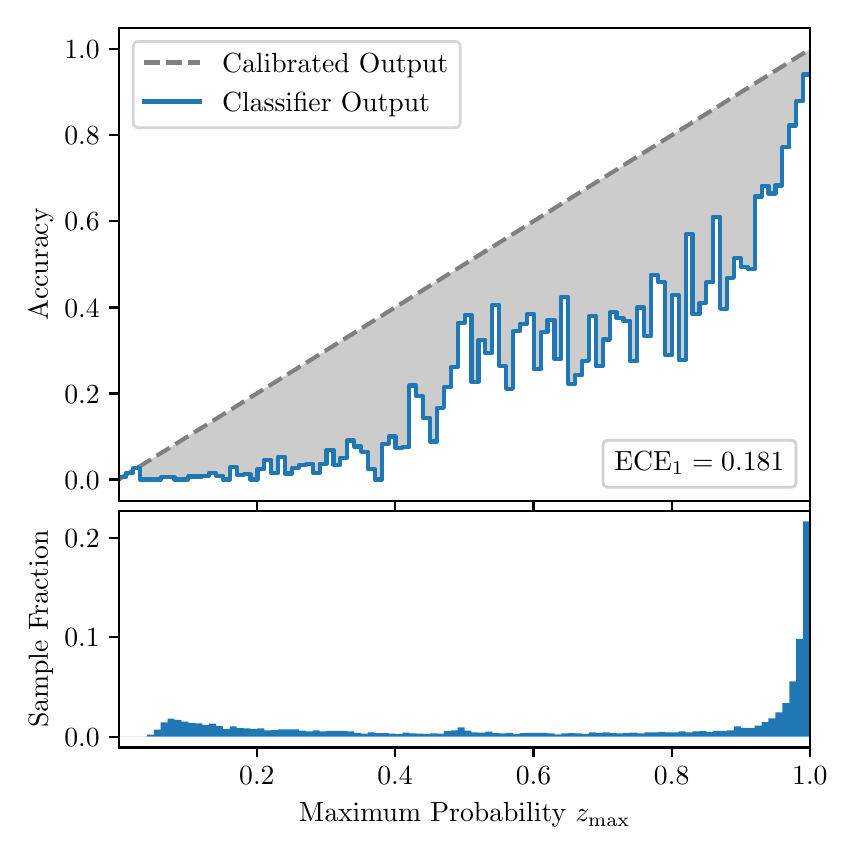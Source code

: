 \begingroup%
\makeatletter%
\begin{pgfpicture}%
\pgfpathrectangle{\pgfpointorigin}{\pgfqpoint{4.0in}{4.0in}}%
\pgfusepath{use as bounding box, clip}%
\begin{pgfscope}%
\pgfsetbuttcap%
\pgfsetmiterjoin%
\definecolor{currentfill}{rgb}{1.0,1.0,1.0}%
\pgfsetfillcolor{currentfill}%
\pgfsetlinewidth{0.0pt}%
\definecolor{currentstroke}{rgb}{1.0,1.0,1.0}%
\pgfsetstrokecolor{currentstroke}%
\pgfsetdash{}{0pt}%
\pgfpathmoveto{\pgfqpoint{0.0in}{0.0in}}%
\pgfpathlineto{\pgfqpoint{4.0in}{0.0in}}%
\pgfpathlineto{\pgfqpoint{4.0in}{4.0in}}%
\pgfpathlineto{\pgfqpoint{0.0in}{4.0in}}%
\pgfpathclose%
\pgfusepath{fill}%
\end{pgfscope}%
\begin{pgfscope}%
\pgfsetbuttcap%
\pgfsetmiterjoin%
\definecolor{currentfill}{rgb}{1.0,1.0,1.0}%
\pgfsetfillcolor{currentfill}%
\pgfsetlinewidth{0.0pt}%
\definecolor{currentstroke}{rgb}{0.0,0.0,0.0}%
\pgfsetstrokecolor{currentstroke}%
\pgfsetstrokeopacity{0.0}%
\pgfsetdash{}{0pt}%
\pgfpathmoveto{\pgfqpoint{0.458in}{1.633in}}%
\pgfpathlineto{\pgfqpoint{3.911in}{1.633in}}%
\pgfpathlineto{\pgfqpoint{3.911in}{4.0in}}%
\pgfpathlineto{\pgfqpoint{0.458in}{4.0in}}%
\pgfpathclose%
\pgfusepath{fill}%
\end{pgfscope}%
\begin{pgfscope}%
\pgfpathrectangle{\pgfqpoint{0.458in}{1.633in}}{\pgfqpoint{3.453in}{2.367in}}%
\pgfusepath{clip}%
\pgfsetbuttcap%
\pgfsetroundjoin%
\definecolor{currentfill}{rgb}{0.0,0.0,0.0}%
\pgfsetfillcolor{currentfill}%
\pgfsetfillopacity{0.2}%
\pgfsetlinewidth{0.0pt}%
\definecolor{currentstroke}{rgb}{0.0,0.0,0.0}%
\pgfsetstrokecolor{currentstroke}%
\pgfsetdash{}{0pt}%
\pgfpathmoveto{\pgfqpoint{0.462in}{1.754in}}%
\pgfpathlineto{\pgfqpoint{0.462in}{1.745in}}%
\pgfpathlineto{\pgfqpoint{0.465in}{1.747in}}%
\pgfpathlineto{\pgfqpoint{0.469in}{1.749in}}%
\pgfpathlineto{\pgfqpoint{0.472in}{1.751in}}%
\pgfpathlineto{\pgfqpoint{0.475in}{1.754in}}%
\pgfpathlineto{\pgfqpoint{0.479in}{1.756in}}%
\pgfpathlineto{\pgfqpoint{0.482in}{1.758in}}%
\pgfpathlineto{\pgfqpoint{0.486in}{1.76in}}%
\pgfpathlineto{\pgfqpoint{0.489in}{1.762in}}%
\pgfpathlineto{\pgfqpoint{0.493in}{1.764in}}%
\pgfpathlineto{\pgfqpoint{0.496in}{1.766in}}%
\pgfpathlineto{\pgfqpoint{0.5in}{1.769in}}%
\pgfpathlineto{\pgfqpoint{0.503in}{1.771in}}%
\pgfpathlineto{\pgfqpoint{0.507in}{1.773in}}%
\pgfpathlineto{\pgfqpoint{0.51in}{1.775in}}%
\pgfpathlineto{\pgfqpoint{0.513in}{1.777in}}%
\pgfpathlineto{\pgfqpoint{0.517in}{1.779in}}%
\pgfpathlineto{\pgfqpoint{0.52in}{1.782in}}%
\pgfpathlineto{\pgfqpoint{0.524in}{1.784in}}%
\pgfpathlineto{\pgfqpoint{0.527in}{1.786in}}%
\pgfpathlineto{\pgfqpoint{0.531in}{1.788in}}%
\pgfpathlineto{\pgfqpoint{0.534in}{1.79in}}%
\pgfpathlineto{\pgfqpoint{0.538in}{1.792in}}%
\pgfpathlineto{\pgfqpoint{0.541in}{1.794in}}%
\pgfpathlineto{\pgfqpoint{0.545in}{1.797in}}%
\pgfpathlineto{\pgfqpoint{0.548in}{1.799in}}%
\pgfpathlineto{\pgfqpoint{0.551in}{1.801in}}%
\pgfpathlineto{\pgfqpoint{0.555in}{1.803in}}%
\pgfpathlineto{\pgfqpoint{0.558in}{1.805in}}%
\pgfpathlineto{\pgfqpoint{0.562in}{1.807in}}%
\pgfpathlineto{\pgfqpoint{0.565in}{1.81in}}%
\pgfpathlineto{\pgfqpoint{0.569in}{1.812in}}%
\pgfpathlineto{\pgfqpoint{0.572in}{1.814in}}%
\pgfpathlineto{\pgfqpoint{0.576in}{1.816in}}%
\pgfpathlineto{\pgfqpoint{0.579in}{1.818in}}%
\pgfpathlineto{\pgfqpoint{0.583in}{1.82in}}%
\pgfpathlineto{\pgfqpoint{0.586in}{1.822in}}%
\pgfpathlineto{\pgfqpoint{0.59in}{1.825in}}%
\pgfpathlineto{\pgfqpoint{0.593in}{1.827in}}%
\pgfpathlineto{\pgfqpoint{0.596in}{1.829in}}%
\pgfpathlineto{\pgfqpoint{0.6in}{1.831in}}%
\pgfpathlineto{\pgfqpoint{0.603in}{1.833in}}%
\pgfpathlineto{\pgfqpoint{0.607in}{1.835in}}%
\pgfpathlineto{\pgfqpoint{0.61in}{1.837in}}%
\pgfpathlineto{\pgfqpoint{0.614in}{1.84in}}%
\pgfpathlineto{\pgfqpoint{0.617in}{1.842in}}%
\pgfpathlineto{\pgfqpoint{0.621in}{1.844in}}%
\pgfpathlineto{\pgfqpoint{0.624in}{1.846in}}%
\pgfpathlineto{\pgfqpoint{0.628in}{1.848in}}%
\pgfpathlineto{\pgfqpoint{0.631in}{1.85in}}%
\pgfpathlineto{\pgfqpoint{0.634in}{1.853in}}%
\pgfpathlineto{\pgfqpoint{0.638in}{1.855in}}%
\pgfpathlineto{\pgfqpoint{0.641in}{1.857in}}%
\pgfpathlineto{\pgfqpoint{0.645in}{1.859in}}%
\pgfpathlineto{\pgfqpoint{0.648in}{1.861in}}%
\pgfpathlineto{\pgfqpoint{0.652in}{1.863in}}%
\pgfpathlineto{\pgfqpoint{0.655in}{1.865in}}%
\pgfpathlineto{\pgfqpoint{0.659in}{1.868in}}%
\pgfpathlineto{\pgfqpoint{0.662in}{1.87in}}%
\pgfpathlineto{\pgfqpoint{0.666in}{1.872in}}%
\pgfpathlineto{\pgfqpoint{0.669in}{1.874in}}%
\pgfpathlineto{\pgfqpoint{0.672in}{1.876in}}%
\pgfpathlineto{\pgfqpoint{0.676in}{1.878in}}%
\pgfpathlineto{\pgfqpoint{0.679in}{1.881in}}%
\pgfpathlineto{\pgfqpoint{0.683in}{1.883in}}%
\pgfpathlineto{\pgfqpoint{0.686in}{1.885in}}%
\pgfpathlineto{\pgfqpoint{0.69in}{1.887in}}%
\pgfpathlineto{\pgfqpoint{0.693in}{1.889in}}%
\pgfpathlineto{\pgfqpoint{0.697in}{1.891in}}%
\pgfpathlineto{\pgfqpoint{0.7in}{1.893in}}%
\pgfpathlineto{\pgfqpoint{0.704in}{1.896in}}%
\pgfpathlineto{\pgfqpoint{0.707in}{1.898in}}%
\pgfpathlineto{\pgfqpoint{0.71in}{1.9in}}%
\pgfpathlineto{\pgfqpoint{0.714in}{1.902in}}%
\pgfpathlineto{\pgfqpoint{0.717in}{1.904in}}%
\pgfpathlineto{\pgfqpoint{0.721in}{1.906in}}%
\pgfpathlineto{\pgfqpoint{0.724in}{1.908in}}%
\pgfpathlineto{\pgfqpoint{0.728in}{1.911in}}%
\pgfpathlineto{\pgfqpoint{0.731in}{1.913in}}%
\pgfpathlineto{\pgfqpoint{0.735in}{1.915in}}%
\pgfpathlineto{\pgfqpoint{0.738in}{1.917in}}%
\pgfpathlineto{\pgfqpoint{0.742in}{1.919in}}%
\pgfpathlineto{\pgfqpoint{0.745in}{1.921in}}%
\pgfpathlineto{\pgfqpoint{0.749in}{1.924in}}%
\pgfpathlineto{\pgfqpoint{0.752in}{1.926in}}%
\pgfpathlineto{\pgfqpoint{0.755in}{1.928in}}%
\pgfpathlineto{\pgfqpoint{0.759in}{1.93in}}%
\pgfpathlineto{\pgfqpoint{0.762in}{1.932in}}%
\pgfpathlineto{\pgfqpoint{0.766in}{1.934in}}%
\pgfpathlineto{\pgfqpoint{0.769in}{1.936in}}%
\pgfpathlineto{\pgfqpoint{0.773in}{1.939in}}%
\pgfpathlineto{\pgfqpoint{0.776in}{1.941in}}%
\pgfpathlineto{\pgfqpoint{0.78in}{1.943in}}%
\pgfpathlineto{\pgfqpoint{0.783in}{1.945in}}%
\pgfpathlineto{\pgfqpoint{0.787in}{1.947in}}%
\pgfpathlineto{\pgfqpoint{0.79in}{1.949in}}%
\pgfpathlineto{\pgfqpoint{0.793in}{1.952in}}%
\pgfpathlineto{\pgfqpoint{0.797in}{1.954in}}%
\pgfpathlineto{\pgfqpoint{0.8in}{1.956in}}%
\pgfpathlineto{\pgfqpoint{0.804in}{1.958in}}%
\pgfpathlineto{\pgfqpoint{0.807in}{1.96in}}%
\pgfpathlineto{\pgfqpoint{0.811in}{1.962in}}%
\pgfpathlineto{\pgfqpoint{0.814in}{1.964in}}%
\pgfpathlineto{\pgfqpoint{0.818in}{1.967in}}%
\pgfpathlineto{\pgfqpoint{0.821in}{1.969in}}%
\pgfpathlineto{\pgfqpoint{0.825in}{1.971in}}%
\pgfpathlineto{\pgfqpoint{0.828in}{1.973in}}%
\pgfpathlineto{\pgfqpoint{0.831in}{1.975in}}%
\pgfpathlineto{\pgfqpoint{0.835in}{1.977in}}%
\pgfpathlineto{\pgfqpoint{0.838in}{1.979in}}%
\pgfpathlineto{\pgfqpoint{0.842in}{1.982in}}%
\pgfpathlineto{\pgfqpoint{0.845in}{1.984in}}%
\pgfpathlineto{\pgfqpoint{0.849in}{1.986in}}%
\pgfpathlineto{\pgfqpoint{0.852in}{1.988in}}%
\pgfpathlineto{\pgfqpoint{0.856in}{1.99in}}%
\pgfpathlineto{\pgfqpoint{0.859in}{1.992in}}%
\pgfpathlineto{\pgfqpoint{0.863in}{1.995in}}%
\pgfpathlineto{\pgfqpoint{0.866in}{1.997in}}%
\pgfpathlineto{\pgfqpoint{0.869in}{1.999in}}%
\pgfpathlineto{\pgfqpoint{0.873in}{2.001in}}%
\pgfpathlineto{\pgfqpoint{0.876in}{2.003in}}%
\pgfpathlineto{\pgfqpoint{0.88in}{2.005in}}%
\pgfpathlineto{\pgfqpoint{0.883in}{2.007in}}%
\pgfpathlineto{\pgfqpoint{0.887in}{2.01in}}%
\pgfpathlineto{\pgfqpoint{0.89in}{2.012in}}%
\pgfpathlineto{\pgfqpoint{0.894in}{2.014in}}%
\pgfpathlineto{\pgfqpoint{0.897in}{2.016in}}%
\pgfpathlineto{\pgfqpoint{0.901in}{2.018in}}%
\pgfpathlineto{\pgfqpoint{0.904in}{2.02in}}%
\pgfpathlineto{\pgfqpoint{0.908in}{2.023in}}%
\pgfpathlineto{\pgfqpoint{0.911in}{2.025in}}%
\pgfpathlineto{\pgfqpoint{0.914in}{2.027in}}%
\pgfpathlineto{\pgfqpoint{0.918in}{2.029in}}%
\pgfpathlineto{\pgfqpoint{0.921in}{2.031in}}%
\pgfpathlineto{\pgfqpoint{0.925in}{2.033in}}%
\pgfpathlineto{\pgfqpoint{0.928in}{2.035in}}%
\pgfpathlineto{\pgfqpoint{0.932in}{2.038in}}%
\pgfpathlineto{\pgfqpoint{0.935in}{2.04in}}%
\pgfpathlineto{\pgfqpoint{0.939in}{2.042in}}%
\pgfpathlineto{\pgfqpoint{0.942in}{2.044in}}%
\pgfpathlineto{\pgfqpoint{0.946in}{2.046in}}%
\pgfpathlineto{\pgfqpoint{0.949in}{2.048in}}%
\pgfpathlineto{\pgfqpoint{0.952in}{2.05in}}%
\pgfpathlineto{\pgfqpoint{0.956in}{2.053in}}%
\pgfpathlineto{\pgfqpoint{0.959in}{2.055in}}%
\pgfpathlineto{\pgfqpoint{0.963in}{2.057in}}%
\pgfpathlineto{\pgfqpoint{0.966in}{2.059in}}%
\pgfpathlineto{\pgfqpoint{0.97in}{2.061in}}%
\pgfpathlineto{\pgfqpoint{0.973in}{2.063in}}%
\pgfpathlineto{\pgfqpoint{0.977in}{2.066in}}%
\pgfpathlineto{\pgfqpoint{0.98in}{2.068in}}%
\pgfpathlineto{\pgfqpoint{0.984in}{2.07in}}%
\pgfpathlineto{\pgfqpoint{0.987in}{2.072in}}%
\pgfpathlineto{\pgfqpoint{0.99in}{2.074in}}%
\pgfpathlineto{\pgfqpoint{0.994in}{2.076in}}%
\pgfpathlineto{\pgfqpoint{0.997in}{2.078in}}%
\pgfpathlineto{\pgfqpoint{1.001in}{2.081in}}%
\pgfpathlineto{\pgfqpoint{1.004in}{2.083in}}%
\pgfpathlineto{\pgfqpoint{1.008in}{2.085in}}%
\pgfpathlineto{\pgfqpoint{1.011in}{2.087in}}%
\pgfpathlineto{\pgfqpoint{1.015in}{2.089in}}%
\pgfpathlineto{\pgfqpoint{1.018in}{2.091in}}%
\pgfpathlineto{\pgfqpoint{1.022in}{2.094in}}%
\pgfpathlineto{\pgfqpoint{1.025in}{2.096in}}%
\pgfpathlineto{\pgfqpoint{1.028in}{2.098in}}%
\pgfpathlineto{\pgfqpoint{1.032in}{2.1in}}%
\pgfpathlineto{\pgfqpoint{1.035in}{2.102in}}%
\pgfpathlineto{\pgfqpoint{1.039in}{2.104in}}%
\pgfpathlineto{\pgfqpoint{1.042in}{2.106in}}%
\pgfpathlineto{\pgfqpoint{1.046in}{2.109in}}%
\pgfpathlineto{\pgfqpoint{1.049in}{2.111in}}%
\pgfpathlineto{\pgfqpoint{1.053in}{2.113in}}%
\pgfpathlineto{\pgfqpoint{1.056in}{2.115in}}%
\pgfpathlineto{\pgfqpoint{1.06in}{2.117in}}%
\pgfpathlineto{\pgfqpoint{1.063in}{2.119in}}%
\pgfpathlineto{\pgfqpoint{1.067in}{2.122in}}%
\pgfpathlineto{\pgfqpoint{1.07in}{2.124in}}%
\pgfpathlineto{\pgfqpoint{1.073in}{2.126in}}%
\pgfpathlineto{\pgfqpoint{1.077in}{2.128in}}%
\pgfpathlineto{\pgfqpoint{1.08in}{2.13in}}%
\pgfpathlineto{\pgfqpoint{1.084in}{2.132in}}%
\pgfpathlineto{\pgfqpoint{1.087in}{2.134in}}%
\pgfpathlineto{\pgfqpoint{1.091in}{2.137in}}%
\pgfpathlineto{\pgfqpoint{1.094in}{2.139in}}%
\pgfpathlineto{\pgfqpoint{1.098in}{2.141in}}%
\pgfpathlineto{\pgfqpoint{1.101in}{2.143in}}%
\pgfpathlineto{\pgfqpoint{1.105in}{2.145in}}%
\pgfpathlineto{\pgfqpoint{1.108in}{2.147in}}%
\pgfpathlineto{\pgfqpoint{1.111in}{2.149in}}%
\pgfpathlineto{\pgfqpoint{1.115in}{2.152in}}%
\pgfpathlineto{\pgfqpoint{1.118in}{2.154in}}%
\pgfpathlineto{\pgfqpoint{1.122in}{2.156in}}%
\pgfpathlineto{\pgfqpoint{1.125in}{2.158in}}%
\pgfpathlineto{\pgfqpoint{1.129in}{2.16in}}%
\pgfpathlineto{\pgfqpoint{1.132in}{2.162in}}%
\pgfpathlineto{\pgfqpoint{1.136in}{2.165in}}%
\pgfpathlineto{\pgfqpoint{1.139in}{2.167in}}%
\pgfpathlineto{\pgfqpoint{1.143in}{2.169in}}%
\pgfpathlineto{\pgfqpoint{1.146in}{2.171in}}%
\pgfpathlineto{\pgfqpoint{1.149in}{2.173in}}%
\pgfpathlineto{\pgfqpoint{1.153in}{2.175in}}%
\pgfpathlineto{\pgfqpoint{1.156in}{2.177in}}%
\pgfpathlineto{\pgfqpoint{1.16in}{2.18in}}%
\pgfpathlineto{\pgfqpoint{1.163in}{2.182in}}%
\pgfpathlineto{\pgfqpoint{1.167in}{2.184in}}%
\pgfpathlineto{\pgfqpoint{1.17in}{2.186in}}%
\pgfpathlineto{\pgfqpoint{1.174in}{2.188in}}%
\pgfpathlineto{\pgfqpoint{1.177in}{2.19in}}%
\pgfpathlineto{\pgfqpoint{1.181in}{2.193in}}%
\pgfpathlineto{\pgfqpoint{1.184in}{2.195in}}%
\pgfpathlineto{\pgfqpoint{1.187in}{2.197in}}%
\pgfpathlineto{\pgfqpoint{1.191in}{2.199in}}%
\pgfpathlineto{\pgfqpoint{1.194in}{2.201in}}%
\pgfpathlineto{\pgfqpoint{1.198in}{2.203in}}%
\pgfpathlineto{\pgfqpoint{1.201in}{2.205in}}%
\pgfpathlineto{\pgfqpoint{1.205in}{2.208in}}%
\pgfpathlineto{\pgfqpoint{1.208in}{2.21in}}%
\pgfpathlineto{\pgfqpoint{1.212in}{2.212in}}%
\pgfpathlineto{\pgfqpoint{1.215in}{2.214in}}%
\pgfpathlineto{\pgfqpoint{1.219in}{2.216in}}%
\pgfpathlineto{\pgfqpoint{1.222in}{2.218in}}%
\pgfpathlineto{\pgfqpoint{1.226in}{2.22in}}%
\pgfpathlineto{\pgfqpoint{1.229in}{2.223in}}%
\pgfpathlineto{\pgfqpoint{1.232in}{2.225in}}%
\pgfpathlineto{\pgfqpoint{1.236in}{2.227in}}%
\pgfpathlineto{\pgfqpoint{1.239in}{2.229in}}%
\pgfpathlineto{\pgfqpoint{1.243in}{2.231in}}%
\pgfpathlineto{\pgfqpoint{1.246in}{2.233in}}%
\pgfpathlineto{\pgfqpoint{1.25in}{2.236in}}%
\pgfpathlineto{\pgfqpoint{1.253in}{2.238in}}%
\pgfpathlineto{\pgfqpoint{1.257in}{2.24in}}%
\pgfpathlineto{\pgfqpoint{1.26in}{2.242in}}%
\pgfpathlineto{\pgfqpoint{1.264in}{2.244in}}%
\pgfpathlineto{\pgfqpoint{1.267in}{2.246in}}%
\pgfpathlineto{\pgfqpoint{1.27in}{2.248in}}%
\pgfpathlineto{\pgfqpoint{1.274in}{2.251in}}%
\pgfpathlineto{\pgfqpoint{1.277in}{2.253in}}%
\pgfpathlineto{\pgfqpoint{1.281in}{2.255in}}%
\pgfpathlineto{\pgfqpoint{1.284in}{2.257in}}%
\pgfpathlineto{\pgfqpoint{1.288in}{2.259in}}%
\pgfpathlineto{\pgfqpoint{1.291in}{2.261in}}%
\pgfpathlineto{\pgfqpoint{1.295in}{2.264in}}%
\pgfpathlineto{\pgfqpoint{1.298in}{2.266in}}%
\pgfpathlineto{\pgfqpoint{1.302in}{2.268in}}%
\pgfpathlineto{\pgfqpoint{1.305in}{2.27in}}%
\pgfpathlineto{\pgfqpoint{1.308in}{2.272in}}%
\pgfpathlineto{\pgfqpoint{1.312in}{2.274in}}%
\pgfpathlineto{\pgfqpoint{1.315in}{2.276in}}%
\pgfpathlineto{\pgfqpoint{1.319in}{2.279in}}%
\pgfpathlineto{\pgfqpoint{1.322in}{2.281in}}%
\pgfpathlineto{\pgfqpoint{1.326in}{2.283in}}%
\pgfpathlineto{\pgfqpoint{1.329in}{2.285in}}%
\pgfpathlineto{\pgfqpoint{1.333in}{2.287in}}%
\pgfpathlineto{\pgfqpoint{1.336in}{2.289in}}%
\pgfpathlineto{\pgfqpoint{1.34in}{2.291in}}%
\pgfpathlineto{\pgfqpoint{1.343in}{2.294in}}%
\pgfpathlineto{\pgfqpoint{1.346in}{2.296in}}%
\pgfpathlineto{\pgfqpoint{1.35in}{2.298in}}%
\pgfpathlineto{\pgfqpoint{1.353in}{2.3in}}%
\pgfpathlineto{\pgfqpoint{1.357in}{2.302in}}%
\pgfpathlineto{\pgfqpoint{1.36in}{2.304in}}%
\pgfpathlineto{\pgfqpoint{1.364in}{2.307in}}%
\pgfpathlineto{\pgfqpoint{1.367in}{2.309in}}%
\pgfpathlineto{\pgfqpoint{1.371in}{2.311in}}%
\pgfpathlineto{\pgfqpoint{1.374in}{2.313in}}%
\pgfpathlineto{\pgfqpoint{1.378in}{2.315in}}%
\pgfpathlineto{\pgfqpoint{1.381in}{2.317in}}%
\pgfpathlineto{\pgfqpoint{1.385in}{2.319in}}%
\pgfpathlineto{\pgfqpoint{1.388in}{2.322in}}%
\pgfpathlineto{\pgfqpoint{1.391in}{2.324in}}%
\pgfpathlineto{\pgfqpoint{1.395in}{2.326in}}%
\pgfpathlineto{\pgfqpoint{1.398in}{2.328in}}%
\pgfpathlineto{\pgfqpoint{1.402in}{2.33in}}%
\pgfpathlineto{\pgfqpoint{1.405in}{2.332in}}%
\pgfpathlineto{\pgfqpoint{1.409in}{2.335in}}%
\pgfpathlineto{\pgfqpoint{1.412in}{2.337in}}%
\pgfpathlineto{\pgfqpoint{1.416in}{2.339in}}%
\pgfpathlineto{\pgfqpoint{1.419in}{2.341in}}%
\pgfpathlineto{\pgfqpoint{1.423in}{2.343in}}%
\pgfpathlineto{\pgfqpoint{1.426in}{2.345in}}%
\pgfpathlineto{\pgfqpoint{1.429in}{2.347in}}%
\pgfpathlineto{\pgfqpoint{1.433in}{2.35in}}%
\pgfpathlineto{\pgfqpoint{1.436in}{2.352in}}%
\pgfpathlineto{\pgfqpoint{1.44in}{2.354in}}%
\pgfpathlineto{\pgfqpoint{1.443in}{2.356in}}%
\pgfpathlineto{\pgfqpoint{1.447in}{2.358in}}%
\pgfpathlineto{\pgfqpoint{1.45in}{2.36in}}%
\pgfpathlineto{\pgfqpoint{1.454in}{2.363in}}%
\pgfpathlineto{\pgfqpoint{1.457in}{2.365in}}%
\pgfpathlineto{\pgfqpoint{1.461in}{2.367in}}%
\pgfpathlineto{\pgfqpoint{1.464in}{2.369in}}%
\pgfpathlineto{\pgfqpoint{1.467in}{2.371in}}%
\pgfpathlineto{\pgfqpoint{1.471in}{2.373in}}%
\pgfpathlineto{\pgfqpoint{1.474in}{2.375in}}%
\pgfpathlineto{\pgfqpoint{1.478in}{2.378in}}%
\pgfpathlineto{\pgfqpoint{1.481in}{2.38in}}%
\pgfpathlineto{\pgfqpoint{1.485in}{2.382in}}%
\pgfpathlineto{\pgfqpoint{1.488in}{2.384in}}%
\pgfpathlineto{\pgfqpoint{1.492in}{2.386in}}%
\pgfpathlineto{\pgfqpoint{1.495in}{2.388in}}%
\pgfpathlineto{\pgfqpoint{1.499in}{2.39in}}%
\pgfpathlineto{\pgfqpoint{1.502in}{2.393in}}%
\pgfpathlineto{\pgfqpoint{1.506in}{2.395in}}%
\pgfpathlineto{\pgfqpoint{1.509in}{2.397in}}%
\pgfpathlineto{\pgfqpoint{1.512in}{2.399in}}%
\pgfpathlineto{\pgfqpoint{1.516in}{2.401in}}%
\pgfpathlineto{\pgfqpoint{1.519in}{2.403in}}%
\pgfpathlineto{\pgfqpoint{1.523in}{2.406in}}%
\pgfpathlineto{\pgfqpoint{1.526in}{2.408in}}%
\pgfpathlineto{\pgfqpoint{1.53in}{2.41in}}%
\pgfpathlineto{\pgfqpoint{1.533in}{2.412in}}%
\pgfpathlineto{\pgfqpoint{1.537in}{2.414in}}%
\pgfpathlineto{\pgfqpoint{1.54in}{2.416in}}%
\pgfpathlineto{\pgfqpoint{1.544in}{2.418in}}%
\pgfpathlineto{\pgfqpoint{1.547in}{2.421in}}%
\pgfpathlineto{\pgfqpoint{1.55in}{2.423in}}%
\pgfpathlineto{\pgfqpoint{1.554in}{2.425in}}%
\pgfpathlineto{\pgfqpoint{1.557in}{2.427in}}%
\pgfpathlineto{\pgfqpoint{1.561in}{2.429in}}%
\pgfpathlineto{\pgfqpoint{1.564in}{2.431in}}%
\pgfpathlineto{\pgfqpoint{1.568in}{2.434in}}%
\pgfpathlineto{\pgfqpoint{1.571in}{2.436in}}%
\pgfpathlineto{\pgfqpoint{1.575in}{2.438in}}%
\pgfpathlineto{\pgfqpoint{1.578in}{2.44in}}%
\pgfpathlineto{\pgfqpoint{1.582in}{2.442in}}%
\pgfpathlineto{\pgfqpoint{1.585in}{2.444in}}%
\pgfpathlineto{\pgfqpoint{1.588in}{2.446in}}%
\pgfpathlineto{\pgfqpoint{1.592in}{2.449in}}%
\pgfpathlineto{\pgfqpoint{1.595in}{2.451in}}%
\pgfpathlineto{\pgfqpoint{1.599in}{2.453in}}%
\pgfpathlineto{\pgfqpoint{1.602in}{2.455in}}%
\pgfpathlineto{\pgfqpoint{1.606in}{2.457in}}%
\pgfpathlineto{\pgfqpoint{1.609in}{2.459in}}%
\pgfpathlineto{\pgfqpoint{1.613in}{2.461in}}%
\pgfpathlineto{\pgfqpoint{1.616in}{2.464in}}%
\pgfpathlineto{\pgfqpoint{1.62in}{2.466in}}%
\pgfpathlineto{\pgfqpoint{1.623in}{2.468in}}%
\pgfpathlineto{\pgfqpoint{1.626in}{2.47in}}%
\pgfpathlineto{\pgfqpoint{1.63in}{2.472in}}%
\pgfpathlineto{\pgfqpoint{1.633in}{2.474in}}%
\pgfpathlineto{\pgfqpoint{1.637in}{2.477in}}%
\pgfpathlineto{\pgfqpoint{1.64in}{2.479in}}%
\pgfpathlineto{\pgfqpoint{1.644in}{2.481in}}%
\pgfpathlineto{\pgfqpoint{1.647in}{2.483in}}%
\pgfpathlineto{\pgfqpoint{1.651in}{2.485in}}%
\pgfpathlineto{\pgfqpoint{1.654in}{2.487in}}%
\pgfpathlineto{\pgfqpoint{1.658in}{2.489in}}%
\pgfpathlineto{\pgfqpoint{1.661in}{2.492in}}%
\pgfpathlineto{\pgfqpoint{1.665in}{2.494in}}%
\pgfpathlineto{\pgfqpoint{1.668in}{2.496in}}%
\pgfpathlineto{\pgfqpoint{1.671in}{2.498in}}%
\pgfpathlineto{\pgfqpoint{1.675in}{2.5in}}%
\pgfpathlineto{\pgfqpoint{1.678in}{2.502in}}%
\pgfpathlineto{\pgfqpoint{1.682in}{2.505in}}%
\pgfpathlineto{\pgfqpoint{1.685in}{2.507in}}%
\pgfpathlineto{\pgfqpoint{1.689in}{2.509in}}%
\pgfpathlineto{\pgfqpoint{1.692in}{2.511in}}%
\pgfpathlineto{\pgfqpoint{1.696in}{2.513in}}%
\pgfpathlineto{\pgfqpoint{1.699in}{2.515in}}%
\pgfpathlineto{\pgfqpoint{1.703in}{2.517in}}%
\pgfpathlineto{\pgfqpoint{1.706in}{2.52in}}%
\pgfpathlineto{\pgfqpoint{1.709in}{2.522in}}%
\pgfpathlineto{\pgfqpoint{1.713in}{2.524in}}%
\pgfpathlineto{\pgfqpoint{1.716in}{2.526in}}%
\pgfpathlineto{\pgfqpoint{1.72in}{2.528in}}%
\pgfpathlineto{\pgfqpoint{1.723in}{2.53in}}%
\pgfpathlineto{\pgfqpoint{1.727in}{2.532in}}%
\pgfpathlineto{\pgfqpoint{1.73in}{2.535in}}%
\pgfpathlineto{\pgfqpoint{1.734in}{2.537in}}%
\pgfpathlineto{\pgfqpoint{1.737in}{2.539in}}%
\pgfpathlineto{\pgfqpoint{1.741in}{2.541in}}%
\pgfpathlineto{\pgfqpoint{1.744in}{2.543in}}%
\pgfpathlineto{\pgfqpoint{1.747in}{2.545in}}%
\pgfpathlineto{\pgfqpoint{1.751in}{2.548in}}%
\pgfpathlineto{\pgfqpoint{1.754in}{2.55in}}%
\pgfpathlineto{\pgfqpoint{1.758in}{2.552in}}%
\pgfpathlineto{\pgfqpoint{1.761in}{2.554in}}%
\pgfpathlineto{\pgfqpoint{1.765in}{2.556in}}%
\pgfpathlineto{\pgfqpoint{1.768in}{2.558in}}%
\pgfpathlineto{\pgfqpoint{1.772in}{2.56in}}%
\pgfpathlineto{\pgfqpoint{1.775in}{2.563in}}%
\pgfpathlineto{\pgfqpoint{1.779in}{2.565in}}%
\pgfpathlineto{\pgfqpoint{1.782in}{2.567in}}%
\pgfpathlineto{\pgfqpoint{1.785in}{2.569in}}%
\pgfpathlineto{\pgfqpoint{1.789in}{2.571in}}%
\pgfpathlineto{\pgfqpoint{1.792in}{2.573in}}%
\pgfpathlineto{\pgfqpoint{1.796in}{2.576in}}%
\pgfpathlineto{\pgfqpoint{1.799in}{2.578in}}%
\pgfpathlineto{\pgfqpoint{1.803in}{2.58in}}%
\pgfpathlineto{\pgfqpoint{1.806in}{2.582in}}%
\pgfpathlineto{\pgfqpoint{1.81in}{2.584in}}%
\pgfpathlineto{\pgfqpoint{1.813in}{2.586in}}%
\pgfpathlineto{\pgfqpoint{1.817in}{2.588in}}%
\pgfpathlineto{\pgfqpoint{1.82in}{2.591in}}%
\pgfpathlineto{\pgfqpoint{1.824in}{2.593in}}%
\pgfpathlineto{\pgfqpoint{1.827in}{2.595in}}%
\pgfpathlineto{\pgfqpoint{1.83in}{2.597in}}%
\pgfpathlineto{\pgfqpoint{1.834in}{2.599in}}%
\pgfpathlineto{\pgfqpoint{1.837in}{2.601in}}%
\pgfpathlineto{\pgfqpoint{1.841in}{2.604in}}%
\pgfpathlineto{\pgfqpoint{1.844in}{2.606in}}%
\pgfpathlineto{\pgfqpoint{1.848in}{2.608in}}%
\pgfpathlineto{\pgfqpoint{1.851in}{2.61in}}%
\pgfpathlineto{\pgfqpoint{1.855in}{2.612in}}%
\pgfpathlineto{\pgfqpoint{1.858in}{2.614in}}%
\pgfpathlineto{\pgfqpoint{1.862in}{2.616in}}%
\pgfpathlineto{\pgfqpoint{1.865in}{2.619in}}%
\pgfpathlineto{\pgfqpoint{1.868in}{2.621in}}%
\pgfpathlineto{\pgfqpoint{1.872in}{2.623in}}%
\pgfpathlineto{\pgfqpoint{1.875in}{2.625in}}%
\pgfpathlineto{\pgfqpoint{1.879in}{2.627in}}%
\pgfpathlineto{\pgfqpoint{1.882in}{2.629in}}%
\pgfpathlineto{\pgfqpoint{1.886in}{2.631in}}%
\pgfpathlineto{\pgfqpoint{1.889in}{2.634in}}%
\pgfpathlineto{\pgfqpoint{1.893in}{2.636in}}%
\pgfpathlineto{\pgfqpoint{1.896in}{2.638in}}%
\pgfpathlineto{\pgfqpoint{1.9in}{2.64in}}%
\pgfpathlineto{\pgfqpoint{1.903in}{2.642in}}%
\pgfpathlineto{\pgfqpoint{1.906in}{2.644in}}%
\pgfpathlineto{\pgfqpoint{1.91in}{2.647in}}%
\pgfpathlineto{\pgfqpoint{1.913in}{2.649in}}%
\pgfpathlineto{\pgfqpoint{1.917in}{2.651in}}%
\pgfpathlineto{\pgfqpoint{1.92in}{2.653in}}%
\pgfpathlineto{\pgfqpoint{1.924in}{2.655in}}%
\pgfpathlineto{\pgfqpoint{1.927in}{2.657in}}%
\pgfpathlineto{\pgfqpoint{1.931in}{2.659in}}%
\pgfpathlineto{\pgfqpoint{1.934in}{2.662in}}%
\pgfpathlineto{\pgfqpoint{1.938in}{2.664in}}%
\pgfpathlineto{\pgfqpoint{1.941in}{2.666in}}%
\pgfpathlineto{\pgfqpoint{1.944in}{2.668in}}%
\pgfpathlineto{\pgfqpoint{1.948in}{2.67in}}%
\pgfpathlineto{\pgfqpoint{1.951in}{2.672in}}%
\pgfpathlineto{\pgfqpoint{1.955in}{2.675in}}%
\pgfpathlineto{\pgfqpoint{1.958in}{2.677in}}%
\pgfpathlineto{\pgfqpoint{1.962in}{2.679in}}%
\pgfpathlineto{\pgfqpoint{1.965in}{2.681in}}%
\pgfpathlineto{\pgfqpoint{1.969in}{2.683in}}%
\pgfpathlineto{\pgfqpoint{1.972in}{2.685in}}%
\pgfpathlineto{\pgfqpoint{1.976in}{2.687in}}%
\pgfpathlineto{\pgfqpoint{1.979in}{2.69in}}%
\pgfpathlineto{\pgfqpoint{1.983in}{2.692in}}%
\pgfpathlineto{\pgfqpoint{1.986in}{2.694in}}%
\pgfpathlineto{\pgfqpoint{1.989in}{2.696in}}%
\pgfpathlineto{\pgfqpoint{1.993in}{2.698in}}%
\pgfpathlineto{\pgfqpoint{1.996in}{2.7in}}%
\pgfpathlineto{\pgfqpoint{2.0in}{2.702in}}%
\pgfpathlineto{\pgfqpoint{2.003in}{2.705in}}%
\pgfpathlineto{\pgfqpoint{2.007in}{2.707in}}%
\pgfpathlineto{\pgfqpoint{2.01in}{2.709in}}%
\pgfpathlineto{\pgfqpoint{2.014in}{2.711in}}%
\pgfpathlineto{\pgfqpoint{2.017in}{2.713in}}%
\pgfpathlineto{\pgfqpoint{2.021in}{2.715in}}%
\pgfpathlineto{\pgfqpoint{2.024in}{2.718in}}%
\pgfpathlineto{\pgfqpoint{2.027in}{2.72in}}%
\pgfpathlineto{\pgfqpoint{2.031in}{2.722in}}%
\pgfpathlineto{\pgfqpoint{2.034in}{2.724in}}%
\pgfpathlineto{\pgfqpoint{2.038in}{2.726in}}%
\pgfpathlineto{\pgfqpoint{2.041in}{2.728in}}%
\pgfpathlineto{\pgfqpoint{2.045in}{2.73in}}%
\pgfpathlineto{\pgfqpoint{2.048in}{2.733in}}%
\pgfpathlineto{\pgfqpoint{2.052in}{2.735in}}%
\pgfpathlineto{\pgfqpoint{2.055in}{2.737in}}%
\pgfpathlineto{\pgfqpoint{2.059in}{2.739in}}%
\pgfpathlineto{\pgfqpoint{2.062in}{2.741in}}%
\pgfpathlineto{\pgfqpoint{2.065in}{2.743in}}%
\pgfpathlineto{\pgfqpoint{2.069in}{2.746in}}%
\pgfpathlineto{\pgfqpoint{2.072in}{2.748in}}%
\pgfpathlineto{\pgfqpoint{2.076in}{2.75in}}%
\pgfpathlineto{\pgfqpoint{2.079in}{2.752in}}%
\pgfpathlineto{\pgfqpoint{2.083in}{2.754in}}%
\pgfpathlineto{\pgfqpoint{2.086in}{2.756in}}%
\pgfpathlineto{\pgfqpoint{2.09in}{2.758in}}%
\pgfpathlineto{\pgfqpoint{2.093in}{2.761in}}%
\pgfpathlineto{\pgfqpoint{2.097in}{2.763in}}%
\pgfpathlineto{\pgfqpoint{2.1in}{2.765in}}%
\pgfpathlineto{\pgfqpoint{2.103in}{2.767in}}%
\pgfpathlineto{\pgfqpoint{2.107in}{2.769in}}%
\pgfpathlineto{\pgfqpoint{2.11in}{2.771in}}%
\pgfpathlineto{\pgfqpoint{2.114in}{2.773in}}%
\pgfpathlineto{\pgfqpoint{2.117in}{2.776in}}%
\pgfpathlineto{\pgfqpoint{2.121in}{2.778in}}%
\pgfpathlineto{\pgfqpoint{2.124in}{2.78in}}%
\pgfpathlineto{\pgfqpoint{2.128in}{2.782in}}%
\pgfpathlineto{\pgfqpoint{2.131in}{2.784in}}%
\pgfpathlineto{\pgfqpoint{2.135in}{2.786in}}%
\pgfpathlineto{\pgfqpoint{2.138in}{2.789in}}%
\pgfpathlineto{\pgfqpoint{2.142in}{2.791in}}%
\pgfpathlineto{\pgfqpoint{2.145in}{2.793in}}%
\pgfpathlineto{\pgfqpoint{2.148in}{2.795in}}%
\pgfpathlineto{\pgfqpoint{2.152in}{2.797in}}%
\pgfpathlineto{\pgfqpoint{2.155in}{2.799in}}%
\pgfpathlineto{\pgfqpoint{2.159in}{2.801in}}%
\pgfpathlineto{\pgfqpoint{2.162in}{2.804in}}%
\pgfpathlineto{\pgfqpoint{2.166in}{2.806in}}%
\pgfpathlineto{\pgfqpoint{2.169in}{2.808in}}%
\pgfpathlineto{\pgfqpoint{2.173in}{2.81in}}%
\pgfpathlineto{\pgfqpoint{2.176in}{2.812in}}%
\pgfpathlineto{\pgfqpoint{2.18in}{2.814in}}%
\pgfpathlineto{\pgfqpoint{2.183in}{2.817in}}%
\pgfpathlineto{\pgfqpoint{2.186in}{2.819in}}%
\pgfpathlineto{\pgfqpoint{2.19in}{2.821in}}%
\pgfpathlineto{\pgfqpoint{2.193in}{2.823in}}%
\pgfpathlineto{\pgfqpoint{2.197in}{2.825in}}%
\pgfpathlineto{\pgfqpoint{2.2in}{2.827in}}%
\pgfpathlineto{\pgfqpoint{2.204in}{2.829in}}%
\pgfpathlineto{\pgfqpoint{2.207in}{2.832in}}%
\pgfpathlineto{\pgfqpoint{2.211in}{2.834in}}%
\pgfpathlineto{\pgfqpoint{2.214in}{2.836in}}%
\pgfpathlineto{\pgfqpoint{2.218in}{2.838in}}%
\pgfpathlineto{\pgfqpoint{2.221in}{2.84in}}%
\pgfpathlineto{\pgfqpoint{2.224in}{2.842in}}%
\pgfpathlineto{\pgfqpoint{2.228in}{2.845in}}%
\pgfpathlineto{\pgfqpoint{2.231in}{2.847in}}%
\pgfpathlineto{\pgfqpoint{2.235in}{2.849in}}%
\pgfpathlineto{\pgfqpoint{2.238in}{2.851in}}%
\pgfpathlineto{\pgfqpoint{2.242in}{2.853in}}%
\pgfpathlineto{\pgfqpoint{2.245in}{2.855in}}%
\pgfpathlineto{\pgfqpoint{2.249in}{2.857in}}%
\pgfpathlineto{\pgfqpoint{2.252in}{2.86in}}%
\pgfpathlineto{\pgfqpoint{2.256in}{2.862in}}%
\pgfpathlineto{\pgfqpoint{2.259in}{2.864in}}%
\pgfpathlineto{\pgfqpoint{2.262in}{2.866in}}%
\pgfpathlineto{\pgfqpoint{2.266in}{2.868in}}%
\pgfpathlineto{\pgfqpoint{2.269in}{2.87in}}%
\pgfpathlineto{\pgfqpoint{2.273in}{2.872in}}%
\pgfpathlineto{\pgfqpoint{2.276in}{2.875in}}%
\pgfpathlineto{\pgfqpoint{2.28in}{2.877in}}%
\pgfpathlineto{\pgfqpoint{2.283in}{2.879in}}%
\pgfpathlineto{\pgfqpoint{2.287in}{2.881in}}%
\pgfpathlineto{\pgfqpoint{2.29in}{2.883in}}%
\pgfpathlineto{\pgfqpoint{2.294in}{2.885in}}%
\pgfpathlineto{\pgfqpoint{2.297in}{2.888in}}%
\pgfpathlineto{\pgfqpoint{2.301in}{2.89in}}%
\pgfpathlineto{\pgfqpoint{2.304in}{2.892in}}%
\pgfpathlineto{\pgfqpoint{2.307in}{2.894in}}%
\pgfpathlineto{\pgfqpoint{2.311in}{2.896in}}%
\pgfpathlineto{\pgfqpoint{2.314in}{2.898in}}%
\pgfpathlineto{\pgfqpoint{2.318in}{2.9in}}%
\pgfpathlineto{\pgfqpoint{2.321in}{2.903in}}%
\pgfpathlineto{\pgfqpoint{2.325in}{2.905in}}%
\pgfpathlineto{\pgfqpoint{2.328in}{2.907in}}%
\pgfpathlineto{\pgfqpoint{2.332in}{2.909in}}%
\pgfpathlineto{\pgfqpoint{2.335in}{2.911in}}%
\pgfpathlineto{\pgfqpoint{2.339in}{2.913in}}%
\pgfpathlineto{\pgfqpoint{2.342in}{2.916in}}%
\pgfpathlineto{\pgfqpoint{2.345in}{2.918in}}%
\pgfpathlineto{\pgfqpoint{2.349in}{2.92in}}%
\pgfpathlineto{\pgfqpoint{2.352in}{2.922in}}%
\pgfpathlineto{\pgfqpoint{2.356in}{2.924in}}%
\pgfpathlineto{\pgfqpoint{2.359in}{2.926in}}%
\pgfpathlineto{\pgfqpoint{2.363in}{2.928in}}%
\pgfpathlineto{\pgfqpoint{2.366in}{2.931in}}%
\pgfpathlineto{\pgfqpoint{2.37in}{2.933in}}%
\pgfpathlineto{\pgfqpoint{2.373in}{2.935in}}%
\pgfpathlineto{\pgfqpoint{2.377in}{2.937in}}%
\pgfpathlineto{\pgfqpoint{2.38in}{2.939in}}%
\pgfpathlineto{\pgfqpoint{2.383in}{2.941in}}%
\pgfpathlineto{\pgfqpoint{2.387in}{2.943in}}%
\pgfpathlineto{\pgfqpoint{2.39in}{2.946in}}%
\pgfpathlineto{\pgfqpoint{2.394in}{2.948in}}%
\pgfpathlineto{\pgfqpoint{2.397in}{2.95in}}%
\pgfpathlineto{\pgfqpoint{2.401in}{2.952in}}%
\pgfpathlineto{\pgfqpoint{2.404in}{2.954in}}%
\pgfpathlineto{\pgfqpoint{2.408in}{2.956in}}%
\pgfpathlineto{\pgfqpoint{2.411in}{2.959in}}%
\pgfpathlineto{\pgfqpoint{2.415in}{2.961in}}%
\pgfpathlineto{\pgfqpoint{2.418in}{2.963in}}%
\pgfpathlineto{\pgfqpoint{2.421in}{2.965in}}%
\pgfpathlineto{\pgfqpoint{2.425in}{2.967in}}%
\pgfpathlineto{\pgfqpoint{2.428in}{2.969in}}%
\pgfpathlineto{\pgfqpoint{2.432in}{2.971in}}%
\pgfpathlineto{\pgfqpoint{2.435in}{2.974in}}%
\pgfpathlineto{\pgfqpoint{2.439in}{2.976in}}%
\pgfpathlineto{\pgfqpoint{2.442in}{2.978in}}%
\pgfpathlineto{\pgfqpoint{2.446in}{2.98in}}%
\pgfpathlineto{\pgfqpoint{2.449in}{2.982in}}%
\pgfpathlineto{\pgfqpoint{2.453in}{2.984in}}%
\pgfpathlineto{\pgfqpoint{2.456in}{2.987in}}%
\pgfpathlineto{\pgfqpoint{2.46in}{2.989in}}%
\pgfpathlineto{\pgfqpoint{2.463in}{2.991in}}%
\pgfpathlineto{\pgfqpoint{2.466in}{2.993in}}%
\pgfpathlineto{\pgfqpoint{2.47in}{2.995in}}%
\pgfpathlineto{\pgfqpoint{2.473in}{2.997in}}%
\pgfpathlineto{\pgfqpoint{2.477in}{2.999in}}%
\pgfpathlineto{\pgfqpoint{2.48in}{3.002in}}%
\pgfpathlineto{\pgfqpoint{2.484in}{3.004in}}%
\pgfpathlineto{\pgfqpoint{2.487in}{3.006in}}%
\pgfpathlineto{\pgfqpoint{2.491in}{3.008in}}%
\pgfpathlineto{\pgfqpoint{2.494in}{3.01in}}%
\pgfpathlineto{\pgfqpoint{2.498in}{3.012in}}%
\pgfpathlineto{\pgfqpoint{2.501in}{3.014in}}%
\pgfpathlineto{\pgfqpoint{2.504in}{3.017in}}%
\pgfpathlineto{\pgfqpoint{2.508in}{3.019in}}%
\pgfpathlineto{\pgfqpoint{2.511in}{3.021in}}%
\pgfpathlineto{\pgfqpoint{2.515in}{3.023in}}%
\pgfpathlineto{\pgfqpoint{2.518in}{3.025in}}%
\pgfpathlineto{\pgfqpoint{2.522in}{3.027in}}%
\pgfpathlineto{\pgfqpoint{2.525in}{3.03in}}%
\pgfpathlineto{\pgfqpoint{2.529in}{3.032in}}%
\pgfpathlineto{\pgfqpoint{2.532in}{3.034in}}%
\pgfpathlineto{\pgfqpoint{2.536in}{3.036in}}%
\pgfpathlineto{\pgfqpoint{2.539in}{3.038in}}%
\pgfpathlineto{\pgfqpoint{2.542in}{3.04in}}%
\pgfpathlineto{\pgfqpoint{2.546in}{3.042in}}%
\pgfpathlineto{\pgfqpoint{2.549in}{3.045in}}%
\pgfpathlineto{\pgfqpoint{2.553in}{3.047in}}%
\pgfpathlineto{\pgfqpoint{2.556in}{3.049in}}%
\pgfpathlineto{\pgfqpoint{2.56in}{3.051in}}%
\pgfpathlineto{\pgfqpoint{2.563in}{3.053in}}%
\pgfpathlineto{\pgfqpoint{2.567in}{3.055in}}%
\pgfpathlineto{\pgfqpoint{2.57in}{3.058in}}%
\pgfpathlineto{\pgfqpoint{2.574in}{3.06in}}%
\pgfpathlineto{\pgfqpoint{2.577in}{3.062in}}%
\pgfpathlineto{\pgfqpoint{2.58in}{3.064in}}%
\pgfpathlineto{\pgfqpoint{2.584in}{3.066in}}%
\pgfpathlineto{\pgfqpoint{2.587in}{3.068in}}%
\pgfpathlineto{\pgfqpoint{2.591in}{3.07in}}%
\pgfpathlineto{\pgfqpoint{2.594in}{3.073in}}%
\pgfpathlineto{\pgfqpoint{2.598in}{3.075in}}%
\pgfpathlineto{\pgfqpoint{2.601in}{3.077in}}%
\pgfpathlineto{\pgfqpoint{2.605in}{3.079in}}%
\pgfpathlineto{\pgfqpoint{2.608in}{3.081in}}%
\pgfpathlineto{\pgfqpoint{2.612in}{3.083in}}%
\pgfpathlineto{\pgfqpoint{2.615in}{3.085in}}%
\pgfpathlineto{\pgfqpoint{2.619in}{3.088in}}%
\pgfpathlineto{\pgfqpoint{2.622in}{3.09in}}%
\pgfpathlineto{\pgfqpoint{2.625in}{3.092in}}%
\pgfpathlineto{\pgfqpoint{2.629in}{3.094in}}%
\pgfpathlineto{\pgfqpoint{2.632in}{3.096in}}%
\pgfpathlineto{\pgfqpoint{2.636in}{3.098in}}%
\pgfpathlineto{\pgfqpoint{2.639in}{3.101in}}%
\pgfpathlineto{\pgfqpoint{2.643in}{3.103in}}%
\pgfpathlineto{\pgfqpoint{2.646in}{3.105in}}%
\pgfpathlineto{\pgfqpoint{2.65in}{3.107in}}%
\pgfpathlineto{\pgfqpoint{2.653in}{3.109in}}%
\pgfpathlineto{\pgfqpoint{2.657in}{3.111in}}%
\pgfpathlineto{\pgfqpoint{2.66in}{3.113in}}%
\pgfpathlineto{\pgfqpoint{2.663in}{3.116in}}%
\pgfpathlineto{\pgfqpoint{2.667in}{3.118in}}%
\pgfpathlineto{\pgfqpoint{2.67in}{3.12in}}%
\pgfpathlineto{\pgfqpoint{2.674in}{3.122in}}%
\pgfpathlineto{\pgfqpoint{2.677in}{3.124in}}%
\pgfpathlineto{\pgfqpoint{2.681in}{3.126in}}%
\pgfpathlineto{\pgfqpoint{2.684in}{3.129in}}%
\pgfpathlineto{\pgfqpoint{2.688in}{3.131in}}%
\pgfpathlineto{\pgfqpoint{2.691in}{3.133in}}%
\pgfpathlineto{\pgfqpoint{2.695in}{3.135in}}%
\pgfpathlineto{\pgfqpoint{2.698in}{3.137in}}%
\pgfpathlineto{\pgfqpoint{2.701in}{3.139in}}%
\pgfpathlineto{\pgfqpoint{2.705in}{3.141in}}%
\pgfpathlineto{\pgfqpoint{2.708in}{3.144in}}%
\pgfpathlineto{\pgfqpoint{2.712in}{3.146in}}%
\pgfpathlineto{\pgfqpoint{2.715in}{3.148in}}%
\pgfpathlineto{\pgfqpoint{2.719in}{3.15in}}%
\pgfpathlineto{\pgfqpoint{2.722in}{3.152in}}%
\pgfpathlineto{\pgfqpoint{2.726in}{3.154in}}%
\pgfpathlineto{\pgfqpoint{2.729in}{3.157in}}%
\pgfpathlineto{\pgfqpoint{2.733in}{3.159in}}%
\pgfpathlineto{\pgfqpoint{2.736in}{3.161in}}%
\pgfpathlineto{\pgfqpoint{2.739in}{3.163in}}%
\pgfpathlineto{\pgfqpoint{2.743in}{3.165in}}%
\pgfpathlineto{\pgfqpoint{2.746in}{3.167in}}%
\pgfpathlineto{\pgfqpoint{2.75in}{3.169in}}%
\pgfpathlineto{\pgfqpoint{2.753in}{3.172in}}%
\pgfpathlineto{\pgfqpoint{2.757in}{3.174in}}%
\pgfpathlineto{\pgfqpoint{2.76in}{3.176in}}%
\pgfpathlineto{\pgfqpoint{2.764in}{3.178in}}%
\pgfpathlineto{\pgfqpoint{2.767in}{3.18in}}%
\pgfpathlineto{\pgfqpoint{2.771in}{3.182in}}%
\pgfpathlineto{\pgfqpoint{2.774in}{3.184in}}%
\pgfpathlineto{\pgfqpoint{2.778in}{3.187in}}%
\pgfpathlineto{\pgfqpoint{2.781in}{3.189in}}%
\pgfpathlineto{\pgfqpoint{2.784in}{3.191in}}%
\pgfpathlineto{\pgfqpoint{2.788in}{3.193in}}%
\pgfpathlineto{\pgfqpoint{2.791in}{3.195in}}%
\pgfpathlineto{\pgfqpoint{2.795in}{3.197in}}%
\pgfpathlineto{\pgfqpoint{2.798in}{3.2in}}%
\pgfpathlineto{\pgfqpoint{2.802in}{3.202in}}%
\pgfpathlineto{\pgfqpoint{2.805in}{3.204in}}%
\pgfpathlineto{\pgfqpoint{2.809in}{3.206in}}%
\pgfpathlineto{\pgfqpoint{2.812in}{3.208in}}%
\pgfpathlineto{\pgfqpoint{2.816in}{3.21in}}%
\pgfpathlineto{\pgfqpoint{2.819in}{3.212in}}%
\pgfpathlineto{\pgfqpoint{2.822in}{3.215in}}%
\pgfpathlineto{\pgfqpoint{2.826in}{3.217in}}%
\pgfpathlineto{\pgfqpoint{2.829in}{3.219in}}%
\pgfpathlineto{\pgfqpoint{2.833in}{3.221in}}%
\pgfpathlineto{\pgfqpoint{2.836in}{3.223in}}%
\pgfpathlineto{\pgfqpoint{2.84in}{3.225in}}%
\pgfpathlineto{\pgfqpoint{2.843in}{3.228in}}%
\pgfpathlineto{\pgfqpoint{2.847in}{3.23in}}%
\pgfpathlineto{\pgfqpoint{2.85in}{3.232in}}%
\pgfpathlineto{\pgfqpoint{2.854in}{3.234in}}%
\pgfpathlineto{\pgfqpoint{2.857in}{3.236in}}%
\pgfpathlineto{\pgfqpoint{2.86in}{3.238in}}%
\pgfpathlineto{\pgfqpoint{2.864in}{3.24in}}%
\pgfpathlineto{\pgfqpoint{2.867in}{3.243in}}%
\pgfpathlineto{\pgfqpoint{2.871in}{3.245in}}%
\pgfpathlineto{\pgfqpoint{2.874in}{3.247in}}%
\pgfpathlineto{\pgfqpoint{2.878in}{3.249in}}%
\pgfpathlineto{\pgfqpoint{2.881in}{3.251in}}%
\pgfpathlineto{\pgfqpoint{2.885in}{3.253in}}%
\pgfpathlineto{\pgfqpoint{2.888in}{3.255in}}%
\pgfpathlineto{\pgfqpoint{2.892in}{3.258in}}%
\pgfpathlineto{\pgfqpoint{2.895in}{3.26in}}%
\pgfpathlineto{\pgfqpoint{2.898in}{3.262in}}%
\pgfpathlineto{\pgfqpoint{2.902in}{3.264in}}%
\pgfpathlineto{\pgfqpoint{2.905in}{3.266in}}%
\pgfpathlineto{\pgfqpoint{2.909in}{3.268in}}%
\pgfpathlineto{\pgfqpoint{2.912in}{3.271in}}%
\pgfpathlineto{\pgfqpoint{2.916in}{3.273in}}%
\pgfpathlineto{\pgfqpoint{2.919in}{3.275in}}%
\pgfpathlineto{\pgfqpoint{2.923in}{3.277in}}%
\pgfpathlineto{\pgfqpoint{2.926in}{3.279in}}%
\pgfpathlineto{\pgfqpoint{2.93in}{3.281in}}%
\pgfpathlineto{\pgfqpoint{2.933in}{3.283in}}%
\pgfpathlineto{\pgfqpoint{2.937in}{3.286in}}%
\pgfpathlineto{\pgfqpoint{2.94in}{3.288in}}%
\pgfpathlineto{\pgfqpoint{2.943in}{3.29in}}%
\pgfpathlineto{\pgfqpoint{2.947in}{3.292in}}%
\pgfpathlineto{\pgfqpoint{2.95in}{3.294in}}%
\pgfpathlineto{\pgfqpoint{2.954in}{3.296in}}%
\pgfpathlineto{\pgfqpoint{2.957in}{3.299in}}%
\pgfpathlineto{\pgfqpoint{2.961in}{3.301in}}%
\pgfpathlineto{\pgfqpoint{2.964in}{3.303in}}%
\pgfpathlineto{\pgfqpoint{2.968in}{3.305in}}%
\pgfpathlineto{\pgfqpoint{2.971in}{3.307in}}%
\pgfpathlineto{\pgfqpoint{2.975in}{3.309in}}%
\pgfpathlineto{\pgfqpoint{2.978in}{3.311in}}%
\pgfpathlineto{\pgfqpoint{2.981in}{3.314in}}%
\pgfpathlineto{\pgfqpoint{2.985in}{3.316in}}%
\pgfpathlineto{\pgfqpoint{2.988in}{3.318in}}%
\pgfpathlineto{\pgfqpoint{2.992in}{3.32in}}%
\pgfpathlineto{\pgfqpoint{2.995in}{3.322in}}%
\pgfpathlineto{\pgfqpoint{2.999in}{3.324in}}%
\pgfpathlineto{\pgfqpoint{3.002in}{3.326in}}%
\pgfpathlineto{\pgfqpoint{3.006in}{3.329in}}%
\pgfpathlineto{\pgfqpoint{3.009in}{3.331in}}%
\pgfpathlineto{\pgfqpoint{3.013in}{3.333in}}%
\pgfpathlineto{\pgfqpoint{3.016in}{3.335in}}%
\pgfpathlineto{\pgfqpoint{3.019in}{3.337in}}%
\pgfpathlineto{\pgfqpoint{3.023in}{3.339in}}%
\pgfpathlineto{\pgfqpoint{3.026in}{3.342in}}%
\pgfpathlineto{\pgfqpoint{3.03in}{3.344in}}%
\pgfpathlineto{\pgfqpoint{3.033in}{3.346in}}%
\pgfpathlineto{\pgfqpoint{3.037in}{3.348in}}%
\pgfpathlineto{\pgfqpoint{3.04in}{3.35in}}%
\pgfpathlineto{\pgfqpoint{3.044in}{3.352in}}%
\pgfpathlineto{\pgfqpoint{3.047in}{3.354in}}%
\pgfpathlineto{\pgfqpoint{3.051in}{3.357in}}%
\pgfpathlineto{\pgfqpoint{3.054in}{3.359in}}%
\pgfpathlineto{\pgfqpoint{3.057in}{3.361in}}%
\pgfpathlineto{\pgfqpoint{3.061in}{3.363in}}%
\pgfpathlineto{\pgfqpoint{3.064in}{3.365in}}%
\pgfpathlineto{\pgfqpoint{3.068in}{3.367in}}%
\pgfpathlineto{\pgfqpoint{3.071in}{3.37in}}%
\pgfpathlineto{\pgfqpoint{3.075in}{3.372in}}%
\pgfpathlineto{\pgfqpoint{3.078in}{3.374in}}%
\pgfpathlineto{\pgfqpoint{3.082in}{3.376in}}%
\pgfpathlineto{\pgfqpoint{3.085in}{3.378in}}%
\pgfpathlineto{\pgfqpoint{3.089in}{3.38in}}%
\pgfpathlineto{\pgfqpoint{3.092in}{3.382in}}%
\pgfpathlineto{\pgfqpoint{3.096in}{3.385in}}%
\pgfpathlineto{\pgfqpoint{3.099in}{3.387in}}%
\pgfpathlineto{\pgfqpoint{3.102in}{3.389in}}%
\pgfpathlineto{\pgfqpoint{3.106in}{3.391in}}%
\pgfpathlineto{\pgfqpoint{3.109in}{3.393in}}%
\pgfpathlineto{\pgfqpoint{3.113in}{3.395in}}%
\pgfpathlineto{\pgfqpoint{3.116in}{3.398in}}%
\pgfpathlineto{\pgfqpoint{3.12in}{3.4in}}%
\pgfpathlineto{\pgfqpoint{3.123in}{3.402in}}%
\pgfpathlineto{\pgfqpoint{3.127in}{3.404in}}%
\pgfpathlineto{\pgfqpoint{3.13in}{3.406in}}%
\pgfpathlineto{\pgfqpoint{3.134in}{3.408in}}%
\pgfpathlineto{\pgfqpoint{3.137in}{3.41in}}%
\pgfpathlineto{\pgfqpoint{3.14in}{3.413in}}%
\pgfpathlineto{\pgfqpoint{3.144in}{3.415in}}%
\pgfpathlineto{\pgfqpoint{3.147in}{3.417in}}%
\pgfpathlineto{\pgfqpoint{3.151in}{3.419in}}%
\pgfpathlineto{\pgfqpoint{3.154in}{3.421in}}%
\pgfpathlineto{\pgfqpoint{3.158in}{3.423in}}%
\pgfpathlineto{\pgfqpoint{3.161in}{3.425in}}%
\pgfpathlineto{\pgfqpoint{3.165in}{3.428in}}%
\pgfpathlineto{\pgfqpoint{3.168in}{3.43in}}%
\pgfpathlineto{\pgfqpoint{3.172in}{3.432in}}%
\pgfpathlineto{\pgfqpoint{3.175in}{3.434in}}%
\pgfpathlineto{\pgfqpoint{3.178in}{3.436in}}%
\pgfpathlineto{\pgfqpoint{3.182in}{3.438in}}%
\pgfpathlineto{\pgfqpoint{3.185in}{3.441in}}%
\pgfpathlineto{\pgfqpoint{3.189in}{3.443in}}%
\pgfpathlineto{\pgfqpoint{3.192in}{3.445in}}%
\pgfpathlineto{\pgfqpoint{3.196in}{3.447in}}%
\pgfpathlineto{\pgfqpoint{3.199in}{3.449in}}%
\pgfpathlineto{\pgfqpoint{3.203in}{3.451in}}%
\pgfpathlineto{\pgfqpoint{3.206in}{3.453in}}%
\pgfpathlineto{\pgfqpoint{3.21in}{3.456in}}%
\pgfpathlineto{\pgfqpoint{3.213in}{3.458in}}%
\pgfpathlineto{\pgfqpoint{3.216in}{3.46in}}%
\pgfpathlineto{\pgfqpoint{3.22in}{3.462in}}%
\pgfpathlineto{\pgfqpoint{3.223in}{3.464in}}%
\pgfpathlineto{\pgfqpoint{3.227in}{3.466in}}%
\pgfpathlineto{\pgfqpoint{3.23in}{3.469in}}%
\pgfpathlineto{\pgfqpoint{3.234in}{3.471in}}%
\pgfpathlineto{\pgfqpoint{3.237in}{3.473in}}%
\pgfpathlineto{\pgfqpoint{3.241in}{3.475in}}%
\pgfpathlineto{\pgfqpoint{3.244in}{3.477in}}%
\pgfpathlineto{\pgfqpoint{3.248in}{3.479in}}%
\pgfpathlineto{\pgfqpoint{3.251in}{3.481in}}%
\pgfpathlineto{\pgfqpoint{3.255in}{3.484in}}%
\pgfpathlineto{\pgfqpoint{3.258in}{3.486in}}%
\pgfpathlineto{\pgfqpoint{3.261in}{3.488in}}%
\pgfpathlineto{\pgfqpoint{3.265in}{3.49in}}%
\pgfpathlineto{\pgfqpoint{3.268in}{3.492in}}%
\pgfpathlineto{\pgfqpoint{3.272in}{3.494in}}%
\pgfpathlineto{\pgfqpoint{3.275in}{3.496in}}%
\pgfpathlineto{\pgfqpoint{3.279in}{3.499in}}%
\pgfpathlineto{\pgfqpoint{3.282in}{3.501in}}%
\pgfpathlineto{\pgfqpoint{3.286in}{3.503in}}%
\pgfpathlineto{\pgfqpoint{3.289in}{3.505in}}%
\pgfpathlineto{\pgfqpoint{3.293in}{3.507in}}%
\pgfpathlineto{\pgfqpoint{3.296in}{3.509in}}%
\pgfpathlineto{\pgfqpoint{3.299in}{3.512in}}%
\pgfpathlineto{\pgfqpoint{3.303in}{3.514in}}%
\pgfpathlineto{\pgfqpoint{3.306in}{3.516in}}%
\pgfpathlineto{\pgfqpoint{3.31in}{3.518in}}%
\pgfpathlineto{\pgfqpoint{3.313in}{3.52in}}%
\pgfpathlineto{\pgfqpoint{3.317in}{3.522in}}%
\pgfpathlineto{\pgfqpoint{3.32in}{3.524in}}%
\pgfpathlineto{\pgfqpoint{3.324in}{3.527in}}%
\pgfpathlineto{\pgfqpoint{3.327in}{3.529in}}%
\pgfpathlineto{\pgfqpoint{3.331in}{3.531in}}%
\pgfpathlineto{\pgfqpoint{3.334in}{3.533in}}%
\pgfpathlineto{\pgfqpoint{3.337in}{3.535in}}%
\pgfpathlineto{\pgfqpoint{3.341in}{3.537in}}%
\pgfpathlineto{\pgfqpoint{3.344in}{3.54in}}%
\pgfpathlineto{\pgfqpoint{3.348in}{3.542in}}%
\pgfpathlineto{\pgfqpoint{3.351in}{3.544in}}%
\pgfpathlineto{\pgfqpoint{3.355in}{3.546in}}%
\pgfpathlineto{\pgfqpoint{3.358in}{3.548in}}%
\pgfpathlineto{\pgfqpoint{3.362in}{3.55in}}%
\pgfpathlineto{\pgfqpoint{3.365in}{3.552in}}%
\pgfpathlineto{\pgfqpoint{3.369in}{3.555in}}%
\pgfpathlineto{\pgfqpoint{3.372in}{3.557in}}%
\pgfpathlineto{\pgfqpoint{3.375in}{3.559in}}%
\pgfpathlineto{\pgfqpoint{3.379in}{3.561in}}%
\pgfpathlineto{\pgfqpoint{3.382in}{3.563in}}%
\pgfpathlineto{\pgfqpoint{3.386in}{3.565in}}%
\pgfpathlineto{\pgfqpoint{3.389in}{3.567in}}%
\pgfpathlineto{\pgfqpoint{3.393in}{3.57in}}%
\pgfpathlineto{\pgfqpoint{3.396in}{3.572in}}%
\pgfpathlineto{\pgfqpoint{3.4in}{3.574in}}%
\pgfpathlineto{\pgfqpoint{3.403in}{3.576in}}%
\pgfpathlineto{\pgfqpoint{3.407in}{3.578in}}%
\pgfpathlineto{\pgfqpoint{3.41in}{3.58in}}%
\pgfpathlineto{\pgfqpoint{3.414in}{3.583in}}%
\pgfpathlineto{\pgfqpoint{3.417in}{3.585in}}%
\pgfpathlineto{\pgfqpoint{3.42in}{3.587in}}%
\pgfpathlineto{\pgfqpoint{3.424in}{3.589in}}%
\pgfpathlineto{\pgfqpoint{3.427in}{3.591in}}%
\pgfpathlineto{\pgfqpoint{3.431in}{3.593in}}%
\pgfpathlineto{\pgfqpoint{3.434in}{3.595in}}%
\pgfpathlineto{\pgfqpoint{3.438in}{3.598in}}%
\pgfpathlineto{\pgfqpoint{3.441in}{3.6in}}%
\pgfpathlineto{\pgfqpoint{3.445in}{3.602in}}%
\pgfpathlineto{\pgfqpoint{3.448in}{3.604in}}%
\pgfpathlineto{\pgfqpoint{3.452in}{3.606in}}%
\pgfpathlineto{\pgfqpoint{3.455in}{3.608in}}%
\pgfpathlineto{\pgfqpoint{3.458in}{3.611in}}%
\pgfpathlineto{\pgfqpoint{3.462in}{3.613in}}%
\pgfpathlineto{\pgfqpoint{3.465in}{3.615in}}%
\pgfpathlineto{\pgfqpoint{3.469in}{3.617in}}%
\pgfpathlineto{\pgfqpoint{3.472in}{3.619in}}%
\pgfpathlineto{\pgfqpoint{3.476in}{3.621in}}%
\pgfpathlineto{\pgfqpoint{3.479in}{3.623in}}%
\pgfpathlineto{\pgfqpoint{3.483in}{3.626in}}%
\pgfpathlineto{\pgfqpoint{3.486in}{3.628in}}%
\pgfpathlineto{\pgfqpoint{3.49in}{3.63in}}%
\pgfpathlineto{\pgfqpoint{3.493in}{3.632in}}%
\pgfpathlineto{\pgfqpoint{3.496in}{3.634in}}%
\pgfpathlineto{\pgfqpoint{3.5in}{3.636in}}%
\pgfpathlineto{\pgfqpoint{3.503in}{3.639in}}%
\pgfpathlineto{\pgfqpoint{3.507in}{3.641in}}%
\pgfpathlineto{\pgfqpoint{3.51in}{3.643in}}%
\pgfpathlineto{\pgfqpoint{3.514in}{3.645in}}%
\pgfpathlineto{\pgfqpoint{3.517in}{3.647in}}%
\pgfpathlineto{\pgfqpoint{3.521in}{3.649in}}%
\pgfpathlineto{\pgfqpoint{3.524in}{3.651in}}%
\pgfpathlineto{\pgfqpoint{3.528in}{3.654in}}%
\pgfpathlineto{\pgfqpoint{3.531in}{3.656in}}%
\pgfpathlineto{\pgfqpoint{3.534in}{3.658in}}%
\pgfpathlineto{\pgfqpoint{3.538in}{3.66in}}%
\pgfpathlineto{\pgfqpoint{3.541in}{3.662in}}%
\pgfpathlineto{\pgfqpoint{3.545in}{3.664in}}%
\pgfpathlineto{\pgfqpoint{3.548in}{3.666in}}%
\pgfpathlineto{\pgfqpoint{3.552in}{3.669in}}%
\pgfpathlineto{\pgfqpoint{3.555in}{3.671in}}%
\pgfpathlineto{\pgfqpoint{3.559in}{3.673in}}%
\pgfpathlineto{\pgfqpoint{3.562in}{3.675in}}%
\pgfpathlineto{\pgfqpoint{3.566in}{3.677in}}%
\pgfpathlineto{\pgfqpoint{3.569in}{3.679in}}%
\pgfpathlineto{\pgfqpoint{3.573in}{3.682in}}%
\pgfpathlineto{\pgfqpoint{3.576in}{3.684in}}%
\pgfpathlineto{\pgfqpoint{3.579in}{3.686in}}%
\pgfpathlineto{\pgfqpoint{3.583in}{3.688in}}%
\pgfpathlineto{\pgfqpoint{3.586in}{3.69in}}%
\pgfpathlineto{\pgfqpoint{3.59in}{3.692in}}%
\pgfpathlineto{\pgfqpoint{3.593in}{3.694in}}%
\pgfpathlineto{\pgfqpoint{3.597in}{3.697in}}%
\pgfpathlineto{\pgfqpoint{3.6in}{3.699in}}%
\pgfpathlineto{\pgfqpoint{3.604in}{3.701in}}%
\pgfpathlineto{\pgfqpoint{3.607in}{3.703in}}%
\pgfpathlineto{\pgfqpoint{3.611in}{3.705in}}%
\pgfpathlineto{\pgfqpoint{3.614in}{3.707in}}%
\pgfpathlineto{\pgfqpoint{3.617in}{3.71in}}%
\pgfpathlineto{\pgfqpoint{3.621in}{3.712in}}%
\pgfpathlineto{\pgfqpoint{3.624in}{3.714in}}%
\pgfpathlineto{\pgfqpoint{3.628in}{3.716in}}%
\pgfpathlineto{\pgfqpoint{3.631in}{3.718in}}%
\pgfpathlineto{\pgfqpoint{3.635in}{3.72in}}%
\pgfpathlineto{\pgfqpoint{3.638in}{3.722in}}%
\pgfpathlineto{\pgfqpoint{3.642in}{3.725in}}%
\pgfpathlineto{\pgfqpoint{3.645in}{3.727in}}%
\pgfpathlineto{\pgfqpoint{3.649in}{3.729in}}%
\pgfpathlineto{\pgfqpoint{3.652in}{3.731in}}%
\pgfpathlineto{\pgfqpoint{3.655in}{3.733in}}%
\pgfpathlineto{\pgfqpoint{3.659in}{3.735in}}%
\pgfpathlineto{\pgfqpoint{3.662in}{3.737in}}%
\pgfpathlineto{\pgfqpoint{3.666in}{3.74in}}%
\pgfpathlineto{\pgfqpoint{3.669in}{3.742in}}%
\pgfpathlineto{\pgfqpoint{3.673in}{3.744in}}%
\pgfpathlineto{\pgfqpoint{3.676in}{3.746in}}%
\pgfpathlineto{\pgfqpoint{3.68in}{3.748in}}%
\pgfpathlineto{\pgfqpoint{3.683in}{3.75in}}%
\pgfpathlineto{\pgfqpoint{3.687in}{3.753in}}%
\pgfpathlineto{\pgfqpoint{3.69in}{3.755in}}%
\pgfpathlineto{\pgfqpoint{3.694in}{3.757in}}%
\pgfpathlineto{\pgfqpoint{3.697in}{3.759in}}%
\pgfpathlineto{\pgfqpoint{3.7in}{3.761in}}%
\pgfpathlineto{\pgfqpoint{3.704in}{3.763in}}%
\pgfpathlineto{\pgfqpoint{3.707in}{3.765in}}%
\pgfpathlineto{\pgfqpoint{3.711in}{3.768in}}%
\pgfpathlineto{\pgfqpoint{3.714in}{3.77in}}%
\pgfpathlineto{\pgfqpoint{3.718in}{3.772in}}%
\pgfpathlineto{\pgfqpoint{3.721in}{3.774in}}%
\pgfpathlineto{\pgfqpoint{3.725in}{3.776in}}%
\pgfpathlineto{\pgfqpoint{3.728in}{3.778in}}%
\pgfpathlineto{\pgfqpoint{3.732in}{3.781in}}%
\pgfpathlineto{\pgfqpoint{3.735in}{3.783in}}%
\pgfpathlineto{\pgfqpoint{3.738in}{3.785in}}%
\pgfpathlineto{\pgfqpoint{3.742in}{3.787in}}%
\pgfpathlineto{\pgfqpoint{3.745in}{3.789in}}%
\pgfpathlineto{\pgfqpoint{3.749in}{3.791in}}%
\pgfpathlineto{\pgfqpoint{3.752in}{3.793in}}%
\pgfpathlineto{\pgfqpoint{3.756in}{3.796in}}%
\pgfpathlineto{\pgfqpoint{3.759in}{3.798in}}%
\pgfpathlineto{\pgfqpoint{3.763in}{3.8in}}%
\pgfpathlineto{\pgfqpoint{3.766in}{3.802in}}%
\pgfpathlineto{\pgfqpoint{3.77in}{3.804in}}%
\pgfpathlineto{\pgfqpoint{3.773in}{3.806in}}%
\pgfpathlineto{\pgfqpoint{3.776in}{3.808in}}%
\pgfpathlineto{\pgfqpoint{3.78in}{3.811in}}%
\pgfpathlineto{\pgfqpoint{3.783in}{3.813in}}%
\pgfpathlineto{\pgfqpoint{3.787in}{3.815in}}%
\pgfpathlineto{\pgfqpoint{3.79in}{3.817in}}%
\pgfpathlineto{\pgfqpoint{3.794in}{3.819in}}%
\pgfpathlineto{\pgfqpoint{3.797in}{3.821in}}%
\pgfpathlineto{\pgfqpoint{3.801in}{3.824in}}%
\pgfpathlineto{\pgfqpoint{3.804in}{3.826in}}%
\pgfpathlineto{\pgfqpoint{3.808in}{3.828in}}%
\pgfpathlineto{\pgfqpoint{3.811in}{3.83in}}%
\pgfpathlineto{\pgfqpoint{3.814in}{3.832in}}%
\pgfpathlineto{\pgfqpoint{3.818in}{3.834in}}%
\pgfpathlineto{\pgfqpoint{3.821in}{3.836in}}%
\pgfpathlineto{\pgfqpoint{3.825in}{3.839in}}%
\pgfpathlineto{\pgfqpoint{3.828in}{3.841in}}%
\pgfpathlineto{\pgfqpoint{3.832in}{3.843in}}%
\pgfpathlineto{\pgfqpoint{3.835in}{3.845in}}%
\pgfpathlineto{\pgfqpoint{3.839in}{3.847in}}%
\pgfpathlineto{\pgfqpoint{3.842in}{3.849in}}%
\pgfpathlineto{\pgfqpoint{3.846in}{3.852in}}%
\pgfpathlineto{\pgfqpoint{3.849in}{3.854in}}%
\pgfpathlineto{\pgfqpoint{3.853in}{3.856in}}%
\pgfpathlineto{\pgfqpoint{3.856in}{3.858in}}%
\pgfpathlineto{\pgfqpoint{3.859in}{3.86in}}%
\pgfpathlineto{\pgfqpoint{3.863in}{3.862in}}%
\pgfpathlineto{\pgfqpoint{3.866in}{3.864in}}%
\pgfpathlineto{\pgfqpoint{3.87in}{3.867in}}%
\pgfpathlineto{\pgfqpoint{3.873in}{3.869in}}%
\pgfpathlineto{\pgfqpoint{3.877in}{3.871in}}%
\pgfpathlineto{\pgfqpoint{3.88in}{3.873in}}%
\pgfpathlineto{\pgfqpoint{3.884in}{3.875in}}%
\pgfpathlineto{\pgfqpoint{3.887in}{3.877in}}%
\pgfpathlineto{\pgfqpoint{3.891in}{3.88in}}%
\pgfpathlineto{\pgfqpoint{3.894in}{3.882in}}%
\pgfpathlineto{\pgfqpoint{3.897in}{3.884in}}%
\pgfpathlineto{\pgfqpoint{3.901in}{3.886in}}%
\pgfpathlineto{\pgfqpoint{3.904in}{3.888in}}%
\pgfpathlineto{\pgfqpoint{3.908in}{3.89in}}%
\pgfpathlineto{\pgfqpoint{3.908in}{3.766in}}%
\pgfpathlineto{\pgfqpoint{3.908in}{3.766in}}%
\pgfpathlineto{\pgfqpoint{3.904in}{3.766in}}%
\pgfpathlineto{\pgfqpoint{3.901in}{3.766in}}%
\pgfpathlineto{\pgfqpoint{3.897in}{3.766in}}%
\pgfpathlineto{\pgfqpoint{3.894in}{3.766in}}%
\pgfpathlineto{\pgfqpoint{3.891in}{3.766in}}%
\pgfpathlineto{\pgfqpoint{3.887in}{3.766in}}%
\pgfpathlineto{\pgfqpoint{3.884in}{3.766in}}%
\pgfpathlineto{\pgfqpoint{3.88in}{3.766in}}%
\pgfpathlineto{\pgfqpoint{3.877in}{3.632in}}%
\pgfpathlineto{\pgfqpoint{3.873in}{3.632in}}%
\pgfpathlineto{\pgfqpoint{3.87in}{3.632in}}%
\pgfpathlineto{\pgfqpoint{3.866in}{3.632in}}%
\pgfpathlineto{\pgfqpoint{3.863in}{3.632in}}%
\pgfpathlineto{\pgfqpoint{3.859in}{3.632in}}%
\pgfpathlineto{\pgfqpoint{3.856in}{3.632in}}%
\pgfpathlineto{\pgfqpoint{3.853in}{3.632in}}%
\pgfpathlineto{\pgfqpoint{3.849in}{3.632in}}%
\pgfpathlineto{\pgfqpoint{3.846in}{3.632in}}%
\pgfpathlineto{\pgfqpoint{3.842in}{3.511in}}%
\pgfpathlineto{\pgfqpoint{3.839in}{3.511in}}%
\pgfpathlineto{\pgfqpoint{3.835in}{3.511in}}%
\pgfpathlineto{\pgfqpoint{3.832in}{3.511in}}%
\pgfpathlineto{\pgfqpoint{3.828in}{3.511in}}%
\pgfpathlineto{\pgfqpoint{3.825in}{3.511in}}%
\pgfpathlineto{\pgfqpoint{3.821in}{3.511in}}%
\pgfpathlineto{\pgfqpoint{3.818in}{3.511in}}%
\pgfpathlineto{\pgfqpoint{3.814in}{3.511in}}%
\pgfpathlineto{\pgfqpoint{3.811in}{3.511in}}%
\pgfpathlineto{\pgfqpoint{3.808in}{3.402in}}%
\pgfpathlineto{\pgfqpoint{3.804in}{3.402in}}%
\pgfpathlineto{\pgfqpoint{3.801in}{3.402in}}%
\pgfpathlineto{\pgfqpoint{3.797in}{3.402in}}%
\pgfpathlineto{\pgfqpoint{3.794in}{3.402in}}%
\pgfpathlineto{\pgfqpoint{3.79in}{3.402in}}%
\pgfpathlineto{\pgfqpoint{3.787in}{3.402in}}%
\pgfpathlineto{\pgfqpoint{3.783in}{3.402in}}%
\pgfpathlineto{\pgfqpoint{3.78in}{3.402in}}%
\pgfpathlineto{\pgfqpoint{3.776in}{3.402in}}%
\pgfpathlineto{\pgfqpoint{3.773in}{3.211in}}%
\pgfpathlineto{\pgfqpoint{3.77in}{3.211in}}%
\pgfpathlineto{\pgfqpoint{3.766in}{3.211in}}%
\pgfpathlineto{\pgfqpoint{3.763in}{3.211in}}%
\pgfpathlineto{\pgfqpoint{3.759in}{3.211in}}%
\pgfpathlineto{\pgfqpoint{3.756in}{3.211in}}%
\pgfpathlineto{\pgfqpoint{3.752in}{3.211in}}%
\pgfpathlineto{\pgfqpoint{3.749in}{3.211in}}%
\pgfpathlineto{\pgfqpoint{3.745in}{3.211in}}%
\pgfpathlineto{\pgfqpoint{3.742in}{3.211in}}%
\pgfpathlineto{\pgfqpoint{3.738in}{3.171in}}%
\pgfpathlineto{\pgfqpoint{3.735in}{3.171in}}%
\pgfpathlineto{\pgfqpoint{3.732in}{3.171in}}%
\pgfpathlineto{\pgfqpoint{3.728in}{3.171in}}%
\pgfpathlineto{\pgfqpoint{3.725in}{3.171in}}%
\pgfpathlineto{\pgfqpoint{3.721in}{3.171in}}%
\pgfpathlineto{\pgfqpoint{3.718in}{3.171in}}%
\pgfpathlineto{\pgfqpoint{3.714in}{3.171in}}%
\pgfpathlineto{\pgfqpoint{3.711in}{3.171in}}%
\pgfpathlineto{\pgfqpoint{3.707in}{3.171in}}%
\pgfpathlineto{\pgfqpoint{3.704in}{3.209in}}%
\pgfpathlineto{\pgfqpoint{3.7in}{3.209in}}%
\pgfpathlineto{\pgfqpoint{3.697in}{3.209in}}%
\pgfpathlineto{\pgfqpoint{3.694in}{3.209in}}%
\pgfpathlineto{\pgfqpoint{3.69in}{3.209in}}%
\pgfpathlineto{\pgfqpoint{3.687in}{3.209in}}%
\pgfpathlineto{\pgfqpoint{3.683in}{3.209in}}%
\pgfpathlineto{\pgfqpoint{3.68in}{3.209in}}%
\pgfpathlineto{\pgfqpoint{3.676in}{3.209in}}%
\pgfpathlineto{\pgfqpoint{3.673in}{3.209in}}%
\pgfpathlineto{\pgfqpoint{3.669in}{3.156in}}%
\pgfpathlineto{\pgfqpoint{3.666in}{3.156in}}%
\pgfpathlineto{\pgfqpoint{3.662in}{3.156in}}%
\pgfpathlineto{\pgfqpoint{3.659in}{3.156in}}%
\pgfpathlineto{\pgfqpoint{3.655in}{3.156in}}%
\pgfpathlineto{\pgfqpoint{3.652in}{3.156in}}%
\pgfpathlineto{\pgfqpoint{3.649in}{3.156in}}%
\pgfpathlineto{\pgfqpoint{3.645in}{3.156in}}%
\pgfpathlineto{\pgfqpoint{3.642in}{3.156in}}%
\pgfpathlineto{\pgfqpoint{3.638in}{3.156in}}%
\pgfpathlineto{\pgfqpoint{3.635in}{2.792in}}%
\pgfpathlineto{\pgfqpoint{3.631in}{2.792in}}%
\pgfpathlineto{\pgfqpoint{3.628in}{2.792in}}%
\pgfpathlineto{\pgfqpoint{3.624in}{2.792in}}%
\pgfpathlineto{\pgfqpoint{3.621in}{2.792in}}%
\pgfpathlineto{\pgfqpoint{3.617in}{2.792in}}%
\pgfpathlineto{\pgfqpoint{3.614in}{2.792in}}%
\pgfpathlineto{\pgfqpoint{3.611in}{2.792in}}%
\pgfpathlineto{\pgfqpoint{3.607in}{2.792in}}%
\pgfpathlineto{\pgfqpoint{3.604in}{2.792in}}%
\pgfpathlineto{\pgfqpoint{3.6in}{2.804in}}%
\pgfpathlineto{\pgfqpoint{3.597in}{2.804in}}%
\pgfpathlineto{\pgfqpoint{3.593in}{2.804in}}%
\pgfpathlineto{\pgfqpoint{3.59in}{2.804in}}%
\pgfpathlineto{\pgfqpoint{3.586in}{2.804in}}%
\pgfpathlineto{\pgfqpoint{3.583in}{2.804in}}%
\pgfpathlineto{\pgfqpoint{3.579in}{2.804in}}%
\pgfpathlineto{\pgfqpoint{3.576in}{2.804in}}%
\pgfpathlineto{\pgfqpoint{3.573in}{2.804in}}%
\pgfpathlineto{\pgfqpoint{3.569in}{2.804in}}%
\pgfpathlineto{\pgfqpoint{3.566in}{2.848in}}%
\pgfpathlineto{\pgfqpoint{3.562in}{2.848in}}%
\pgfpathlineto{\pgfqpoint{3.559in}{2.848in}}%
\pgfpathlineto{\pgfqpoint{3.555in}{2.848in}}%
\pgfpathlineto{\pgfqpoint{3.552in}{2.848in}}%
\pgfpathlineto{\pgfqpoint{3.548in}{2.848in}}%
\pgfpathlineto{\pgfqpoint{3.545in}{2.848in}}%
\pgfpathlineto{\pgfqpoint{3.541in}{2.848in}}%
\pgfpathlineto{\pgfqpoint{3.538in}{2.848in}}%
\pgfpathlineto{\pgfqpoint{3.534in}{2.848in}}%
\pgfpathlineto{\pgfqpoint{3.531in}{2.749in}}%
\pgfpathlineto{\pgfqpoint{3.528in}{2.749in}}%
\pgfpathlineto{\pgfqpoint{3.524in}{2.749in}}%
\pgfpathlineto{\pgfqpoint{3.521in}{2.749in}}%
\pgfpathlineto{\pgfqpoint{3.517in}{2.749in}}%
\pgfpathlineto{\pgfqpoint{3.514in}{2.749in}}%
\pgfpathlineto{\pgfqpoint{3.51in}{2.749in}}%
\pgfpathlineto{\pgfqpoint{3.507in}{2.749in}}%
\pgfpathlineto{\pgfqpoint{3.503in}{2.749in}}%
\pgfpathlineto{\pgfqpoint{3.5in}{2.749in}}%
\pgfpathlineto{\pgfqpoint{3.496in}{2.594in}}%
\pgfpathlineto{\pgfqpoint{3.493in}{2.594in}}%
\pgfpathlineto{\pgfqpoint{3.49in}{2.594in}}%
\pgfpathlineto{\pgfqpoint{3.486in}{2.594in}}%
\pgfpathlineto{\pgfqpoint{3.483in}{2.594in}}%
\pgfpathlineto{\pgfqpoint{3.479in}{2.594in}}%
\pgfpathlineto{\pgfqpoint{3.476in}{2.594in}}%
\pgfpathlineto{\pgfqpoint{3.472in}{2.594in}}%
\pgfpathlineto{\pgfqpoint{3.469in}{2.594in}}%
\pgfpathlineto{\pgfqpoint{3.465in}{2.594in}}%
\pgfpathlineto{\pgfqpoint{3.462in}{3.054in}}%
\pgfpathlineto{\pgfqpoint{3.458in}{3.054in}}%
\pgfpathlineto{\pgfqpoint{3.455in}{3.054in}}%
\pgfpathlineto{\pgfqpoint{3.452in}{3.054in}}%
\pgfpathlineto{\pgfqpoint{3.448in}{3.054in}}%
\pgfpathlineto{\pgfqpoint{3.445in}{3.054in}}%
\pgfpathlineto{\pgfqpoint{3.441in}{3.054in}}%
\pgfpathlineto{\pgfqpoint{3.438in}{3.054in}}%
\pgfpathlineto{\pgfqpoint{3.434in}{3.054in}}%
\pgfpathlineto{\pgfqpoint{3.431in}{3.054in}}%
\pgfpathlineto{\pgfqpoint{3.427in}{2.727in}}%
\pgfpathlineto{\pgfqpoint{3.424in}{2.727in}}%
\pgfpathlineto{\pgfqpoint{3.42in}{2.727in}}%
\pgfpathlineto{\pgfqpoint{3.417in}{2.727in}}%
\pgfpathlineto{\pgfqpoint{3.414in}{2.727in}}%
\pgfpathlineto{\pgfqpoint{3.41in}{2.727in}}%
\pgfpathlineto{\pgfqpoint{3.407in}{2.727in}}%
\pgfpathlineto{\pgfqpoint{3.403in}{2.727in}}%
\pgfpathlineto{\pgfqpoint{3.4in}{2.727in}}%
\pgfpathlineto{\pgfqpoint{3.396in}{2.727in}}%
\pgfpathlineto{\pgfqpoint{3.393in}{2.624in}}%
\pgfpathlineto{\pgfqpoint{3.389in}{2.624in}}%
\pgfpathlineto{\pgfqpoint{3.386in}{2.624in}}%
\pgfpathlineto{\pgfqpoint{3.382in}{2.624in}}%
\pgfpathlineto{\pgfqpoint{3.379in}{2.624in}}%
\pgfpathlineto{\pgfqpoint{3.375in}{2.624in}}%
\pgfpathlineto{\pgfqpoint{3.372in}{2.624in}}%
\pgfpathlineto{\pgfqpoint{3.369in}{2.624in}}%
\pgfpathlineto{\pgfqpoint{3.365in}{2.624in}}%
\pgfpathlineto{\pgfqpoint{3.362in}{2.624in}}%
\pgfpathlineto{\pgfqpoint{3.358in}{2.568in}}%
\pgfpathlineto{\pgfqpoint{3.355in}{2.568in}}%
\pgfpathlineto{\pgfqpoint{3.351in}{2.568in}}%
\pgfpathlineto{\pgfqpoint{3.348in}{2.568in}}%
\pgfpathlineto{\pgfqpoint{3.344in}{2.568in}}%
\pgfpathlineto{\pgfqpoint{3.341in}{2.568in}}%
\pgfpathlineto{\pgfqpoint{3.337in}{2.568in}}%
\pgfpathlineto{\pgfqpoint{3.334in}{2.568in}}%
\pgfpathlineto{\pgfqpoint{3.331in}{2.568in}}%
\pgfpathlineto{\pgfqpoint{3.327in}{2.568in}}%
\pgfpathlineto{\pgfqpoint{3.324in}{2.97in}}%
\pgfpathlineto{\pgfqpoint{3.32in}{2.97in}}%
\pgfpathlineto{\pgfqpoint{3.317in}{2.97in}}%
\pgfpathlineto{\pgfqpoint{3.313in}{2.97in}}%
\pgfpathlineto{\pgfqpoint{3.31in}{2.97in}}%
\pgfpathlineto{\pgfqpoint{3.306in}{2.97in}}%
\pgfpathlineto{\pgfqpoint{3.303in}{2.97in}}%
\pgfpathlineto{\pgfqpoint{3.299in}{2.97in}}%
\pgfpathlineto{\pgfqpoint{3.296in}{2.97in}}%
\pgfpathlineto{\pgfqpoint{3.293in}{2.97in}}%
\pgfpathlineto{\pgfqpoint{3.289in}{2.338in}}%
\pgfpathlineto{\pgfqpoint{3.286in}{2.338in}}%
\pgfpathlineto{\pgfqpoint{3.282in}{2.338in}}%
\pgfpathlineto{\pgfqpoint{3.279in}{2.338in}}%
\pgfpathlineto{\pgfqpoint{3.275in}{2.338in}}%
\pgfpathlineto{\pgfqpoint{3.272in}{2.338in}}%
\pgfpathlineto{\pgfqpoint{3.268in}{2.338in}}%
\pgfpathlineto{\pgfqpoint{3.265in}{2.338in}}%
\pgfpathlineto{\pgfqpoint{3.261in}{2.338in}}%
\pgfpathlineto{\pgfqpoint{3.258in}{2.338in}}%
\pgfpathlineto{\pgfqpoint{3.255in}{2.663in}}%
\pgfpathlineto{\pgfqpoint{3.251in}{2.663in}}%
\pgfpathlineto{\pgfqpoint{3.248in}{2.663in}}%
\pgfpathlineto{\pgfqpoint{3.244in}{2.663in}}%
\pgfpathlineto{\pgfqpoint{3.241in}{2.663in}}%
\pgfpathlineto{\pgfqpoint{3.237in}{2.663in}}%
\pgfpathlineto{\pgfqpoint{3.234in}{2.663in}}%
\pgfpathlineto{\pgfqpoint{3.23in}{2.663in}}%
\pgfpathlineto{\pgfqpoint{3.227in}{2.663in}}%
\pgfpathlineto{\pgfqpoint{3.223in}{2.663in}}%
\pgfpathlineto{\pgfqpoint{3.22in}{2.362in}}%
\pgfpathlineto{\pgfqpoint{3.216in}{2.362in}}%
\pgfpathlineto{\pgfqpoint{3.213in}{2.362in}}%
\pgfpathlineto{\pgfqpoint{3.21in}{2.362in}}%
\pgfpathlineto{\pgfqpoint{3.206in}{2.362in}}%
\pgfpathlineto{\pgfqpoint{3.203in}{2.362in}}%
\pgfpathlineto{\pgfqpoint{3.199in}{2.362in}}%
\pgfpathlineto{\pgfqpoint{3.196in}{2.362in}}%
\pgfpathlineto{\pgfqpoint{3.192in}{2.362in}}%
\pgfpathlineto{\pgfqpoint{3.189in}{2.362in}}%
\pgfpathlineto{\pgfqpoint{3.185in}{2.727in}}%
\pgfpathlineto{\pgfqpoint{3.182in}{2.727in}}%
\pgfpathlineto{\pgfqpoint{3.178in}{2.727in}}%
\pgfpathlineto{\pgfqpoint{3.175in}{2.727in}}%
\pgfpathlineto{\pgfqpoint{3.172in}{2.727in}}%
\pgfpathlineto{\pgfqpoint{3.168in}{2.727in}}%
\pgfpathlineto{\pgfqpoint{3.165in}{2.727in}}%
\pgfpathlineto{\pgfqpoint{3.161in}{2.727in}}%
\pgfpathlineto{\pgfqpoint{3.158in}{2.727in}}%
\pgfpathlineto{\pgfqpoint{3.154in}{2.727in}}%
\pgfpathlineto{\pgfqpoint{3.151in}{2.765in}}%
\pgfpathlineto{\pgfqpoint{3.147in}{2.765in}}%
\pgfpathlineto{\pgfqpoint{3.144in}{2.765in}}%
\pgfpathlineto{\pgfqpoint{3.14in}{2.765in}}%
\pgfpathlineto{\pgfqpoint{3.137in}{2.765in}}%
\pgfpathlineto{\pgfqpoint{3.134in}{2.765in}}%
\pgfpathlineto{\pgfqpoint{3.13in}{2.765in}}%
\pgfpathlineto{\pgfqpoint{3.127in}{2.765in}}%
\pgfpathlineto{\pgfqpoint{3.123in}{2.765in}}%
\pgfpathlineto{\pgfqpoint{3.12in}{2.765in}}%
\pgfpathlineto{\pgfqpoint{3.116in}{2.458in}}%
\pgfpathlineto{\pgfqpoint{3.113in}{2.458in}}%
\pgfpathlineto{\pgfqpoint{3.109in}{2.458in}}%
\pgfpathlineto{\pgfqpoint{3.106in}{2.458in}}%
\pgfpathlineto{\pgfqpoint{3.102in}{2.458in}}%
\pgfpathlineto{\pgfqpoint{3.099in}{2.458in}}%
\pgfpathlineto{\pgfqpoint{3.096in}{2.458in}}%
\pgfpathlineto{\pgfqpoint{3.092in}{2.458in}}%
\pgfpathlineto{\pgfqpoint{3.089in}{2.458in}}%
\pgfpathlineto{\pgfqpoint{3.085in}{2.458in}}%
\pgfpathlineto{\pgfqpoint{3.082in}{2.601in}}%
\pgfpathlineto{\pgfqpoint{3.078in}{2.601in}}%
\pgfpathlineto{\pgfqpoint{3.075in}{2.601in}}%
\pgfpathlineto{\pgfqpoint{3.071in}{2.601in}}%
\pgfpathlineto{\pgfqpoint{3.068in}{2.601in}}%
\pgfpathlineto{\pgfqpoint{3.064in}{2.601in}}%
\pgfpathlineto{\pgfqpoint{3.061in}{2.601in}}%
\pgfpathlineto{\pgfqpoint{3.057in}{2.601in}}%
\pgfpathlineto{\pgfqpoint{3.054in}{2.601in}}%
\pgfpathlineto{\pgfqpoint{3.051in}{2.601in}}%
\pgfpathlineto{\pgfqpoint{3.047in}{2.332in}}%
\pgfpathlineto{\pgfqpoint{3.044in}{2.332in}}%
\pgfpathlineto{\pgfqpoint{3.04in}{2.332in}}%
\pgfpathlineto{\pgfqpoint{3.037in}{2.332in}}%
\pgfpathlineto{\pgfqpoint{3.033in}{2.332in}}%
\pgfpathlineto{\pgfqpoint{3.03in}{2.332in}}%
\pgfpathlineto{\pgfqpoint{3.026in}{2.332in}}%
\pgfpathlineto{\pgfqpoint{3.023in}{2.332in}}%
\pgfpathlineto{\pgfqpoint{3.019in}{2.332in}}%
\pgfpathlineto{\pgfqpoint{3.016in}{2.332in}}%
\pgfpathlineto{\pgfqpoint{3.013in}{2.533in}}%
\pgfpathlineto{\pgfqpoint{3.009in}{2.533in}}%
\pgfpathlineto{\pgfqpoint{3.006in}{2.533in}}%
\pgfpathlineto{\pgfqpoint{3.002in}{2.533in}}%
\pgfpathlineto{\pgfqpoint{2.999in}{2.533in}}%
\pgfpathlineto{\pgfqpoint{2.995in}{2.533in}}%
\pgfpathlineto{\pgfqpoint{2.992in}{2.533in}}%
\pgfpathlineto{\pgfqpoint{2.988in}{2.533in}}%
\pgfpathlineto{\pgfqpoint{2.985in}{2.533in}}%
\pgfpathlineto{\pgfqpoint{2.981in}{2.533in}}%
\pgfpathlineto{\pgfqpoint{2.978in}{2.548in}}%
\pgfpathlineto{\pgfqpoint{2.975in}{2.548in}}%
\pgfpathlineto{\pgfqpoint{2.971in}{2.548in}}%
\pgfpathlineto{\pgfqpoint{2.968in}{2.548in}}%
\pgfpathlineto{\pgfqpoint{2.964in}{2.548in}}%
\pgfpathlineto{\pgfqpoint{2.961in}{2.548in}}%
\pgfpathlineto{\pgfqpoint{2.957in}{2.548in}}%
\pgfpathlineto{\pgfqpoint{2.954in}{2.548in}}%
\pgfpathlineto{\pgfqpoint{2.95in}{2.548in}}%
\pgfpathlineto{\pgfqpoint{2.947in}{2.548in}}%
\pgfpathlineto{\pgfqpoint{2.943in}{2.577in}}%
\pgfpathlineto{\pgfqpoint{2.94in}{2.577in}}%
\pgfpathlineto{\pgfqpoint{2.937in}{2.577in}}%
\pgfpathlineto{\pgfqpoint{2.933in}{2.577in}}%
\pgfpathlineto{\pgfqpoint{2.93in}{2.577in}}%
\pgfpathlineto{\pgfqpoint{2.926in}{2.577in}}%
\pgfpathlineto{\pgfqpoint{2.923in}{2.577in}}%
\pgfpathlineto{\pgfqpoint{2.919in}{2.577in}}%
\pgfpathlineto{\pgfqpoint{2.916in}{2.577in}}%
\pgfpathlineto{\pgfqpoint{2.912in}{2.577in}}%
\pgfpathlineto{\pgfqpoint{2.909in}{2.441in}}%
\pgfpathlineto{\pgfqpoint{2.905in}{2.441in}}%
\pgfpathlineto{\pgfqpoint{2.902in}{2.441in}}%
\pgfpathlineto{\pgfqpoint{2.898in}{2.441in}}%
\pgfpathlineto{\pgfqpoint{2.895in}{2.441in}}%
\pgfpathlineto{\pgfqpoint{2.892in}{2.441in}}%
\pgfpathlineto{\pgfqpoint{2.888in}{2.441in}}%
\pgfpathlineto{\pgfqpoint{2.885in}{2.441in}}%
\pgfpathlineto{\pgfqpoint{2.881in}{2.441in}}%
\pgfpathlineto{\pgfqpoint{2.878in}{2.441in}}%
\pgfpathlineto{\pgfqpoint{2.874in}{2.307in}}%
\pgfpathlineto{\pgfqpoint{2.871in}{2.307in}}%
\pgfpathlineto{\pgfqpoint{2.867in}{2.307in}}%
\pgfpathlineto{\pgfqpoint{2.864in}{2.307in}}%
\pgfpathlineto{\pgfqpoint{2.86in}{2.307in}}%
\pgfpathlineto{\pgfqpoint{2.857in}{2.307in}}%
\pgfpathlineto{\pgfqpoint{2.854in}{2.307in}}%
\pgfpathlineto{\pgfqpoint{2.85in}{2.307in}}%
\pgfpathlineto{\pgfqpoint{2.847in}{2.307in}}%
\pgfpathlineto{\pgfqpoint{2.843in}{2.307in}}%
\pgfpathlineto{\pgfqpoint{2.84in}{2.56in}}%
\pgfpathlineto{\pgfqpoint{2.836in}{2.56in}}%
\pgfpathlineto{\pgfqpoint{2.833in}{2.56in}}%
\pgfpathlineto{\pgfqpoint{2.829in}{2.56in}}%
\pgfpathlineto{\pgfqpoint{2.826in}{2.56in}}%
\pgfpathlineto{\pgfqpoint{2.822in}{2.56in}}%
\pgfpathlineto{\pgfqpoint{2.819in}{2.56in}}%
\pgfpathlineto{\pgfqpoint{2.816in}{2.56in}}%
\pgfpathlineto{\pgfqpoint{2.812in}{2.56in}}%
\pgfpathlineto{\pgfqpoint{2.809in}{2.56in}}%
\pgfpathlineto{\pgfqpoint{2.805in}{2.334in}}%
\pgfpathlineto{\pgfqpoint{2.802in}{2.334in}}%
\pgfpathlineto{\pgfqpoint{2.798in}{2.334in}}%
\pgfpathlineto{\pgfqpoint{2.795in}{2.334in}}%
\pgfpathlineto{\pgfqpoint{2.791in}{2.334in}}%
\pgfpathlineto{\pgfqpoint{2.788in}{2.334in}}%
\pgfpathlineto{\pgfqpoint{2.784in}{2.334in}}%
\pgfpathlineto{\pgfqpoint{2.781in}{2.334in}}%
\pgfpathlineto{\pgfqpoint{2.778in}{2.334in}}%
\pgfpathlineto{\pgfqpoint{2.774in}{2.334in}}%
\pgfpathlineto{\pgfqpoint{2.771in}{2.262in}}%
\pgfpathlineto{\pgfqpoint{2.767in}{2.262in}}%
\pgfpathlineto{\pgfqpoint{2.764in}{2.262in}}%
\pgfpathlineto{\pgfqpoint{2.76in}{2.262in}}%
\pgfpathlineto{\pgfqpoint{2.757in}{2.262in}}%
\pgfpathlineto{\pgfqpoint{2.753in}{2.262in}}%
\pgfpathlineto{\pgfqpoint{2.75in}{2.262in}}%
\pgfpathlineto{\pgfqpoint{2.746in}{2.262in}}%
\pgfpathlineto{\pgfqpoint{2.743in}{2.262in}}%
\pgfpathlineto{\pgfqpoint{2.739in}{2.262in}}%
\pgfpathlineto{\pgfqpoint{2.736in}{2.219in}}%
\pgfpathlineto{\pgfqpoint{2.733in}{2.219in}}%
\pgfpathlineto{\pgfqpoint{2.729in}{2.219in}}%
\pgfpathlineto{\pgfqpoint{2.726in}{2.219in}}%
\pgfpathlineto{\pgfqpoint{2.722in}{2.219in}}%
\pgfpathlineto{\pgfqpoint{2.719in}{2.219in}}%
\pgfpathlineto{\pgfqpoint{2.715in}{2.219in}}%
\pgfpathlineto{\pgfqpoint{2.712in}{2.219in}}%
\pgfpathlineto{\pgfqpoint{2.708in}{2.219in}}%
\pgfpathlineto{\pgfqpoint{2.705in}{2.219in}}%
\pgfpathlineto{\pgfqpoint{2.701in}{2.654in}}%
\pgfpathlineto{\pgfqpoint{2.698in}{2.654in}}%
\pgfpathlineto{\pgfqpoint{2.695in}{2.654in}}%
\pgfpathlineto{\pgfqpoint{2.691in}{2.654in}}%
\pgfpathlineto{\pgfqpoint{2.688in}{2.654in}}%
\pgfpathlineto{\pgfqpoint{2.684in}{2.654in}}%
\pgfpathlineto{\pgfqpoint{2.681in}{2.654in}}%
\pgfpathlineto{\pgfqpoint{2.677in}{2.654in}}%
\pgfpathlineto{\pgfqpoint{2.674in}{2.654in}}%
\pgfpathlineto{\pgfqpoint{2.67in}{2.654in}}%
\pgfpathlineto{\pgfqpoint{2.667in}{2.343in}}%
\pgfpathlineto{\pgfqpoint{2.663in}{2.343in}}%
\pgfpathlineto{\pgfqpoint{2.66in}{2.343in}}%
\pgfpathlineto{\pgfqpoint{2.657in}{2.343in}}%
\pgfpathlineto{\pgfqpoint{2.653in}{2.343in}}%
\pgfpathlineto{\pgfqpoint{2.65in}{2.343in}}%
\pgfpathlineto{\pgfqpoint{2.646in}{2.343in}}%
\pgfpathlineto{\pgfqpoint{2.643in}{2.343in}}%
\pgfpathlineto{\pgfqpoint{2.639in}{2.343in}}%
\pgfpathlineto{\pgfqpoint{2.636in}{2.343in}}%
\pgfpathlineto{\pgfqpoint{2.632in}{2.54in}}%
\pgfpathlineto{\pgfqpoint{2.629in}{2.54in}}%
\pgfpathlineto{\pgfqpoint{2.625in}{2.54in}}%
\pgfpathlineto{\pgfqpoint{2.622in}{2.54in}}%
\pgfpathlineto{\pgfqpoint{2.619in}{2.54in}}%
\pgfpathlineto{\pgfqpoint{2.615in}{2.54in}}%
\pgfpathlineto{\pgfqpoint{2.612in}{2.54in}}%
\pgfpathlineto{\pgfqpoint{2.608in}{2.54in}}%
\pgfpathlineto{\pgfqpoint{2.605in}{2.54in}}%
\pgfpathlineto{\pgfqpoint{2.601in}{2.54in}}%
\pgfpathlineto{\pgfqpoint{2.598in}{2.477in}}%
\pgfpathlineto{\pgfqpoint{2.594in}{2.477in}}%
\pgfpathlineto{\pgfqpoint{2.591in}{2.477in}}%
\pgfpathlineto{\pgfqpoint{2.587in}{2.477in}}%
\pgfpathlineto{\pgfqpoint{2.584in}{2.477in}}%
\pgfpathlineto{\pgfqpoint{2.58in}{2.477in}}%
\pgfpathlineto{\pgfqpoint{2.577in}{2.477in}}%
\pgfpathlineto{\pgfqpoint{2.574in}{2.477in}}%
\pgfpathlineto{\pgfqpoint{2.57in}{2.477in}}%
\pgfpathlineto{\pgfqpoint{2.567in}{2.477in}}%
\pgfpathlineto{\pgfqpoint{2.563in}{2.292in}}%
\pgfpathlineto{\pgfqpoint{2.56in}{2.292in}}%
\pgfpathlineto{\pgfqpoint{2.556in}{2.292in}}%
\pgfpathlineto{\pgfqpoint{2.553in}{2.292in}}%
\pgfpathlineto{\pgfqpoint{2.549in}{2.292in}}%
\pgfpathlineto{\pgfqpoint{2.546in}{2.292in}}%
\pgfpathlineto{\pgfqpoint{2.542in}{2.292in}}%
\pgfpathlineto{\pgfqpoint{2.539in}{2.292in}}%
\pgfpathlineto{\pgfqpoint{2.536in}{2.292in}}%
\pgfpathlineto{\pgfqpoint{2.532in}{2.292in}}%
\pgfpathlineto{\pgfqpoint{2.529in}{2.568in}}%
\pgfpathlineto{\pgfqpoint{2.525in}{2.568in}}%
\pgfpathlineto{\pgfqpoint{2.522in}{2.568in}}%
\pgfpathlineto{\pgfqpoint{2.518in}{2.568in}}%
\pgfpathlineto{\pgfqpoint{2.515in}{2.568in}}%
\pgfpathlineto{\pgfqpoint{2.511in}{2.568in}}%
\pgfpathlineto{\pgfqpoint{2.508in}{2.568in}}%
\pgfpathlineto{\pgfqpoint{2.504in}{2.568in}}%
\pgfpathlineto{\pgfqpoint{2.501in}{2.568in}}%
\pgfpathlineto{\pgfqpoint{2.498in}{2.568in}}%
\pgfpathlineto{\pgfqpoint{2.494in}{2.518in}}%
\pgfpathlineto{\pgfqpoint{2.491in}{2.518in}}%
\pgfpathlineto{\pgfqpoint{2.487in}{2.518in}}%
\pgfpathlineto{\pgfqpoint{2.484in}{2.518in}}%
\pgfpathlineto{\pgfqpoint{2.48in}{2.518in}}%
\pgfpathlineto{\pgfqpoint{2.477in}{2.518in}}%
\pgfpathlineto{\pgfqpoint{2.473in}{2.518in}}%
\pgfpathlineto{\pgfqpoint{2.47in}{2.518in}}%
\pgfpathlineto{\pgfqpoint{2.466in}{2.518in}}%
\pgfpathlineto{\pgfqpoint{2.463in}{2.518in}}%
\pgfpathlineto{\pgfqpoint{2.46in}{2.483in}}%
\pgfpathlineto{\pgfqpoint{2.456in}{2.483in}}%
\pgfpathlineto{\pgfqpoint{2.453in}{2.483in}}%
\pgfpathlineto{\pgfqpoint{2.449in}{2.483in}}%
\pgfpathlineto{\pgfqpoint{2.446in}{2.483in}}%
\pgfpathlineto{\pgfqpoint{2.442in}{2.483in}}%
\pgfpathlineto{\pgfqpoint{2.439in}{2.483in}}%
\pgfpathlineto{\pgfqpoint{2.435in}{2.483in}}%
\pgfpathlineto{\pgfqpoint{2.432in}{2.483in}}%
\pgfpathlineto{\pgfqpoint{2.428in}{2.483in}}%
\pgfpathlineto{\pgfqpoint{2.425in}{2.194in}}%
\pgfpathlineto{\pgfqpoint{2.421in}{2.194in}}%
\pgfpathlineto{\pgfqpoint{2.418in}{2.194in}}%
\pgfpathlineto{\pgfqpoint{2.415in}{2.194in}}%
\pgfpathlineto{\pgfqpoint{2.411in}{2.194in}}%
\pgfpathlineto{\pgfqpoint{2.408in}{2.194in}}%
\pgfpathlineto{\pgfqpoint{2.404in}{2.194in}}%
\pgfpathlineto{\pgfqpoint{2.401in}{2.194in}}%
\pgfpathlineto{\pgfqpoint{2.397in}{2.194in}}%
\pgfpathlineto{\pgfqpoint{2.394in}{2.194in}}%
\pgfpathlineto{\pgfqpoint{2.39in}{2.31in}}%
\pgfpathlineto{\pgfqpoint{2.387in}{2.31in}}%
\pgfpathlineto{\pgfqpoint{2.383in}{2.31in}}%
\pgfpathlineto{\pgfqpoint{2.38in}{2.31in}}%
\pgfpathlineto{\pgfqpoint{2.377in}{2.31in}}%
\pgfpathlineto{\pgfqpoint{2.373in}{2.31in}}%
\pgfpathlineto{\pgfqpoint{2.37in}{2.31in}}%
\pgfpathlineto{\pgfqpoint{2.366in}{2.31in}}%
\pgfpathlineto{\pgfqpoint{2.363in}{2.31in}}%
\pgfpathlineto{\pgfqpoint{2.359in}{2.31in}}%
\pgfpathlineto{\pgfqpoint{2.356in}{2.613in}}%
\pgfpathlineto{\pgfqpoint{2.352in}{2.613in}}%
\pgfpathlineto{\pgfqpoint{2.349in}{2.613in}}%
\pgfpathlineto{\pgfqpoint{2.345in}{2.613in}}%
\pgfpathlineto{\pgfqpoint{2.342in}{2.613in}}%
\pgfpathlineto{\pgfqpoint{2.339in}{2.613in}}%
\pgfpathlineto{\pgfqpoint{2.335in}{2.613in}}%
\pgfpathlineto{\pgfqpoint{2.332in}{2.613in}}%
\pgfpathlineto{\pgfqpoint{2.328in}{2.613in}}%
\pgfpathlineto{\pgfqpoint{2.325in}{2.613in}}%
\pgfpathlineto{\pgfqpoint{2.321in}{2.374in}}%
\pgfpathlineto{\pgfqpoint{2.318in}{2.374in}}%
\pgfpathlineto{\pgfqpoint{2.314in}{2.374in}}%
\pgfpathlineto{\pgfqpoint{2.311in}{2.374in}}%
\pgfpathlineto{\pgfqpoint{2.307in}{2.374in}}%
\pgfpathlineto{\pgfqpoint{2.304in}{2.374in}}%
\pgfpathlineto{\pgfqpoint{2.301in}{2.374in}}%
\pgfpathlineto{\pgfqpoint{2.297in}{2.374in}}%
\pgfpathlineto{\pgfqpoint{2.294in}{2.374in}}%
\pgfpathlineto{\pgfqpoint{2.29in}{2.374in}}%
\pgfpathlineto{\pgfqpoint{2.287in}{2.44in}}%
\pgfpathlineto{\pgfqpoint{2.283in}{2.44in}}%
\pgfpathlineto{\pgfqpoint{2.28in}{2.44in}}%
\pgfpathlineto{\pgfqpoint{2.276in}{2.44in}}%
\pgfpathlineto{\pgfqpoint{2.273in}{2.44in}}%
\pgfpathlineto{\pgfqpoint{2.269in}{2.44in}}%
\pgfpathlineto{\pgfqpoint{2.266in}{2.44in}}%
\pgfpathlineto{\pgfqpoint{2.262in}{2.44in}}%
\pgfpathlineto{\pgfqpoint{2.259in}{2.44in}}%
\pgfpathlineto{\pgfqpoint{2.256in}{2.44in}}%
\pgfpathlineto{\pgfqpoint{2.252in}{2.23in}}%
\pgfpathlineto{\pgfqpoint{2.249in}{2.23in}}%
\pgfpathlineto{\pgfqpoint{2.245in}{2.23in}}%
\pgfpathlineto{\pgfqpoint{2.242in}{2.23in}}%
\pgfpathlineto{\pgfqpoint{2.238in}{2.23in}}%
\pgfpathlineto{\pgfqpoint{2.235in}{2.23in}}%
\pgfpathlineto{\pgfqpoint{2.231in}{2.23in}}%
\pgfpathlineto{\pgfqpoint{2.228in}{2.23in}}%
\pgfpathlineto{\pgfqpoint{2.224in}{2.23in}}%
\pgfpathlineto{\pgfqpoint{2.221in}{2.23in}}%
\pgfpathlineto{\pgfqpoint{2.218in}{2.565in}}%
\pgfpathlineto{\pgfqpoint{2.214in}{2.565in}}%
\pgfpathlineto{\pgfqpoint{2.211in}{2.565in}}%
\pgfpathlineto{\pgfqpoint{2.207in}{2.565in}}%
\pgfpathlineto{\pgfqpoint{2.204in}{2.565in}}%
\pgfpathlineto{\pgfqpoint{2.2in}{2.565in}}%
\pgfpathlineto{\pgfqpoint{2.197in}{2.565in}}%
\pgfpathlineto{\pgfqpoint{2.193in}{2.565in}}%
\pgfpathlineto{\pgfqpoint{2.19in}{2.565in}}%
\pgfpathlineto{\pgfqpoint{2.186in}{2.565in}}%
\pgfpathlineto{\pgfqpoint{2.183in}{2.525in}}%
\pgfpathlineto{\pgfqpoint{2.18in}{2.525in}}%
\pgfpathlineto{\pgfqpoint{2.176in}{2.525in}}%
\pgfpathlineto{\pgfqpoint{2.173in}{2.525in}}%
\pgfpathlineto{\pgfqpoint{2.169in}{2.525in}}%
\pgfpathlineto{\pgfqpoint{2.166in}{2.525in}}%
\pgfpathlineto{\pgfqpoint{2.162in}{2.525in}}%
\pgfpathlineto{\pgfqpoint{2.159in}{2.525in}}%
\pgfpathlineto{\pgfqpoint{2.155in}{2.525in}}%
\pgfpathlineto{\pgfqpoint{2.152in}{2.525in}}%
\pgfpathlineto{\pgfqpoint{2.148in}{2.303in}}%
\pgfpathlineto{\pgfqpoint{2.145in}{2.303in}}%
\pgfpathlineto{\pgfqpoint{2.142in}{2.303in}}%
\pgfpathlineto{\pgfqpoint{2.138in}{2.303in}}%
\pgfpathlineto{\pgfqpoint{2.135in}{2.303in}}%
\pgfpathlineto{\pgfqpoint{2.131in}{2.303in}}%
\pgfpathlineto{\pgfqpoint{2.128in}{2.303in}}%
\pgfpathlineto{\pgfqpoint{2.124in}{2.303in}}%
\pgfpathlineto{\pgfqpoint{2.121in}{2.303in}}%
\pgfpathlineto{\pgfqpoint{2.117in}{2.303in}}%
\pgfpathlineto{\pgfqpoint{2.114in}{2.202in}}%
\pgfpathlineto{\pgfqpoint{2.11in}{2.202in}}%
\pgfpathlineto{\pgfqpoint{2.107in}{2.202in}}%
\pgfpathlineto{\pgfqpoint{2.103in}{2.202in}}%
\pgfpathlineto{\pgfqpoint{2.1in}{2.202in}}%
\pgfpathlineto{\pgfqpoint{2.097in}{2.202in}}%
\pgfpathlineto{\pgfqpoint{2.093in}{2.202in}}%
\pgfpathlineto{\pgfqpoint{2.09in}{2.202in}}%
\pgfpathlineto{\pgfqpoint{2.086in}{2.202in}}%
\pgfpathlineto{\pgfqpoint{2.083in}{2.202in}}%
\pgfpathlineto{\pgfqpoint{2.079in}{2.099in}}%
\pgfpathlineto{\pgfqpoint{2.076in}{2.099in}}%
\pgfpathlineto{\pgfqpoint{2.072in}{2.099in}}%
\pgfpathlineto{\pgfqpoint{2.069in}{2.099in}}%
\pgfpathlineto{\pgfqpoint{2.065in}{2.099in}}%
\pgfpathlineto{\pgfqpoint{2.062in}{2.099in}}%
\pgfpathlineto{\pgfqpoint{2.059in}{2.099in}}%
\pgfpathlineto{\pgfqpoint{2.055in}{2.099in}}%
\pgfpathlineto{\pgfqpoint{2.052in}{2.099in}}%
\pgfpathlineto{\pgfqpoint{2.048in}{2.099in}}%
\pgfpathlineto{\pgfqpoint{2.045in}{1.931in}}%
\pgfpathlineto{\pgfqpoint{2.041in}{1.931in}}%
\pgfpathlineto{\pgfqpoint{2.038in}{1.931in}}%
\pgfpathlineto{\pgfqpoint{2.034in}{1.931in}}%
\pgfpathlineto{\pgfqpoint{2.031in}{1.931in}}%
\pgfpathlineto{\pgfqpoint{2.027in}{1.931in}}%
\pgfpathlineto{\pgfqpoint{2.024in}{1.931in}}%
\pgfpathlineto{\pgfqpoint{2.021in}{1.931in}}%
\pgfpathlineto{\pgfqpoint{2.017in}{1.931in}}%
\pgfpathlineto{\pgfqpoint{2.014in}{1.931in}}%
\pgfpathlineto{\pgfqpoint{2.01in}{2.048in}}%
\pgfpathlineto{\pgfqpoint{2.007in}{2.048in}}%
\pgfpathlineto{\pgfqpoint{2.003in}{2.048in}}%
\pgfpathlineto{\pgfqpoint{2.0in}{2.048in}}%
\pgfpathlineto{\pgfqpoint{1.996in}{2.048in}}%
\pgfpathlineto{\pgfqpoint{1.993in}{2.048in}}%
\pgfpathlineto{\pgfqpoint{1.989in}{2.048in}}%
\pgfpathlineto{\pgfqpoint{1.986in}{2.048in}}%
\pgfpathlineto{\pgfqpoint{1.983in}{2.048in}}%
\pgfpathlineto{\pgfqpoint{1.979in}{2.048in}}%
\pgfpathlineto{\pgfqpoint{1.976in}{2.157in}}%
\pgfpathlineto{\pgfqpoint{1.972in}{2.157in}}%
\pgfpathlineto{\pgfqpoint{1.969in}{2.157in}}%
\pgfpathlineto{\pgfqpoint{1.965in}{2.157in}}%
\pgfpathlineto{\pgfqpoint{1.962in}{2.157in}}%
\pgfpathlineto{\pgfqpoint{1.958in}{2.157in}}%
\pgfpathlineto{\pgfqpoint{1.955in}{2.157in}}%
\pgfpathlineto{\pgfqpoint{1.951in}{2.157in}}%
\pgfpathlineto{\pgfqpoint{1.948in}{2.157in}}%
\pgfpathlineto{\pgfqpoint{1.944in}{2.157in}}%
\pgfpathlineto{\pgfqpoint{1.941in}{2.211in}}%
\pgfpathlineto{\pgfqpoint{1.938in}{2.211in}}%
\pgfpathlineto{\pgfqpoint{1.934in}{2.211in}}%
\pgfpathlineto{\pgfqpoint{1.931in}{2.211in}}%
\pgfpathlineto{\pgfqpoint{1.927in}{2.211in}}%
\pgfpathlineto{\pgfqpoint{1.924in}{2.211in}}%
\pgfpathlineto{\pgfqpoint{1.92in}{2.211in}}%
\pgfpathlineto{\pgfqpoint{1.917in}{2.211in}}%
\pgfpathlineto{\pgfqpoint{1.913in}{2.211in}}%
\pgfpathlineto{\pgfqpoint{1.91in}{2.211in}}%
\pgfpathlineto{\pgfqpoint{1.906in}{1.902in}}%
\pgfpathlineto{\pgfqpoint{1.903in}{1.902in}}%
\pgfpathlineto{\pgfqpoint{1.9in}{1.902in}}%
\pgfpathlineto{\pgfqpoint{1.896in}{1.902in}}%
\pgfpathlineto{\pgfqpoint{1.893in}{1.902in}}%
\pgfpathlineto{\pgfqpoint{1.889in}{1.902in}}%
\pgfpathlineto{\pgfqpoint{1.886in}{1.902in}}%
\pgfpathlineto{\pgfqpoint{1.882in}{1.902in}}%
\pgfpathlineto{\pgfqpoint{1.879in}{1.902in}}%
\pgfpathlineto{\pgfqpoint{1.875in}{1.902in}}%
\pgfpathlineto{\pgfqpoint{1.872in}{1.9in}}%
\pgfpathlineto{\pgfqpoint{1.868in}{1.9in}}%
\pgfpathlineto{\pgfqpoint{1.865in}{1.9in}}%
\pgfpathlineto{\pgfqpoint{1.862in}{1.9in}}%
\pgfpathlineto{\pgfqpoint{1.858in}{1.9in}}%
\pgfpathlineto{\pgfqpoint{1.855in}{1.9in}}%
\pgfpathlineto{\pgfqpoint{1.851in}{1.9in}}%
\pgfpathlineto{\pgfqpoint{1.848in}{1.9in}}%
\pgfpathlineto{\pgfqpoint{1.844in}{1.9in}}%
\pgfpathlineto{\pgfqpoint{1.841in}{1.9in}}%
\pgfpathlineto{\pgfqpoint{1.837in}{1.956in}}%
\pgfpathlineto{\pgfqpoint{1.834in}{1.956in}}%
\pgfpathlineto{\pgfqpoint{1.83in}{1.956in}}%
\pgfpathlineto{\pgfqpoint{1.827in}{1.956in}}%
\pgfpathlineto{\pgfqpoint{1.824in}{1.956in}}%
\pgfpathlineto{\pgfqpoint{1.82in}{1.956in}}%
\pgfpathlineto{\pgfqpoint{1.817in}{1.956in}}%
\pgfpathlineto{\pgfqpoint{1.813in}{1.956in}}%
\pgfpathlineto{\pgfqpoint{1.81in}{1.956in}}%
\pgfpathlineto{\pgfqpoint{1.806in}{1.956in}}%
\pgfpathlineto{\pgfqpoint{1.803in}{1.92in}}%
\pgfpathlineto{\pgfqpoint{1.799in}{1.92in}}%
\pgfpathlineto{\pgfqpoint{1.796in}{1.92in}}%
\pgfpathlineto{\pgfqpoint{1.792in}{1.92in}}%
\pgfpathlineto{\pgfqpoint{1.789in}{1.92in}}%
\pgfpathlineto{\pgfqpoint{1.785in}{1.92in}}%
\pgfpathlineto{\pgfqpoint{1.782in}{1.92in}}%
\pgfpathlineto{\pgfqpoint{1.779in}{1.92in}}%
\pgfpathlineto{\pgfqpoint{1.775in}{1.92in}}%
\pgfpathlineto{\pgfqpoint{1.772in}{1.92in}}%
\pgfpathlineto{\pgfqpoint{1.768in}{1.741in}}%
\pgfpathlineto{\pgfqpoint{1.765in}{1.741in}}%
\pgfpathlineto{\pgfqpoint{1.761in}{1.741in}}%
\pgfpathlineto{\pgfqpoint{1.758in}{1.741in}}%
\pgfpathlineto{\pgfqpoint{1.754in}{1.741in}}%
\pgfpathlineto{\pgfqpoint{1.751in}{1.741in}}%
\pgfpathlineto{\pgfqpoint{1.747in}{1.741in}}%
\pgfpathlineto{\pgfqpoint{1.744in}{1.741in}}%
\pgfpathlineto{\pgfqpoint{1.741in}{1.741in}}%
\pgfpathlineto{\pgfqpoint{1.737in}{1.741in}}%
\pgfpathlineto{\pgfqpoint{1.734in}{1.792in}}%
\pgfpathlineto{\pgfqpoint{1.73in}{1.792in}}%
\pgfpathlineto{\pgfqpoint{1.727in}{1.792in}}%
\pgfpathlineto{\pgfqpoint{1.723in}{1.792in}}%
\pgfpathlineto{\pgfqpoint{1.72in}{1.792in}}%
\pgfpathlineto{\pgfqpoint{1.716in}{1.792in}}%
\pgfpathlineto{\pgfqpoint{1.713in}{1.792in}}%
\pgfpathlineto{\pgfqpoint{1.709in}{1.792in}}%
\pgfpathlineto{\pgfqpoint{1.706in}{1.792in}}%
\pgfpathlineto{\pgfqpoint{1.703in}{1.792in}}%
\pgfpathlineto{\pgfqpoint{1.699in}{1.879in}}%
\pgfpathlineto{\pgfqpoint{1.696in}{1.879in}}%
\pgfpathlineto{\pgfqpoint{1.692in}{1.879in}}%
\pgfpathlineto{\pgfqpoint{1.689in}{1.879in}}%
\pgfpathlineto{\pgfqpoint{1.685in}{1.879in}}%
\pgfpathlineto{\pgfqpoint{1.682in}{1.879in}}%
\pgfpathlineto{\pgfqpoint{1.678in}{1.879in}}%
\pgfpathlineto{\pgfqpoint{1.675in}{1.879in}}%
\pgfpathlineto{\pgfqpoint{1.671in}{1.879in}}%
\pgfpathlineto{\pgfqpoint{1.668in}{1.879in}}%
\pgfpathlineto{\pgfqpoint{1.665in}{1.906in}}%
\pgfpathlineto{\pgfqpoint{1.661in}{1.906in}}%
\pgfpathlineto{\pgfqpoint{1.658in}{1.906in}}%
\pgfpathlineto{\pgfqpoint{1.654in}{1.906in}}%
\pgfpathlineto{\pgfqpoint{1.651in}{1.906in}}%
\pgfpathlineto{\pgfqpoint{1.647in}{1.906in}}%
\pgfpathlineto{\pgfqpoint{1.644in}{1.906in}}%
\pgfpathlineto{\pgfqpoint{1.64in}{1.906in}}%
\pgfpathlineto{\pgfqpoint{1.637in}{1.906in}}%
\pgfpathlineto{\pgfqpoint{1.633in}{1.906in}}%
\pgfpathlineto{\pgfqpoint{1.63in}{1.936in}}%
\pgfpathlineto{\pgfqpoint{1.626in}{1.936in}}%
\pgfpathlineto{\pgfqpoint{1.623in}{1.936in}}%
\pgfpathlineto{\pgfqpoint{1.62in}{1.936in}}%
\pgfpathlineto{\pgfqpoint{1.616in}{1.936in}}%
\pgfpathlineto{\pgfqpoint{1.613in}{1.936in}}%
\pgfpathlineto{\pgfqpoint{1.609in}{1.936in}}%
\pgfpathlineto{\pgfqpoint{1.606in}{1.936in}}%
\pgfpathlineto{\pgfqpoint{1.602in}{1.936in}}%
\pgfpathlineto{\pgfqpoint{1.599in}{1.936in}}%
\pgfpathlineto{\pgfqpoint{1.595in}{1.85in}}%
\pgfpathlineto{\pgfqpoint{1.592in}{1.85in}}%
\pgfpathlineto{\pgfqpoint{1.588in}{1.85in}}%
\pgfpathlineto{\pgfqpoint{1.585in}{1.85in}}%
\pgfpathlineto{\pgfqpoint{1.582in}{1.85in}}%
\pgfpathlineto{\pgfqpoint{1.578in}{1.85in}}%
\pgfpathlineto{\pgfqpoint{1.575in}{1.85in}}%
\pgfpathlineto{\pgfqpoint{1.571in}{1.85in}}%
\pgfpathlineto{\pgfqpoint{1.568in}{1.85in}}%
\pgfpathlineto{\pgfqpoint{1.564in}{1.85in}}%
\pgfpathlineto{\pgfqpoint{1.561in}{1.815in}}%
\pgfpathlineto{\pgfqpoint{1.557in}{1.815in}}%
\pgfpathlineto{\pgfqpoint{1.554in}{1.815in}}%
\pgfpathlineto{\pgfqpoint{1.55in}{1.815in}}%
\pgfpathlineto{\pgfqpoint{1.547in}{1.815in}}%
\pgfpathlineto{\pgfqpoint{1.544in}{1.815in}}%
\pgfpathlineto{\pgfqpoint{1.54in}{1.815in}}%
\pgfpathlineto{\pgfqpoint{1.537in}{1.815in}}%
\pgfpathlineto{\pgfqpoint{1.533in}{1.815in}}%
\pgfpathlineto{\pgfqpoint{1.53in}{1.815in}}%
\pgfpathlineto{\pgfqpoint{1.526in}{1.889in}}%
\pgfpathlineto{\pgfqpoint{1.523in}{1.889in}}%
\pgfpathlineto{\pgfqpoint{1.519in}{1.889in}}%
\pgfpathlineto{\pgfqpoint{1.516in}{1.889in}}%
\pgfpathlineto{\pgfqpoint{1.512in}{1.889in}}%
\pgfpathlineto{\pgfqpoint{1.509in}{1.889in}}%
\pgfpathlineto{\pgfqpoint{1.506in}{1.889in}}%
\pgfpathlineto{\pgfqpoint{1.502in}{1.889in}}%
\pgfpathlineto{\pgfqpoint{1.499in}{1.889in}}%
\pgfpathlineto{\pgfqpoint{1.495in}{1.889in}}%
\pgfpathlineto{\pgfqpoint{1.492in}{1.82in}}%
\pgfpathlineto{\pgfqpoint{1.488in}{1.82in}}%
\pgfpathlineto{\pgfqpoint{1.485in}{1.82in}}%
\pgfpathlineto{\pgfqpoint{1.481in}{1.82in}}%
\pgfpathlineto{\pgfqpoint{1.478in}{1.82in}}%
\pgfpathlineto{\pgfqpoint{1.474in}{1.82in}}%
\pgfpathlineto{\pgfqpoint{1.471in}{1.82in}}%
\pgfpathlineto{\pgfqpoint{1.467in}{1.82in}}%
\pgfpathlineto{\pgfqpoint{1.464in}{1.82in}}%
\pgfpathlineto{\pgfqpoint{1.461in}{1.82in}}%
\pgfpathlineto{\pgfqpoint{1.457in}{1.775in}}%
\pgfpathlineto{\pgfqpoint{1.454in}{1.775in}}%
\pgfpathlineto{\pgfqpoint{1.45in}{1.775in}}%
\pgfpathlineto{\pgfqpoint{1.447in}{1.775in}}%
\pgfpathlineto{\pgfqpoint{1.443in}{1.775in}}%
\pgfpathlineto{\pgfqpoint{1.44in}{1.775in}}%
\pgfpathlineto{\pgfqpoint{1.436in}{1.775in}}%
\pgfpathlineto{\pgfqpoint{1.433in}{1.775in}}%
\pgfpathlineto{\pgfqpoint{1.429in}{1.775in}}%
\pgfpathlineto{\pgfqpoint{1.426in}{1.775in}}%
\pgfpathlineto{\pgfqpoint{1.423in}{1.819in}}%
\pgfpathlineto{\pgfqpoint{1.419in}{1.819in}}%
\pgfpathlineto{\pgfqpoint{1.416in}{1.819in}}%
\pgfpathlineto{\pgfqpoint{1.412in}{1.819in}}%
\pgfpathlineto{\pgfqpoint{1.409in}{1.819in}}%
\pgfpathlineto{\pgfqpoint{1.405in}{1.819in}}%
\pgfpathlineto{\pgfqpoint{1.402in}{1.819in}}%
\pgfpathlineto{\pgfqpoint{1.398in}{1.819in}}%
\pgfpathlineto{\pgfqpoint{1.395in}{1.819in}}%
\pgfpathlineto{\pgfqpoint{1.391in}{1.819in}}%
\pgfpathlineto{\pgfqpoint{1.388in}{1.812in}}%
\pgfpathlineto{\pgfqpoint{1.385in}{1.812in}}%
\pgfpathlineto{\pgfqpoint{1.381in}{1.812in}}%
\pgfpathlineto{\pgfqpoint{1.378in}{1.812in}}%
\pgfpathlineto{\pgfqpoint{1.374in}{1.812in}}%
\pgfpathlineto{\pgfqpoint{1.371in}{1.812in}}%
\pgfpathlineto{\pgfqpoint{1.367in}{1.812in}}%
\pgfpathlineto{\pgfqpoint{1.364in}{1.812in}}%
\pgfpathlineto{\pgfqpoint{1.36in}{1.812in}}%
\pgfpathlineto{\pgfqpoint{1.357in}{1.812in}}%
\pgfpathlineto{\pgfqpoint{1.353in}{1.798in}}%
\pgfpathlineto{\pgfqpoint{1.35in}{1.798in}}%
\pgfpathlineto{\pgfqpoint{1.346in}{1.798in}}%
\pgfpathlineto{\pgfqpoint{1.343in}{1.798in}}%
\pgfpathlineto{\pgfqpoint{1.34in}{1.798in}}%
\pgfpathlineto{\pgfqpoint{1.336in}{1.798in}}%
\pgfpathlineto{\pgfqpoint{1.333in}{1.798in}}%
\pgfpathlineto{\pgfqpoint{1.329in}{1.798in}}%
\pgfpathlineto{\pgfqpoint{1.326in}{1.798in}}%
\pgfpathlineto{\pgfqpoint{1.322in}{1.798in}}%
\pgfpathlineto{\pgfqpoint{1.319in}{1.771in}}%
\pgfpathlineto{\pgfqpoint{1.315in}{1.771in}}%
\pgfpathlineto{\pgfqpoint{1.312in}{1.771in}}%
\pgfpathlineto{\pgfqpoint{1.308in}{1.771in}}%
\pgfpathlineto{\pgfqpoint{1.305in}{1.771in}}%
\pgfpathlineto{\pgfqpoint{1.302in}{1.771in}}%
\pgfpathlineto{\pgfqpoint{1.298in}{1.771in}}%
\pgfpathlineto{\pgfqpoint{1.295in}{1.771in}}%
\pgfpathlineto{\pgfqpoint{1.291in}{1.771in}}%
\pgfpathlineto{\pgfqpoint{1.288in}{1.771in}}%
\pgfpathlineto{\pgfqpoint{1.284in}{1.855in}}%
\pgfpathlineto{\pgfqpoint{1.281in}{1.855in}}%
\pgfpathlineto{\pgfqpoint{1.277in}{1.855in}}%
\pgfpathlineto{\pgfqpoint{1.274in}{1.855in}}%
\pgfpathlineto{\pgfqpoint{1.27in}{1.855in}}%
\pgfpathlineto{\pgfqpoint{1.267in}{1.855in}}%
\pgfpathlineto{\pgfqpoint{1.264in}{1.855in}}%
\pgfpathlineto{\pgfqpoint{1.26in}{1.855in}}%
\pgfpathlineto{\pgfqpoint{1.257in}{1.855in}}%
\pgfpathlineto{\pgfqpoint{1.253in}{1.855in}}%
\pgfpathlineto{\pgfqpoint{1.25in}{1.773in}}%
\pgfpathlineto{\pgfqpoint{1.246in}{1.773in}}%
\pgfpathlineto{\pgfqpoint{1.243in}{1.773in}}%
\pgfpathlineto{\pgfqpoint{1.239in}{1.773in}}%
\pgfpathlineto{\pgfqpoint{1.236in}{1.773in}}%
\pgfpathlineto{\pgfqpoint{1.232in}{1.773in}}%
\pgfpathlineto{\pgfqpoint{1.229in}{1.773in}}%
\pgfpathlineto{\pgfqpoint{1.226in}{1.773in}}%
\pgfpathlineto{\pgfqpoint{1.222in}{1.773in}}%
\pgfpathlineto{\pgfqpoint{1.219in}{1.773in}}%
\pgfpathlineto{\pgfqpoint{1.215in}{1.84in}}%
\pgfpathlineto{\pgfqpoint{1.212in}{1.84in}}%
\pgfpathlineto{\pgfqpoint{1.208in}{1.84in}}%
\pgfpathlineto{\pgfqpoint{1.205in}{1.84in}}%
\pgfpathlineto{\pgfqpoint{1.201in}{1.84in}}%
\pgfpathlineto{\pgfqpoint{1.198in}{1.84in}}%
\pgfpathlineto{\pgfqpoint{1.194in}{1.84in}}%
\pgfpathlineto{\pgfqpoint{1.191in}{1.84in}}%
\pgfpathlineto{\pgfqpoint{1.187in}{1.84in}}%
\pgfpathlineto{\pgfqpoint{1.184in}{1.84in}}%
\pgfpathlineto{\pgfqpoint{1.181in}{1.792in}}%
\pgfpathlineto{\pgfqpoint{1.177in}{1.792in}}%
\pgfpathlineto{\pgfqpoint{1.174in}{1.792in}}%
\pgfpathlineto{\pgfqpoint{1.17in}{1.792in}}%
\pgfpathlineto{\pgfqpoint{1.167in}{1.792in}}%
\pgfpathlineto{\pgfqpoint{1.163in}{1.792in}}%
\pgfpathlineto{\pgfqpoint{1.16in}{1.792in}}%
\pgfpathlineto{\pgfqpoint{1.156in}{1.792in}}%
\pgfpathlineto{\pgfqpoint{1.153in}{1.792in}}%
\pgfpathlineto{\pgfqpoint{1.149in}{1.792in}}%
\pgfpathlineto{\pgfqpoint{1.146in}{1.741in}}%
\pgfpathlineto{\pgfqpoint{1.143in}{1.741in}}%
\pgfpathlineto{\pgfqpoint{1.139in}{1.741in}}%
\pgfpathlineto{\pgfqpoint{1.136in}{1.741in}}%
\pgfpathlineto{\pgfqpoint{1.132in}{1.741in}}%
\pgfpathlineto{\pgfqpoint{1.129in}{1.741in}}%
\pgfpathlineto{\pgfqpoint{1.125in}{1.741in}}%
\pgfpathlineto{\pgfqpoint{1.122in}{1.741in}}%
\pgfpathlineto{\pgfqpoint{1.118in}{1.741in}}%
\pgfpathlineto{\pgfqpoint{1.115in}{1.741in}}%
\pgfpathlineto{\pgfqpoint{1.111in}{1.767in}}%
\pgfpathlineto{\pgfqpoint{1.108in}{1.767in}}%
\pgfpathlineto{\pgfqpoint{1.105in}{1.767in}}%
\pgfpathlineto{\pgfqpoint{1.101in}{1.767in}}%
\pgfpathlineto{\pgfqpoint{1.098in}{1.767in}}%
\pgfpathlineto{\pgfqpoint{1.094in}{1.767in}}%
\pgfpathlineto{\pgfqpoint{1.091in}{1.767in}}%
\pgfpathlineto{\pgfqpoint{1.087in}{1.767in}}%
\pgfpathlineto{\pgfqpoint{1.084in}{1.767in}}%
\pgfpathlineto{\pgfqpoint{1.08in}{1.767in}}%
\pgfpathlineto{\pgfqpoint{1.077in}{1.765in}}%
\pgfpathlineto{\pgfqpoint{1.073in}{1.765in}}%
\pgfpathlineto{\pgfqpoint{1.07in}{1.765in}}%
\pgfpathlineto{\pgfqpoint{1.067in}{1.765in}}%
\pgfpathlineto{\pgfqpoint{1.063in}{1.765in}}%
\pgfpathlineto{\pgfqpoint{1.06in}{1.765in}}%
\pgfpathlineto{\pgfqpoint{1.056in}{1.765in}}%
\pgfpathlineto{\pgfqpoint{1.053in}{1.765in}}%
\pgfpathlineto{\pgfqpoint{1.049in}{1.765in}}%
\pgfpathlineto{\pgfqpoint{1.046in}{1.765in}}%
\pgfpathlineto{\pgfqpoint{1.042in}{1.802in}}%
\pgfpathlineto{\pgfqpoint{1.039in}{1.802in}}%
\pgfpathlineto{\pgfqpoint{1.035in}{1.802in}}%
\pgfpathlineto{\pgfqpoint{1.032in}{1.802in}}%
\pgfpathlineto{\pgfqpoint{1.028in}{1.802in}}%
\pgfpathlineto{\pgfqpoint{1.025in}{1.802in}}%
\pgfpathlineto{\pgfqpoint{1.022in}{1.802in}}%
\pgfpathlineto{\pgfqpoint{1.018in}{1.802in}}%
\pgfpathlineto{\pgfqpoint{1.015in}{1.802in}}%
\pgfpathlineto{\pgfqpoint{1.011in}{1.802in}}%
\pgfpathlineto{\pgfqpoint{1.008in}{1.741in}}%
\pgfpathlineto{\pgfqpoint{1.004in}{1.741in}}%
\pgfpathlineto{\pgfqpoint{1.001in}{1.741in}}%
\pgfpathlineto{\pgfqpoint{0.997in}{1.741in}}%
\pgfpathlineto{\pgfqpoint{0.994in}{1.741in}}%
\pgfpathlineto{\pgfqpoint{0.99in}{1.741in}}%
\pgfpathlineto{\pgfqpoint{0.987in}{1.741in}}%
\pgfpathlineto{\pgfqpoint{0.984in}{1.741in}}%
\pgfpathlineto{\pgfqpoint{0.98in}{1.741in}}%
\pgfpathlineto{\pgfqpoint{0.977in}{1.741in}}%
\pgfpathlineto{\pgfqpoint{0.973in}{1.76in}}%
\pgfpathlineto{\pgfqpoint{0.97in}{1.76in}}%
\pgfpathlineto{\pgfqpoint{0.966in}{1.76in}}%
\pgfpathlineto{\pgfqpoint{0.963in}{1.76in}}%
\pgfpathlineto{\pgfqpoint{0.959in}{1.76in}}%
\pgfpathlineto{\pgfqpoint{0.956in}{1.76in}}%
\pgfpathlineto{\pgfqpoint{0.952in}{1.76in}}%
\pgfpathlineto{\pgfqpoint{0.949in}{1.76in}}%
\pgfpathlineto{\pgfqpoint{0.946in}{1.76in}}%
\pgfpathlineto{\pgfqpoint{0.942in}{1.76in}}%
\pgfpathlineto{\pgfqpoint{0.939in}{1.773in}}%
\pgfpathlineto{\pgfqpoint{0.935in}{1.773in}}%
\pgfpathlineto{\pgfqpoint{0.932in}{1.773in}}%
\pgfpathlineto{\pgfqpoint{0.928in}{1.773in}}%
\pgfpathlineto{\pgfqpoint{0.925in}{1.773in}}%
\pgfpathlineto{\pgfqpoint{0.921in}{1.773in}}%
\pgfpathlineto{\pgfqpoint{0.918in}{1.773in}}%
\pgfpathlineto{\pgfqpoint{0.914in}{1.773in}}%
\pgfpathlineto{\pgfqpoint{0.911in}{1.773in}}%
\pgfpathlineto{\pgfqpoint{0.908in}{1.773in}}%
\pgfpathlineto{\pgfqpoint{0.904in}{1.759in}}%
\pgfpathlineto{\pgfqpoint{0.901in}{1.759in}}%
\pgfpathlineto{\pgfqpoint{0.897in}{1.759in}}%
\pgfpathlineto{\pgfqpoint{0.894in}{1.759in}}%
\pgfpathlineto{\pgfqpoint{0.89in}{1.759in}}%
\pgfpathlineto{\pgfqpoint{0.887in}{1.759in}}%
\pgfpathlineto{\pgfqpoint{0.883in}{1.759in}}%
\pgfpathlineto{\pgfqpoint{0.88in}{1.759in}}%
\pgfpathlineto{\pgfqpoint{0.876in}{1.759in}}%
\pgfpathlineto{\pgfqpoint{0.873in}{1.759in}}%
\pgfpathlineto{\pgfqpoint{0.869in}{1.756in}}%
\pgfpathlineto{\pgfqpoint{0.866in}{1.756in}}%
\pgfpathlineto{\pgfqpoint{0.863in}{1.756in}}%
\pgfpathlineto{\pgfqpoint{0.859in}{1.756in}}%
\pgfpathlineto{\pgfqpoint{0.856in}{1.756in}}%
\pgfpathlineto{\pgfqpoint{0.852in}{1.756in}}%
\pgfpathlineto{\pgfqpoint{0.849in}{1.756in}}%
\pgfpathlineto{\pgfqpoint{0.845in}{1.756in}}%
\pgfpathlineto{\pgfqpoint{0.842in}{1.756in}}%
\pgfpathlineto{\pgfqpoint{0.838in}{1.756in}}%
\pgfpathlineto{\pgfqpoint{0.835in}{1.756in}}%
\pgfpathlineto{\pgfqpoint{0.831in}{1.756in}}%
\pgfpathlineto{\pgfqpoint{0.828in}{1.756in}}%
\pgfpathlineto{\pgfqpoint{0.825in}{1.756in}}%
\pgfpathlineto{\pgfqpoint{0.821in}{1.756in}}%
\pgfpathlineto{\pgfqpoint{0.818in}{1.756in}}%
\pgfpathlineto{\pgfqpoint{0.814in}{1.756in}}%
\pgfpathlineto{\pgfqpoint{0.811in}{1.756in}}%
\pgfpathlineto{\pgfqpoint{0.807in}{1.756in}}%
\pgfpathlineto{\pgfqpoint{0.804in}{1.756in}}%
\pgfpathlineto{\pgfqpoint{0.8in}{1.741in}}%
\pgfpathlineto{\pgfqpoint{0.797in}{1.741in}}%
\pgfpathlineto{\pgfqpoint{0.793in}{1.741in}}%
\pgfpathlineto{\pgfqpoint{0.79in}{1.741in}}%
\pgfpathlineto{\pgfqpoint{0.787in}{1.741in}}%
\pgfpathlineto{\pgfqpoint{0.783in}{1.741in}}%
\pgfpathlineto{\pgfqpoint{0.78in}{1.741in}}%
\pgfpathlineto{\pgfqpoint{0.776in}{1.741in}}%
\pgfpathlineto{\pgfqpoint{0.773in}{1.741in}}%
\pgfpathlineto{\pgfqpoint{0.769in}{1.741in}}%
\pgfpathlineto{\pgfqpoint{0.766in}{1.741in}}%
\pgfpathlineto{\pgfqpoint{0.762in}{1.741in}}%
\pgfpathlineto{\pgfqpoint{0.759in}{1.741in}}%
\pgfpathlineto{\pgfqpoint{0.755in}{1.741in}}%
\pgfpathlineto{\pgfqpoint{0.752in}{1.741in}}%
\pgfpathlineto{\pgfqpoint{0.749in}{1.741in}}%
\pgfpathlineto{\pgfqpoint{0.745in}{1.741in}}%
\pgfpathlineto{\pgfqpoint{0.742in}{1.741in}}%
\pgfpathlineto{\pgfqpoint{0.738in}{1.741in}}%
\pgfpathlineto{\pgfqpoint{0.735in}{1.741in}}%
\pgfpathlineto{\pgfqpoint{0.731in}{1.753in}}%
\pgfpathlineto{\pgfqpoint{0.728in}{1.753in}}%
\pgfpathlineto{\pgfqpoint{0.724in}{1.753in}}%
\pgfpathlineto{\pgfqpoint{0.721in}{1.753in}}%
\pgfpathlineto{\pgfqpoint{0.717in}{1.753in}}%
\pgfpathlineto{\pgfqpoint{0.714in}{1.753in}}%
\pgfpathlineto{\pgfqpoint{0.71in}{1.753in}}%
\pgfpathlineto{\pgfqpoint{0.707in}{1.753in}}%
\pgfpathlineto{\pgfqpoint{0.704in}{1.753in}}%
\pgfpathlineto{\pgfqpoint{0.7in}{1.753in}}%
\pgfpathlineto{\pgfqpoint{0.697in}{1.755in}}%
\pgfpathlineto{\pgfqpoint{0.693in}{1.755in}}%
\pgfpathlineto{\pgfqpoint{0.69in}{1.755in}}%
\pgfpathlineto{\pgfqpoint{0.686in}{1.755in}}%
\pgfpathlineto{\pgfqpoint{0.683in}{1.755in}}%
\pgfpathlineto{\pgfqpoint{0.679in}{1.755in}}%
\pgfpathlineto{\pgfqpoint{0.676in}{1.755in}}%
\pgfpathlineto{\pgfqpoint{0.672in}{1.755in}}%
\pgfpathlineto{\pgfqpoint{0.669in}{1.755in}}%
\pgfpathlineto{\pgfqpoint{0.666in}{1.755in}}%
\pgfpathlineto{\pgfqpoint{0.662in}{1.741in}}%
\pgfpathlineto{\pgfqpoint{0.659in}{1.741in}}%
\pgfpathlineto{\pgfqpoint{0.655in}{1.741in}}%
\pgfpathlineto{\pgfqpoint{0.652in}{1.741in}}%
\pgfpathlineto{\pgfqpoint{0.648in}{1.741in}}%
\pgfpathlineto{\pgfqpoint{0.645in}{1.741in}}%
\pgfpathlineto{\pgfqpoint{0.641in}{1.741in}}%
\pgfpathlineto{\pgfqpoint{0.638in}{1.741in}}%
\pgfpathlineto{\pgfqpoint{0.634in}{1.741in}}%
\pgfpathlineto{\pgfqpoint{0.631in}{1.741in}}%
\pgfpathlineto{\pgfqpoint{0.628in}{1.741in}}%
\pgfpathlineto{\pgfqpoint{0.624in}{1.741in}}%
\pgfpathlineto{\pgfqpoint{0.621in}{1.741in}}%
\pgfpathlineto{\pgfqpoint{0.617in}{1.741in}}%
\pgfpathlineto{\pgfqpoint{0.614in}{1.741in}}%
\pgfpathlineto{\pgfqpoint{0.61in}{1.741in}}%
\pgfpathlineto{\pgfqpoint{0.607in}{1.741in}}%
\pgfpathlineto{\pgfqpoint{0.603in}{1.741in}}%
\pgfpathlineto{\pgfqpoint{0.6in}{1.741in}}%
\pgfpathlineto{\pgfqpoint{0.596in}{1.741in}}%
\pgfpathlineto{\pgfqpoint{0.593in}{1.741in}}%
\pgfpathlineto{\pgfqpoint{0.59in}{1.741in}}%
\pgfpathlineto{\pgfqpoint{0.586in}{1.741in}}%
\pgfpathlineto{\pgfqpoint{0.583in}{1.741in}}%
\pgfpathlineto{\pgfqpoint{0.579in}{1.741in}}%
\pgfpathlineto{\pgfqpoint{0.576in}{1.741in}}%
\pgfpathlineto{\pgfqpoint{0.572in}{1.741in}}%
\pgfpathlineto{\pgfqpoint{0.569in}{1.741in}}%
\pgfpathlineto{\pgfqpoint{0.565in}{1.741in}}%
\pgfpathlineto{\pgfqpoint{0.562in}{1.741in}}%
\pgfpathlineto{\pgfqpoint{0.558in}{1.797in}}%
\pgfpathlineto{\pgfqpoint{0.555in}{1.797in}}%
\pgfpathlineto{\pgfqpoint{0.551in}{1.797in}}%
\pgfpathlineto{\pgfqpoint{0.548in}{1.797in}}%
\pgfpathlineto{\pgfqpoint{0.545in}{1.797in}}%
\pgfpathlineto{\pgfqpoint{0.541in}{1.797in}}%
\pgfpathlineto{\pgfqpoint{0.538in}{1.797in}}%
\pgfpathlineto{\pgfqpoint{0.534in}{1.797in}}%
\pgfpathlineto{\pgfqpoint{0.531in}{1.797in}}%
\pgfpathlineto{\pgfqpoint{0.527in}{1.797in}}%
\pgfpathlineto{\pgfqpoint{0.524in}{1.775in}}%
\pgfpathlineto{\pgfqpoint{0.52in}{1.775in}}%
\pgfpathlineto{\pgfqpoint{0.517in}{1.775in}}%
\pgfpathlineto{\pgfqpoint{0.513in}{1.775in}}%
\pgfpathlineto{\pgfqpoint{0.51in}{1.775in}}%
\pgfpathlineto{\pgfqpoint{0.507in}{1.775in}}%
\pgfpathlineto{\pgfqpoint{0.503in}{1.775in}}%
\pgfpathlineto{\pgfqpoint{0.5in}{1.775in}}%
\pgfpathlineto{\pgfqpoint{0.496in}{1.775in}}%
\pgfpathlineto{\pgfqpoint{0.493in}{1.775in}}%
\pgfpathlineto{\pgfqpoint{0.489in}{1.754in}}%
\pgfpathlineto{\pgfqpoint{0.486in}{1.754in}}%
\pgfpathlineto{\pgfqpoint{0.482in}{1.754in}}%
\pgfpathlineto{\pgfqpoint{0.479in}{1.754in}}%
\pgfpathlineto{\pgfqpoint{0.475in}{1.754in}}%
\pgfpathlineto{\pgfqpoint{0.472in}{1.754in}}%
\pgfpathlineto{\pgfqpoint{0.469in}{1.754in}}%
\pgfpathlineto{\pgfqpoint{0.465in}{1.754in}}%
\pgfpathlineto{\pgfqpoint{0.462in}{1.754in}}%
\pgfpathclose%
\pgfusepath{fill}%
\end{pgfscope}%
\begin{pgfscope}%
\pgfsetbuttcap%
\pgfsetroundjoin%
\definecolor{currentfill}{rgb}{0.0,0.0,0.0}%
\pgfsetfillcolor{currentfill}%
\pgfsetlinewidth{0.803pt}%
\definecolor{currentstroke}{rgb}{0.0,0.0,0.0}%
\pgfsetstrokecolor{currentstroke}%
\pgfsetdash{}{0pt}%
\pgfsys@defobject{currentmarker}{\pgfqpoint{0.0in}{-0.049in}}{\pgfqpoint{0.0in}{0.0in}}{%
\pgfpathmoveto{\pgfqpoint{0.0in}{0.0in}}%
\pgfpathlineto{\pgfqpoint{0.0in}{-0.049in}}%
\pgfusepath{stroke,fill}%
}%
\begin{pgfscope}%
\pgfsys@transformshift{1.146in}{1.633in}%
\pgfsys@useobject{currentmarker}{}%
\end{pgfscope}%
\end{pgfscope}%
\begin{pgfscope}%
\pgfsetbuttcap%
\pgfsetroundjoin%
\definecolor{currentfill}{rgb}{0.0,0.0,0.0}%
\pgfsetfillcolor{currentfill}%
\pgfsetlinewidth{0.803pt}%
\definecolor{currentstroke}{rgb}{0.0,0.0,0.0}%
\pgfsetstrokecolor{currentstroke}%
\pgfsetdash{}{0pt}%
\pgfsys@defobject{currentmarker}{\pgfqpoint{0.0in}{-0.049in}}{\pgfqpoint{0.0in}{0.0in}}{%
\pgfpathmoveto{\pgfqpoint{0.0in}{0.0in}}%
\pgfpathlineto{\pgfqpoint{0.0in}{-0.049in}}%
\pgfusepath{stroke,fill}%
}%
\begin{pgfscope}%
\pgfsys@transformshift{1.837in}{1.633in}%
\pgfsys@useobject{currentmarker}{}%
\end{pgfscope}%
\end{pgfscope}%
\begin{pgfscope}%
\pgfsetbuttcap%
\pgfsetroundjoin%
\definecolor{currentfill}{rgb}{0.0,0.0,0.0}%
\pgfsetfillcolor{currentfill}%
\pgfsetlinewidth{0.803pt}%
\definecolor{currentstroke}{rgb}{0.0,0.0,0.0}%
\pgfsetstrokecolor{currentstroke}%
\pgfsetdash{}{0pt}%
\pgfsys@defobject{currentmarker}{\pgfqpoint{0.0in}{-0.049in}}{\pgfqpoint{0.0in}{0.0in}}{%
\pgfpathmoveto{\pgfqpoint{0.0in}{0.0in}}%
\pgfpathlineto{\pgfqpoint{0.0in}{-0.049in}}%
\pgfusepath{stroke,fill}%
}%
\begin{pgfscope}%
\pgfsys@transformshift{2.529in}{1.633in}%
\pgfsys@useobject{currentmarker}{}%
\end{pgfscope}%
\end{pgfscope}%
\begin{pgfscope}%
\pgfsetbuttcap%
\pgfsetroundjoin%
\definecolor{currentfill}{rgb}{0.0,0.0,0.0}%
\pgfsetfillcolor{currentfill}%
\pgfsetlinewidth{0.803pt}%
\definecolor{currentstroke}{rgb}{0.0,0.0,0.0}%
\pgfsetstrokecolor{currentstroke}%
\pgfsetdash{}{0pt}%
\pgfsys@defobject{currentmarker}{\pgfqpoint{0.0in}{-0.049in}}{\pgfqpoint{0.0in}{0.0in}}{%
\pgfpathmoveto{\pgfqpoint{0.0in}{0.0in}}%
\pgfpathlineto{\pgfqpoint{0.0in}{-0.049in}}%
\pgfusepath{stroke,fill}%
}%
\begin{pgfscope}%
\pgfsys@transformshift{3.22in}{1.633in}%
\pgfsys@useobject{currentmarker}{}%
\end{pgfscope}%
\end{pgfscope}%
\begin{pgfscope}%
\pgfsetbuttcap%
\pgfsetroundjoin%
\definecolor{currentfill}{rgb}{0.0,0.0,0.0}%
\pgfsetfillcolor{currentfill}%
\pgfsetlinewidth{0.803pt}%
\definecolor{currentstroke}{rgb}{0.0,0.0,0.0}%
\pgfsetstrokecolor{currentstroke}%
\pgfsetdash{}{0pt}%
\pgfsys@defobject{currentmarker}{\pgfqpoint{0.0in}{-0.049in}}{\pgfqpoint{0.0in}{0.0in}}{%
\pgfpathmoveto{\pgfqpoint{0.0in}{0.0in}}%
\pgfpathlineto{\pgfqpoint{0.0in}{-0.049in}}%
\pgfusepath{stroke,fill}%
}%
\begin{pgfscope}%
\pgfsys@transformshift{3.911in}{1.633in}%
\pgfsys@useobject{currentmarker}{}%
\end{pgfscope}%
\end{pgfscope}%
\begin{pgfscope}%
\pgfsetbuttcap%
\pgfsetroundjoin%
\definecolor{currentfill}{rgb}{0.0,0.0,0.0}%
\pgfsetfillcolor{currentfill}%
\pgfsetlinewidth{0.803pt}%
\definecolor{currentstroke}{rgb}{0.0,0.0,0.0}%
\pgfsetstrokecolor{currentstroke}%
\pgfsetdash{}{0pt}%
\pgfsys@defobject{currentmarker}{\pgfqpoint{-0.049in}{0.0in}}{\pgfqpoint{0.0in}{0.0in}}{%
\pgfpathmoveto{\pgfqpoint{0.0in}{0.0in}}%
\pgfpathlineto{\pgfqpoint{-0.049in}{0.0in}}%
\pgfusepath{stroke,fill}%
}%
\begin{pgfscope}%
\pgfsys@transformshift{0.458in}{1.741in}%
\pgfsys@useobject{currentmarker}{}%
\end{pgfscope}%
\end{pgfscope}%
\begin{pgfscope}%
\definecolor{textcolor}{rgb}{0.0,0.0,0.0}%
\pgfsetstrokecolor{textcolor}%
\pgfsetfillcolor{textcolor}%
\pgftext[x=0.183in,y=1.692in,left,base]{\color{textcolor}\rmfamily\fontsize{10.0}{12.0}\selectfont \(\displaystyle 0.0\)}%
\end{pgfscope}%
\begin{pgfscope}%
\pgfsetbuttcap%
\pgfsetroundjoin%
\definecolor{currentfill}{rgb}{0.0,0.0,0.0}%
\pgfsetfillcolor{currentfill}%
\pgfsetlinewidth{0.803pt}%
\definecolor{currentstroke}{rgb}{0.0,0.0,0.0}%
\pgfsetstrokecolor{currentstroke}%
\pgfsetdash{}{0pt}%
\pgfsys@defobject{currentmarker}{\pgfqpoint{-0.049in}{0.0in}}{\pgfqpoint{0.0in}{0.0in}}{%
\pgfpathmoveto{\pgfqpoint{0.0in}{0.0in}}%
\pgfpathlineto{\pgfqpoint{-0.049in}{0.0in}}%
\pgfusepath{stroke,fill}%
}%
\begin{pgfscope}%
\pgfsys@transformshift{0.458in}{2.171in}%
\pgfsys@useobject{currentmarker}{}%
\end{pgfscope}%
\end{pgfscope}%
\begin{pgfscope}%
\definecolor{textcolor}{rgb}{0.0,0.0,0.0}%
\pgfsetstrokecolor{textcolor}%
\pgfsetfillcolor{textcolor}%
\pgftext[x=0.183in,y=2.123in,left,base]{\color{textcolor}\rmfamily\fontsize{10.0}{12.0}\selectfont \(\displaystyle 0.2\)}%
\end{pgfscope}%
\begin{pgfscope}%
\pgfsetbuttcap%
\pgfsetroundjoin%
\definecolor{currentfill}{rgb}{0.0,0.0,0.0}%
\pgfsetfillcolor{currentfill}%
\pgfsetlinewidth{0.803pt}%
\definecolor{currentstroke}{rgb}{0.0,0.0,0.0}%
\pgfsetstrokecolor{currentstroke}%
\pgfsetdash{}{0pt}%
\pgfsys@defobject{currentmarker}{\pgfqpoint{-0.049in}{0.0in}}{\pgfqpoint{0.0in}{0.0in}}{%
\pgfpathmoveto{\pgfqpoint{0.0in}{0.0in}}%
\pgfpathlineto{\pgfqpoint{-0.049in}{0.0in}}%
\pgfusepath{stroke,fill}%
}%
\begin{pgfscope}%
\pgfsys@transformshift{0.458in}{2.601in}%
\pgfsys@useobject{currentmarker}{}%
\end{pgfscope}%
\end{pgfscope}%
\begin{pgfscope}%
\definecolor{textcolor}{rgb}{0.0,0.0,0.0}%
\pgfsetstrokecolor{textcolor}%
\pgfsetfillcolor{textcolor}%
\pgftext[x=0.183in,y=2.553in,left,base]{\color{textcolor}\rmfamily\fontsize{10.0}{12.0}\selectfont \(\displaystyle 0.4\)}%
\end{pgfscope}%
\begin{pgfscope}%
\pgfsetbuttcap%
\pgfsetroundjoin%
\definecolor{currentfill}{rgb}{0.0,0.0,0.0}%
\pgfsetfillcolor{currentfill}%
\pgfsetlinewidth{0.803pt}%
\definecolor{currentstroke}{rgb}{0.0,0.0,0.0}%
\pgfsetstrokecolor{currentstroke}%
\pgfsetdash{}{0pt}%
\pgfsys@defobject{currentmarker}{\pgfqpoint{-0.049in}{0.0in}}{\pgfqpoint{0.0in}{0.0in}}{%
\pgfpathmoveto{\pgfqpoint{0.0in}{0.0in}}%
\pgfpathlineto{\pgfqpoint{-0.049in}{0.0in}}%
\pgfusepath{stroke,fill}%
}%
\begin{pgfscope}%
\pgfsys@transformshift{0.458in}{3.032in}%
\pgfsys@useobject{currentmarker}{}%
\end{pgfscope}%
\end{pgfscope}%
\begin{pgfscope}%
\definecolor{textcolor}{rgb}{0.0,0.0,0.0}%
\pgfsetstrokecolor{textcolor}%
\pgfsetfillcolor{textcolor}%
\pgftext[x=0.183in,y=2.984in,left,base]{\color{textcolor}\rmfamily\fontsize{10.0}{12.0}\selectfont \(\displaystyle 0.6\)}%
\end{pgfscope}%
\begin{pgfscope}%
\pgfsetbuttcap%
\pgfsetroundjoin%
\definecolor{currentfill}{rgb}{0.0,0.0,0.0}%
\pgfsetfillcolor{currentfill}%
\pgfsetlinewidth{0.803pt}%
\definecolor{currentstroke}{rgb}{0.0,0.0,0.0}%
\pgfsetstrokecolor{currentstroke}%
\pgfsetdash{}{0pt}%
\pgfsys@defobject{currentmarker}{\pgfqpoint{-0.049in}{0.0in}}{\pgfqpoint{0.0in}{0.0in}}{%
\pgfpathmoveto{\pgfqpoint{0.0in}{0.0in}}%
\pgfpathlineto{\pgfqpoint{-0.049in}{0.0in}}%
\pgfusepath{stroke,fill}%
}%
\begin{pgfscope}%
\pgfsys@transformshift{0.458in}{3.462in}%
\pgfsys@useobject{currentmarker}{}%
\end{pgfscope}%
\end{pgfscope}%
\begin{pgfscope}%
\definecolor{textcolor}{rgb}{0.0,0.0,0.0}%
\pgfsetstrokecolor{textcolor}%
\pgfsetfillcolor{textcolor}%
\pgftext[x=0.183in,y=3.414in,left,base]{\color{textcolor}\rmfamily\fontsize{10.0}{12.0}\selectfont \(\displaystyle 0.8\)}%
\end{pgfscope}%
\begin{pgfscope}%
\pgfsetbuttcap%
\pgfsetroundjoin%
\definecolor{currentfill}{rgb}{0.0,0.0,0.0}%
\pgfsetfillcolor{currentfill}%
\pgfsetlinewidth{0.803pt}%
\definecolor{currentstroke}{rgb}{0.0,0.0,0.0}%
\pgfsetstrokecolor{currentstroke}%
\pgfsetdash{}{0pt}%
\pgfsys@defobject{currentmarker}{\pgfqpoint{-0.049in}{0.0in}}{\pgfqpoint{0.0in}{0.0in}}{%
\pgfpathmoveto{\pgfqpoint{0.0in}{0.0in}}%
\pgfpathlineto{\pgfqpoint{-0.049in}{0.0in}}%
\pgfusepath{stroke,fill}%
}%
\begin{pgfscope}%
\pgfsys@transformshift{0.458in}{3.892in}%
\pgfsys@useobject{currentmarker}{}%
\end{pgfscope}%
\end{pgfscope}%
\begin{pgfscope}%
\definecolor{textcolor}{rgb}{0.0,0.0,0.0}%
\pgfsetstrokecolor{textcolor}%
\pgfsetfillcolor{textcolor}%
\pgftext[x=0.183in,y=3.844in,left,base]{\color{textcolor}\rmfamily\fontsize{10.0}{12.0}\selectfont \(\displaystyle 1.0\)}%
\end{pgfscope}%
\begin{pgfscope}%
\definecolor{textcolor}{rgb}{0.0,0.0,0.0}%
\pgfsetstrokecolor{textcolor}%
\pgfsetfillcolor{textcolor}%
\pgftext[x=0.128in,y=2.817in,,bottom,rotate=90.0]{\color{textcolor}\rmfamily\fontsize{10.0}{12.0}\selectfont Accuracy}%
\end{pgfscope}%
\begin{pgfscope}%
\pgfpathrectangle{\pgfqpoint{0.458in}{1.633in}}{\pgfqpoint{3.453in}{2.367in}}%
\pgfusepath{clip}%
\pgfsetbuttcap%
\pgfsetroundjoin%
\pgfsetlinewidth{1.506pt}%
\definecolor{currentstroke}{rgb}{0.502,0.502,0.502}%
\pgfsetstrokecolor{currentstroke}%
\pgfsetdash{{5.55pt}{2.4pt}}{0.0pt}%
\pgfpathmoveto{\pgfqpoint{0.458in}{1.743in}}%
\pgfpathlineto{\pgfqpoint{3.911in}{3.892in}}%
\pgfusepath{stroke}%
\end{pgfscope}%
\begin{pgfscope}%
\pgfpathrectangle{\pgfqpoint{0.458in}{1.633in}}{\pgfqpoint{3.453in}{2.367in}}%
\pgfusepath{clip}%
\pgfsetrectcap%
\pgfsetroundjoin%
\pgfsetlinewidth{1.506pt}%
\definecolor{currentstroke}{rgb}{0.122,0.467,0.706}%
\pgfsetstrokecolor{currentstroke}%
\pgfsetdash{}{0pt}%
\pgfpathmoveto{\pgfqpoint{0.458in}{1.743in}}%
\pgfpathlineto{\pgfqpoint{0.458in}{1.754in}}%
\pgfpathlineto{\pgfqpoint{0.493in}{1.754in}}%
\pgfpathlineto{\pgfqpoint{0.493in}{1.775in}}%
\pgfpathlineto{\pgfqpoint{0.527in}{1.775in}}%
\pgfpathlineto{\pgfqpoint{0.527in}{1.797in}}%
\pgfpathlineto{\pgfqpoint{0.562in}{1.797in}}%
\pgfpathlineto{\pgfqpoint{0.562in}{1.741in}}%
\pgfpathlineto{\pgfqpoint{0.665in}{1.741in}}%
\pgfpathlineto{\pgfqpoint{0.665in}{1.755in}}%
\pgfpathlineto{\pgfqpoint{0.7in}{1.755in}}%
\pgfpathlineto{\pgfqpoint{0.7in}{1.753in}}%
\pgfpathlineto{\pgfqpoint{0.734in}{1.753in}}%
\pgfpathlineto{\pgfqpoint{0.734in}{1.741in}}%
\pgfpathlineto{\pgfqpoint{0.803in}{1.741in}}%
\pgfpathlineto{\pgfqpoint{0.803in}{1.756in}}%
\pgfpathlineto{\pgfqpoint{0.873in}{1.756in}}%
\pgfpathlineto{\pgfqpoint{0.873in}{1.759in}}%
\pgfpathlineto{\pgfqpoint{0.907in}{1.759in}}%
\pgfpathlineto{\pgfqpoint{0.907in}{1.773in}}%
\pgfpathlineto{\pgfqpoint{0.942in}{1.773in}}%
\pgfpathlineto{\pgfqpoint{0.942in}{1.76in}}%
\pgfpathlineto{\pgfqpoint{0.976in}{1.76in}}%
\pgfpathlineto{\pgfqpoint{0.976in}{1.741in}}%
\pgfpathlineto{\pgfqpoint{1.011in}{1.741in}}%
\pgfpathlineto{\pgfqpoint{1.011in}{1.802in}}%
\pgfpathlineto{\pgfqpoint{1.045in}{1.802in}}%
\pgfpathlineto{\pgfqpoint{1.045in}{1.765in}}%
\pgfpathlineto{\pgfqpoint{1.08in}{1.765in}}%
\pgfpathlineto{\pgfqpoint{1.08in}{1.767in}}%
\pgfpathlineto{\pgfqpoint{1.114in}{1.767in}}%
\pgfpathlineto{\pgfqpoint{1.114in}{1.741in}}%
\pgfpathlineto{\pgfqpoint{1.149in}{1.741in}}%
\pgfpathlineto{\pgfqpoint{1.149in}{1.792in}}%
\pgfpathlineto{\pgfqpoint{1.183in}{1.792in}}%
\pgfpathlineto{\pgfqpoint{1.183in}{1.84in}}%
\pgfpathlineto{\pgfqpoint{1.218in}{1.84in}}%
\pgfpathlineto{\pgfqpoint{1.218in}{1.773in}}%
\pgfpathlineto{\pgfqpoint{1.252in}{1.773in}}%
\pgfpathlineto{\pgfqpoint{1.252in}{1.855in}}%
\pgfpathlineto{\pgfqpoint{1.287in}{1.855in}}%
\pgfpathlineto{\pgfqpoint{1.287in}{1.771in}}%
\pgfpathlineto{\pgfqpoint{1.321in}{1.771in}}%
\pgfpathlineto{\pgfqpoint{1.321in}{1.798in}}%
\pgfpathlineto{\pgfqpoint{1.356in}{1.798in}}%
\pgfpathlineto{\pgfqpoint{1.356in}{1.812in}}%
\pgfpathlineto{\pgfqpoint{1.391in}{1.812in}}%
\pgfpathlineto{\pgfqpoint{1.391in}{1.819in}}%
\pgfpathlineto{\pgfqpoint{1.425in}{1.819in}}%
\pgfpathlineto{\pgfqpoint{1.425in}{1.775in}}%
\pgfpathlineto{\pgfqpoint{1.46in}{1.775in}}%
\pgfpathlineto{\pgfqpoint{1.46in}{1.82in}}%
\pgfpathlineto{\pgfqpoint{1.494in}{1.82in}}%
\pgfpathlineto{\pgfqpoint{1.494in}{1.889in}}%
\pgfpathlineto{\pgfqpoint{1.529in}{1.889in}}%
\pgfpathlineto{\pgfqpoint{1.529in}{1.815in}}%
\pgfpathlineto{\pgfqpoint{1.563in}{1.815in}}%
\pgfpathlineto{\pgfqpoint{1.563in}{1.85in}}%
\pgfpathlineto{\pgfqpoint{1.598in}{1.85in}}%
\pgfpathlineto{\pgfqpoint{1.598in}{1.936in}}%
\pgfpathlineto{\pgfqpoint{1.632in}{1.936in}}%
\pgfpathlineto{\pgfqpoint{1.632in}{1.906in}}%
\pgfpathlineto{\pgfqpoint{1.667in}{1.906in}}%
\pgfpathlineto{\pgfqpoint{1.667in}{1.879in}}%
\pgfpathlineto{\pgfqpoint{1.701in}{1.879in}}%
\pgfpathlineto{\pgfqpoint{1.701in}{1.792in}}%
\pgfpathlineto{\pgfqpoint{1.736in}{1.792in}}%
\pgfpathlineto{\pgfqpoint{1.736in}{1.741in}}%
\pgfpathlineto{\pgfqpoint{1.77in}{1.741in}}%
\pgfpathlineto{\pgfqpoint{1.77in}{1.92in}}%
\pgfpathlineto{\pgfqpoint{1.805in}{1.92in}}%
\pgfpathlineto{\pgfqpoint{1.805in}{1.956in}}%
\pgfpathlineto{\pgfqpoint{1.839in}{1.956in}}%
\pgfpathlineto{\pgfqpoint{1.839in}{1.9in}}%
\pgfpathlineto{\pgfqpoint{1.874in}{1.9in}}%
\pgfpathlineto{\pgfqpoint{1.874in}{1.902in}}%
\pgfpathlineto{\pgfqpoint{1.908in}{1.902in}}%
\pgfpathlineto{\pgfqpoint{1.908in}{2.211in}}%
\pgfpathlineto{\pgfqpoint{1.943in}{2.211in}}%
\pgfpathlineto{\pgfqpoint{1.943in}{2.157in}}%
\pgfpathlineto{\pgfqpoint{1.978in}{2.157in}}%
\pgfpathlineto{\pgfqpoint{1.978in}{2.048in}}%
\pgfpathlineto{\pgfqpoint{2.012in}{2.048in}}%
\pgfpathlineto{\pgfqpoint{2.012in}{1.931in}}%
\pgfpathlineto{\pgfqpoint{2.047in}{1.931in}}%
\pgfpathlineto{\pgfqpoint{2.047in}{2.099in}}%
\pgfpathlineto{\pgfqpoint{2.081in}{2.099in}}%
\pgfpathlineto{\pgfqpoint{2.081in}{2.202in}}%
\pgfpathlineto{\pgfqpoint{2.116in}{2.202in}}%
\pgfpathlineto{\pgfqpoint{2.116in}{2.303in}}%
\pgfpathlineto{\pgfqpoint{2.15in}{2.303in}}%
\pgfpathlineto{\pgfqpoint{2.15in}{2.525in}}%
\pgfpathlineto{\pgfqpoint{2.185in}{2.525in}}%
\pgfpathlineto{\pgfqpoint{2.185in}{2.565in}}%
\pgfpathlineto{\pgfqpoint{2.219in}{2.565in}}%
\pgfpathlineto{\pgfqpoint{2.219in}{2.23in}}%
\pgfpathlineto{\pgfqpoint{2.254in}{2.23in}}%
\pgfpathlineto{\pgfqpoint{2.254in}{2.44in}}%
\pgfpathlineto{\pgfqpoint{2.288in}{2.44in}}%
\pgfpathlineto{\pgfqpoint{2.288in}{2.374in}}%
\pgfpathlineto{\pgfqpoint{2.323in}{2.374in}}%
\pgfpathlineto{\pgfqpoint{2.323in}{2.613in}}%
\pgfpathlineto{\pgfqpoint{2.357in}{2.613in}}%
\pgfpathlineto{\pgfqpoint{2.357in}{2.31in}}%
\pgfpathlineto{\pgfqpoint{2.392in}{2.31in}}%
\pgfpathlineto{\pgfqpoint{2.392in}{2.194in}}%
\pgfpathlineto{\pgfqpoint{2.426in}{2.194in}}%
\pgfpathlineto{\pgfqpoint{2.426in}{2.483in}}%
\pgfpathlineto{\pgfqpoint{2.461in}{2.483in}}%
\pgfpathlineto{\pgfqpoint{2.461in}{2.518in}}%
\pgfpathlineto{\pgfqpoint{2.495in}{2.518in}}%
\pgfpathlineto{\pgfqpoint{2.495in}{2.568in}}%
\pgfpathlineto{\pgfqpoint{2.53in}{2.568in}}%
\pgfpathlineto{\pgfqpoint{2.53in}{2.292in}}%
\pgfpathlineto{\pgfqpoint{2.565in}{2.292in}}%
\pgfpathlineto{\pgfqpoint{2.565in}{2.477in}}%
\pgfpathlineto{\pgfqpoint{2.599in}{2.477in}}%
\pgfpathlineto{\pgfqpoint{2.599in}{2.54in}}%
\pgfpathlineto{\pgfqpoint{2.634in}{2.54in}}%
\pgfpathlineto{\pgfqpoint{2.634in}{2.343in}}%
\pgfpathlineto{\pgfqpoint{2.668in}{2.343in}}%
\pgfpathlineto{\pgfqpoint{2.668in}{2.654in}}%
\pgfpathlineto{\pgfqpoint{2.703in}{2.654in}}%
\pgfpathlineto{\pgfqpoint{2.703in}{2.219in}}%
\pgfpathlineto{\pgfqpoint{2.737in}{2.219in}}%
\pgfpathlineto{\pgfqpoint{2.737in}{2.262in}}%
\pgfpathlineto{\pgfqpoint{2.772in}{2.262in}}%
\pgfpathlineto{\pgfqpoint{2.772in}{2.334in}}%
\pgfpathlineto{\pgfqpoint{2.806in}{2.334in}}%
\pgfpathlineto{\pgfqpoint{2.806in}{2.56in}}%
\pgfpathlineto{\pgfqpoint{2.841in}{2.56in}}%
\pgfpathlineto{\pgfqpoint{2.841in}{2.307in}}%
\pgfpathlineto{\pgfqpoint{2.875in}{2.307in}}%
\pgfpathlineto{\pgfqpoint{2.875in}{2.441in}}%
\pgfpathlineto{\pgfqpoint{2.91in}{2.441in}}%
\pgfpathlineto{\pgfqpoint{2.91in}{2.577in}}%
\pgfpathlineto{\pgfqpoint{2.944in}{2.577in}}%
\pgfpathlineto{\pgfqpoint{2.944in}{2.548in}}%
\pgfpathlineto{\pgfqpoint{2.979in}{2.548in}}%
\pgfpathlineto{\pgfqpoint{2.979in}{2.533in}}%
\pgfpathlineto{\pgfqpoint{3.013in}{2.533in}}%
\pgfpathlineto{\pgfqpoint{3.013in}{2.332in}}%
\pgfpathlineto{\pgfqpoint{3.048in}{2.332in}}%
\pgfpathlineto{\pgfqpoint{3.048in}{2.601in}}%
\pgfpathlineto{\pgfqpoint{3.083in}{2.601in}}%
\pgfpathlineto{\pgfqpoint{3.083in}{2.458in}}%
\pgfpathlineto{\pgfqpoint{3.117in}{2.458in}}%
\pgfpathlineto{\pgfqpoint{3.117in}{2.765in}}%
\pgfpathlineto{\pgfqpoint{3.152in}{2.765in}}%
\pgfpathlineto{\pgfqpoint{3.152in}{2.727in}}%
\pgfpathlineto{\pgfqpoint{3.186in}{2.727in}}%
\pgfpathlineto{\pgfqpoint{3.186in}{2.362in}}%
\pgfpathlineto{\pgfqpoint{3.221in}{2.362in}}%
\pgfpathlineto{\pgfqpoint{3.221in}{2.663in}}%
\pgfpathlineto{\pgfqpoint{3.255in}{2.663in}}%
\pgfpathlineto{\pgfqpoint{3.255in}{2.338in}}%
\pgfpathlineto{\pgfqpoint{3.29in}{2.338in}}%
\pgfpathlineto{\pgfqpoint{3.29in}{2.97in}}%
\pgfpathlineto{\pgfqpoint{3.324in}{2.97in}}%
\pgfpathlineto{\pgfqpoint{3.324in}{2.568in}}%
\pgfpathlineto{\pgfqpoint{3.359in}{2.568in}}%
\pgfpathlineto{\pgfqpoint{3.359in}{2.624in}}%
\pgfpathlineto{\pgfqpoint{3.393in}{2.624in}}%
\pgfpathlineto{\pgfqpoint{3.393in}{2.727in}}%
\pgfpathlineto{\pgfqpoint{3.428in}{2.727in}}%
\pgfpathlineto{\pgfqpoint{3.428in}{3.054in}}%
\pgfpathlineto{\pgfqpoint{3.462in}{3.054in}}%
\pgfpathlineto{\pgfqpoint{3.462in}{2.594in}}%
\pgfpathlineto{\pgfqpoint{3.497in}{2.594in}}%
\pgfpathlineto{\pgfqpoint{3.497in}{2.749in}}%
\pgfpathlineto{\pgfqpoint{3.531in}{2.749in}}%
\pgfpathlineto{\pgfqpoint{3.531in}{2.848in}}%
\pgfpathlineto{\pgfqpoint{3.566in}{2.848in}}%
\pgfpathlineto{\pgfqpoint{3.566in}{2.804in}}%
\pgfpathlineto{\pgfqpoint{3.6in}{2.804in}}%
\pgfpathlineto{\pgfqpoint{3.6in}{2.792in}}%
\pgfpathlineto{\pgfqpoint{3.635in}{2.792in}}%
\pgfpathlineto{\pgfqpoint{3.635in}{3.156in}}%
\pgfpathlineto{\pgfqpoint{3.67in}{3.156in}}%
\pgfpathlineto{\pgfqpoint{3.67in}{3.209in}}%
\pgfpathlineto{\pgfqpoint{3.704in}{3.209in}}%
\pgfpathlineto{\pgfqpoint{3.704in}{3.171in}}%
\pgfpathlineto{\pgfqpoint{3.739in}{3.171in}}%
\pgfpathlineto{\pgfqpoint{3.739in}{3.211in}}%
\pgfpathlineto{\pgfqpoint{3.773in}{3.211in}}%
\pgfpathlineto{\pgfqpoint{3.773in}{3.402in}}%
\pgfpathlineto{\pgfqpoint{3.808in}{3.402in}}%
\pgfpathlineto{\pgfqpoint{3.808in}{3.511in}}%
\pgfpathlineto{\pgfqpoint{3.842in}{3.511in}}%
\pgfpathlineto{\pgfqpoint{3.842in}{3.632in}}%
\pgfpathlineto{\pgfqpoint{3.877in}{3.632in}}%
\pgfpathlineto{\pgfqpoint{3.877in}{3.766in}}%
\pgfpathlineto{\pgfqpoint{3.911in}{3.766in}}%
\pgfpathlineto{\pgfqpoint{3.911in}{3.766in}}%
\pgfusepath{stroke}%
\end{pgfscope}%
\begin{pgfscope}%
\pgfsetrectcap%
\pgfsetmiterjoin%
\pgfsetlinewidth{0.803pt}%
\definecolor{currentstroke}{rgb}{0.0,0.0,0.0}%
\pgfsetstrokecolor{currentstroke}%
\pgfsetdash{}{0pt}%
\pgfpathmoveto{\pgfqpoint{0.458in}{1.633in}}%
\pgfpathlineto{\pgfqpoint{0.458in}{4.0in}}%
\pgfusepath{stroke}%
\end{pgfscope}%
\begin{pgfscope}%
\pgfsetrectcap%
\pgfsetmiterjoin%
\pgfsetlinewidth{0.803pt}%
\definecolor{currentstroke}{rgb}{0.0,0.0,0.0}%
\pgfsetstrokecolor{currentstroke}%
\pgfsetdash{}{0pt}%
\pgfpathmoveto{\pgfqpoint{3.911in}{1.633in}}%
\pgfpathlineto{\pgfqpoint{3.911in}{4.0in}}%
\pgfusepath{stroke}%
\end{pgfscope}%
\begin{pgfscope}%
\pgfsetrectcap%
\pgfsetmiterjoin%
\pgfsetlinewidth{0.803pt}%
\definecolor{currentstroke}{rgb}{0.0,0.0,0.0}%
\pgfsetstrokecolor{currentstroke}%
\pgfsetdash{}{0pt}%
\pgfpathmoveto{\pgfqpoint{0.458in}{1.633in}}%
\pgfpathlineto{\pgfqpoint{3.911in}{1.633in}}%
\pgfusepath{stroke}%
\end{pgfscope}%
\begin{pgfscope}%
\pgfsetrectcap%
\pgfsetmiterjoin%
\pgfsetlinewidth{0.803pt}%
\definecolor{currentstroke}{rgb}{0.0,0.0,0.0}%
\pgfsetstrokecolor{currentstroke}%
\pgfsetdash{}{0pt}%
\pgfpathmoveto{\pgfqpoint{0.458in}{4.0in}}%
\pgfpathlineto{\pgfqpoint{3.911in}{4.0in}}%
\pgfusepath{stroke}%
\end{pgfscope}%
\begin{pgfscope}%
\pgfsetbuttcap%
\pgfsetmiterjoin%
\definecolor{currentfill}{rgb}{1.0,1.0,1.0}%
\pgfsetfillcolor{currentfill}%
\pgfsetfillopacity{0.9}%
\pgfsetlinewidth{1.004pt}%
\definecolor{currentstroke}{rgb}{0.8,0.8,0.8}%
\pgfsetstrokecolor{currentstroke}%
\pgfsetstrokeopacity{0.9}%
\pgfsetdash{}{0pt}%
\pgfpathmoveto{\pgfqpoint{2.905in}{1.702in}}%
\pgfpathlineto{\pgfqpoint{3.814in}{1.702in}}%
\pgfpathquadraticcurveto{\pgfqpoint{3.842in}{1.702in}}{\pgfqpoint{3.842in}{1.73in}}%
\pgfpathlineto{\pgfqpoint{3.842in}{1.909in}}%
\pgfpathquadraticcurveto{\pgfqpoint{3.842in}{1.937in}}{\pgfqpoint{3.814in}{1.937in}}%
\pgfpathlineto{\pgfqpoint{2.905in}{1.937in}}%
\pgfpathquadraticcurveto{\pgfqpoint{2.877in}{1.937in}}{\pgfqpoint{2.877in}{1.909in}}%
\pgfpathlineto{\pgfqpoint{2.877in}{1.73in}}%
\pgfpathquadraticcurveto{\pgfqpoint{2.877in}{1.702in}}{\pgfqpoint{2.905in}{1.702in}}%
\pgfpathclose%
\pgfusepath{stroke,fill}%
\end{pgfscope}%
\begin{pgfscope}%
\definecolor{textcolor}{rgb}{0.0,0.0,0.0}%
\pgfsetstrokecolor{textcolor}%
\pgfsetfillcolor{textcolor}%
\pgftext[x=2.933in,y=1.785in,left,base]{\color{textcolor}\rmfamily\fontsize{10.0}{12.0}\selectfont \(\displaystyle \textup{ECE}_1 = 0.181\)}%
\end{pgfscope}%
\begin{pgfscope}%
\pgfsetbuttcap%
\pgfsetmiterjoin%
\definecolor{currentfill}{rgb}{1.0,1.0,1.0}%
\pgfsetfillcolor{currentfill}%
\pgfsetfillopacity{0.8}%
\pgfsetlinewidth{1.004pt}%
\definecolor{currentstroke}{rgb}{0.8,0.8,0.8}%
\pgfsetstrokecolor{currentstroke}%
\pgfsetstrokeopacity{0.8}%
\pgfsetdash{}{0pt}%
\pgfpathmoveto{\pgfqpoint{0.555in}{3.5in}}%
\pgfpathlineto{\pgfqpoint{2.135in}{3.5in}}%
\pgfpathquadraticcurveto{\pgfqpoint{2.163in}{3.5in}}{\pgfqpoint{2.163in}{3.528in}}%
\pgfpathlineto{\pgfqpoint{2.163in}{3.903in}}%
\pgfpathquadraticcurveto{\pgfqpoint{2.163in}{3.931in}}{\pgfqpoint{2.135in}{3.931in}}%
\pgfpathlineto{\pgfqpoint{0.555in}{3.931in}}%
\pgfpathquadraticcurveto{\pgfqpoint{0.528in}{3.931in}}{\pgfqpoint{0.528in}{3.903in}}%
\pgfpathlineto{\pgfqpoint{0.528in}{3.528in}}%
\pgfpathquadraticcurveto{\pgfqpoint{0.528in}{3.5in}}{\pgfqpoint{0.555in}{3.5in}}%
\pgfpathclose%
\pgfusepath{stroke,fill}%
\end{pgfscope}%
\begin{pgfscope}%
\pgfsetbuttcap%
\pgfsetroundjoin%
\pgfsetlinewidth{1.506pt}%
\definecolor{currentstroke}{rgb}{0.502,0.502,0.502}%
\pgfsetstrokecolor{currentstroke}%
\pgfsetdash{{5.55pt}{2.4pt}}{0.0pt}%
\pgfpathmoveto{\pgfqpoint{0.583in}{3.826in}}%
\pgfpathlineto{\pgfqpoint{0.861in}{3.826in}}%
\pgfusepath{stroke}%
\end{pgfscope}%
\begin{pgfscope}%
\definecolor{textcolor}{rgb}{0.0,0.0,0.0}%
\pgfsetstrokecolor{textcolor}%
\pgfsetfillcolor{textcolor}%
\pgftext[x=0.972in,y=3.777in,left,base]{\color{textcolor}\rmfamily\fontsize{10.0}{12.0}\selectfont Calibrated Output}%
\end{pgfscope}%
\begin{pgfscope}%
\pgfsetrectcap%
\pgfsetroundjoin%
\pgfsetlinewidth{1.506pt}%
\definecolor{currentstroke}{rgb}{0.122,0.467,0.706}%
\pgfsetstrokecolor{currentstroke}%
\pgfsetdash{}{0pt}%
\pgfpathmoveto{\pgfqpoint{0.583in}{3.631in}}%
\pgfpathlineto{\pgfqpoint{0.861in}{3.631in}}%
\pgfusepath{stroke}%
\end{pgfscope}%
\begin{pgfscope}%
\definecolor{textcolor}{rgb}{0.0,0.0,0.0}%
\pgfsetstrokecolor{textcolor}%
\pgfsetfillcolor{textcolor}%
\pgftext[x=0.972in,y=3.583in,left,base]{\color{textcolor}\rmfamily\fontsize{10.0}{12.0}\selectfont Classifier Output}%
\end{pgfscope}%
\begin{pgfscope}%
\pgfsetbuttcap%
\pgfsetmiterjoin%
\definecolor{currentfill}{rgb}{1.0,1.0,1.0}%
\pgfsetfillcolor{currentfill}%
\pgfsetlinewidth{0.0pt}%
\definecolor{currentstroke}{rgb}{0.0,0.0,0.0}%
\pgfsetstrokecolor{currentstroke}%
\pgfsetstrokeopacity{0.0}%
\pgfsetdash{}{0pt}%
\pgfpathmoveto{\pgfqpoint{0.458in}{0.401in}}%
\pgfpathlineto{\pgfqpoint{3.911in}{0.401in}}%
\pgfpathlineto{\pgfqpoint{3.911in}{1.584in}}%
\pgfpathlineto{\pgfqpoint{0.458in}{1.584in}}%
\pgfpathclose%
\pgfusepath{fill}%
\end{pgfscope}%
\begin{pgfscope}%
\pgfpathrectangle{\pgfqpoint{0.458in}{0.401in}}{\pgfqpoint{3.453in}{1.183in}}%
\pgfusepath{clip}%
\pgfsetbuttcap%
\pgfsetroundjoin%
\definecolor{currentfill}{rgb}{0.122,0.467,0.706}%
\pgfsetfillcolor{currentfill}%
\pgfsetlinewidth{0.0pt}%
\definecolor{currentstroke}{rgb}{0.0,0.0,0.0}%
\pgfsetstrokecolor{currentstroke}%
\pgfsetdash{}{0pt}%
\pgfpathmoveto{\pgfqpoint{0.458in}{0.455in}}%
\pgfpathlineto{\pgfqpoint{0.458in}{0.455in}}%
\pgfpathlineto{\pgfqpoint{0.458in}{0.455in}}%
\pgfpathlineto{\pgfqpoint{0.493in}{0.455in}}%
\pgfpathlineto{\pgfqpoint{0.493in}{0.455in}}%
\pgfpathlineto{\pgfqpoint{0.527in}{0.455in}}%
\pgfpathlineto{\pgfqpoint{0.527in}{0.455in}}%
\pgfpathlineto{\pgfqpoint{0.562in}{0.455in}}%
\pgfpathlineto{\pgfqpoint{0.562in}{0.455in}}%
\pgfpathlineto{\pgfqpoint{0.596in}{0.455in}}%
\pgfpathlineto{\pgfqpoint{0.596in}{0.465in}}%
\pgfpathlineto{\pgfqpoint{0.631in}{0.465in}}%
\pgfpathlineto{\pgfqpoint{0.631in}{0.49in}}%
\pgfpathlineto{\pgfqpoint{0.665in}{0.49in}}%
\pgfpathlineto{\pgfqpoint{0.665in}{0.527in}}%
\pgfpathlineto{\pgfqpoint{0.7in}{0.527in}}%
\pgfpathlineto{\pgfqpoint{0.7in}{0.545in}}%
\pgfpathlineto{\pgfqpoint{0.734in}{0.545in}}%
\pgfpathlineto{\pgfqpoint{0.734in}{0.539in}}%
\pgfpathlineto{\pgfqpoint{0.769in}{0.539in}}%
\pgfpathlineto{\pgfqpoint{0.769in}{0.53in}}%
\pgfpathlineto{\pgfqpoint{0.803in}{0.53in}}%
\pgfpathlineto{\pgfqpoint{0.803in}{0.524in}}%
\pgfpathlineto{\pgfqpoint{0.838in}{0.524in}}%
\pgfpathlineto{\pgfqpoint{0.838in}{0.522in}}%
\pgfpathlineto{\pgfqpoint{0.873in}{0.522in}}%
\pgfpathlineto{\pgfqpoint{0.873in}{0.513in}}%
\pgfpathlineto{\pgfqpoint{0.907in}{0.513in}}%
\pgfpathlineto{\pgfqpoint{0.907in}{0.52in}}%
\pgfpathlineto{\pgfqpoint{0.942in}{0.52in}}%
\pgfpathlineto{\pgfqpoint{0.942in}{0.509in}}%
\pgfpathlineto{\pgfqpoint{0.976in}{0.509in}}%
\pgfpathlineto{\pgfqpoint{0.976in}{0.494in}}%
\pgfpathlineto{\pgfqpoint{1.011in}{0.494in}}%
\pgfpathlineto{\pgfqpoint{1.011in}{0.507in}}%
\pgfpathlineto{\pgfqpoint{1.045in}{0.507in}}%
\pgfpathlineto{\pgfqpoint{1.045in}{0.498in}}%
\pgfpathlineto{\pgfqpoint{1.08in}{0.498in}}%
\pgfpathlineto{\pgfqpoint{1.08in}{0.496in}}%
\pgfpathlineto{\pgfqpoint{1.114in}{0.496in}}%
\pgfpathlineto{\pgfqpoint{1.114in}{0.494in}}%
\pgfpathlineto{\pgfqpoint{1.149in}{0.494in}}%
\pgfpathlineto{\pgfqpoint{1.149in}{0.496in}}%
\pgfpathlineto{\pgfqpoint{1.183in}{0.496in}}%
\pgfpathlineto{\pgfqpoint{1.183in}{0.487in}}%
\pgfpathlineto{\pgfqpoint{1.218in}{0.487in}}%
\pgfpathlineto{\pgfqpoint{1.218in}{0.488in}}%
\pgfpathlineto{\pgfqpoint{1.252in}{0.488in}}%
\pgfpathlineto{\pgfqpoint{1.252in}{0.492in}}%
\pgfpathlineto{\pgfqpoint{1.287in}{0.492in}}%
\pgfpathlineto{\pgfqpoint{1.287in}{0.491in}}%
\pgfpathlineto{\pgfqpoint{1.321in}{0.491in}}%
\pgfpathlineto{\pgfqpoint{1.321in}{0.492in}}%
\pgfpathlineto{\pgfqpoint{1.356in}{0.492in}}%
\pgfpathlineto{\pgfqpoint{1.356in}{0.485in}}%
\pgfpathlineto{\pgfqpoint{1.391in}{0.485in}}%
\pgfpathlineto{\pgfqpoint{1.391in}{0.482in}}%
\pgfpathlineto{\pgfqpoint{1.425in}{0.482in}}%
\pgfpathlineto{\pgfqpoint{1.425in}{0.486in}}%
\pgfpathlineto{\pgfqpoint{1.46in}{0.486in}}%
\pgfpathlineto{\pgfqpoint{1.46in}{0.482in}}%
\pgfpathlineto{\pgfqpoint{1.494in}{0.482in}}%
\pgfpathlineto{\pgfqpoint{1.494in}{0.484in}}%
\pgfpathlineto{\pgfqpoint{1.529in}{0.484in}}%
\pgfpathlineto{\pgfqpoint{1.529in}{0.484in}}%
\pgfpathlineto{\pgfqpoint{1.563in}{0.484in}}%
\pgfpathlineto{\pgfqpoint{1.563in}{0.484in}}%
\pgfpathlineto{\pgfqpoint{1.598in}{0.484in}}%
\pgfpathlineto{\pgfqpoint{1.598in}{0.482in}}%
\pgfpathlineto{\pgfqpoint{1.632in}{0.482in}}%
\pgfpathlineto{\pgfqpoint{1.632in}{0.474in}}%
\pgfpathlineto{\pgfqpoint{1.667in}{0.474in}}%
\pgfpathlineto{\pgfqpoint{1.667in}{0.47in}}%
\pgfpathlineto{\pgfqpoint{1.701in}{0.47in}}%
\pgfpathlineto{\pgfqpoint{1.701in}{0.476in}}%
\pgfpathlineto{\pgfqpoint{1.736in}{0.476in}}%
\pgfpathlineto{\pgfqpoint{1.736in}{0.473in}}%
\pgfpathlineto{\pgfqpoint{1.77in}{0.473in}}%
\pgfpathlineto{\pgfqpoint{1.77in}{0.473in}}%
\pgfpathlineto{\pgfqpoint{1.805in}{0.473in}}%
\pgfpathlineto{\pgfqpoint{1.805in}{0.47in}}%
\pgfpathlineto{\pgfqpoint{1.839in}{0.47in}}%
\pgfpathlineto{\pgfqpoint{1.839in}{0.468in}}%
\pgfpathlineto{\pgfqpoint{1.874in}{0.468in}}%
\pgfpathlineto{\pgfqpoint{1.874in}{0.475in}}%
\pgfpathlineto{\pgfqpoint{1.908in}{0.475in}}%
\pgfpathlineto{\pgfqpoint{1.908in}{0.471in}}%
\pgfpathlineto{\pgfqpoint{1.943in}{0.471in}}%
\pgfpathlineto{\pgfqpoint{1.943in}{0.47in}}%
\pgfpathlineto{\pgfqpoint{1.978in}{0.47in}}%
\pgfpathlineto{\pgfqpoint{1.978in}{0.469in}}%
\pgfpathlineto{\pgfqpoint{2.012in}{0.469in}}%
\pgfpathlineto{\pgfqpoint{2.012in}{0.472in}}%
\pgfpathlineto{\pgfqpoint{2.047in}{0.472in}}%
\pgfpathlineto{\pgfqpoint{2.047in}{0.47in}}%
\pgfpathlineto{\pgfqpoint{2.081in}{0.47in}}%
\pgfpathlineto{\pgfqpoint{2.081in}{0.483in}}%
\pgfpathlineto{\pgfqpoint{2.116in}{0.483in}}%
\pgfpathlineto{\pgfqpoint{2.116in}{0.487in}}%
\pgfpathlineto{\pgfqpoint{2.15in}{0.487in}}%
\pgfpathlineto{\pgfqpoint{2.15in}{0.502in}}%
\pgfpathlineto{\pgfqpoint{2.185in}{0.502in}}%
\pgfpathlineto{\pgfqpoint{2.185in}{0.485in}}%
\pgfpathlineto{\pgfqpoint{2.219in}{0.485in}}%
\pgfpathlineto{\pgfqpoint{2.219in}{0.477in}}%
\pgfpathlineto{\pgfqpoint{2.254in}{0.477in}}%
\pgfpathlineto{\pgfqpoint{2.254in}{0.475in}}%
\pgfpathlineto{\pgfqpoint{2.288in}{0.475in}}%
\pgfpathlineto{\pgfqpoint{2.288in}{0.48in}}%
\pgfpathlineto{\pgfqpoint{2.323in}{0.48in}}%
\pgfpathlineto{\pgfqpoint{2.323in}{0.473in}}%
\pgfpathlineto{\pgfqpoint{2.357in}{0.473in}}%
\pgfpathlineto{\pgfqpoint{2.357in}{0.472in}}%
\pgfpathlineto{\pgfqpoint{2.392in}{0.472in}}%
\pgfpathlineto{\pgfqpoint{2.392in}{0.474in}}%
\pgfpathlineto{\pgfqpoint{2.426in}{0.474in}}%
\pgfpathlineto{\pgfqpoint{2.426in}{0.469in}}%
\pgfpathlineto{\pgfqpoint{2.461in}{0.469in}}%
\pgfpathlineto{\pgfqpoint{2.461in}{0.473in}}%
\pgfpathlineto{\pgfqpoint{2.495in}{0.473in}}%
\pgfpathlineto{\pgfqpoint{2.495in}{0.474in}}%
\pgfpathlineto{\pgfqpoint{2.53in}{0.474in}}%
\pgfpathlineto{\pgfqpoint{2.53in}{0.474in}}%
\pgfpathlineto{\pgfqpoint{2.565in}{0.474in}}%
\pgfpathlineto{\pgfqpoint{2.565in}{0.474in}}%
\pgfpathlineto{\pgfqpoint{2.599in}{0.474in}}%
\pgfpathlineto{\pgfqpoint{2.599in}{0.472in}}%
\pgfpathlineto{\pgfqpoint{2.634in}{0.472in}}%
\pgfpathlineto{\pgfqpoint{2.634in}{0.467in}}%
\pgfpathlineto{\pgfqpoint{2.668in}{0.467in}}%
\pgfpathlineto{\pgfqpoint{2.668in}{0.471in}}%
\pgfpathlineto{\pgfqpoint{2.703in}{0.471in}}%
\pgfpathlineto{\pgfqpoint{2.703in}{0.473in}}%
\pgfpathlineto{\pgfqpoint{2.737in}{0.473in}}%
\pgfpathlineto{\pgfqpoint{2.737in}{0.471in}}%
\pgfpathlineto{\pgfqpoint{2.772in}{0.471in}}%
\pgfpathlineto{\pgfqpoint{2.772in}{0.469in}}%
\pgfpathlineto{\pgfqpoint{2.806in}{0.469in}}%
\pgfpathlineto{\pgfqpoint{2.806in}{0.476in}}%
\pgfpathlineto{\pgfqpoint{2.841in}{0.476in}}%
\pgfpathlineto{\pgfqpoint{2.841in}{0.474in}}%
\pgfpathlineto{\pgfqpoint{2.875in}{0.474in}}%
\pgfpathlineto{\pgfqpoint{2.875in}{0.476in}}%
\pgfpathlineto{\pgfqpoint{2.91in}{0.476in}}%
\pgfpathlineto{\pgfqpoint{2.91in}{0.473in}}%
\pgfpathlineto{\pgfqpoint{2.944in}{0.473in}}%
\pgfpathlineto{\pgfqpoint{2.944in}{0.471in}}%
\pgfpathlineto{\pgfqpoint{2.979in}{0.471in}}%
\pgfpathlineto{\pgfqpoint{2.979in}{0.474in}}%
\pgfpathlineto{\pgfqpoint{3.013in}{0.474in}}%
\pgfpathlineto{\pgfqpoint{3.013in}{0.475in}}%
\pgfpathlineto{\pgfqpoint{3.048in}{0.475in}}%
\pgfpathlineto{\pgfqpoint{3.048in}{0.472in}}%
\pgfpathlineto{\pgfqpoint{3.083in}{0.472in}}%
\pgfpathlineto{\pgfqpoint{3.083in}{0.476in}}%
\pgfpathlineto{\pgfqpoint{3.117in}{0.476in}}%
\pgfpathlineto{\pgfqpoint{3.117in}{0.476in}}%
\pgfpathlineto{\pgfqpoint{3.152in}{0.476in}}%
\pgfpathlineto{\pgfqpoint{3.152in}{0.479in}}%
\pgfpathlineto{\pgfqpoint{3.186in}{0.479in}}%
\pgfpathlineto{\pgfqpoint{3.186in}{0.477in}}%
\pgfpathlineto{\pgfqpoint{3.221in}{0.477in}}%
\pgfpathlineto{\pgfqpoint{3.221in}{0.476in}}%
\pgfpathlineto{\pgfqpoint{3.255in}{0.476in}}%
\pgfpathlineto{\pgfqpoint{3.255in}{0.482in}}%
\pgfpathlineto{\pgfqpoint{3.29in}{0.482in}}%
\pgfpathlineto{\pgfqpoint{3.29in}{0.476in}}%
\pgfpathlineto{\pgfqpoint{3.324in}{0.476in}}%
\pgfpathlineto{\pgfqpoint{3.324in}{0.481in}}%
\pgfpathlineto{\pgfqpoint{3.359in}{0.481in}}%
\pgfpathlineto{\pgfqpoint{3.359in}{0.483in}}%
\pgfpathlineto{\pgfqpoint{3.393in}{0.483in}}%
\pgfpathlineto{\pgfqpoint{3.393in}{0.479in}}%
\pgfpathlineto{\pgfqpoint{3.428in}{0.479in}}%
\pgfpathlineto{\pgfqpoint{3.428in}{0.484in}}%
\pgfpathlineto{\pgfqpoint{3.462in}{0.484in}}%
\pgfpathlineto{\pgfqpoint{3.462in}{0.484in}}%
\pgfpathlineto{\pgfqpoint{3.497in}{0.484in}}%
\pgfpathlineto{\pgfqpoint{3.497in}{0.487in}}%
\pgfpathlineto{\pgfqpoint{3.531in}{0.487in}}%
\pgfpathlineto{\pgfqpoint{3.531in}{0.506in}}%
\pgfpathlineto{\pgfqpoint{3.566in}{0.506in}}%
\pgfpathlineto{\pgfqpoint{3.566in}{0.499in}}%
\pgfpathlineto{\pgfqpoint{3.6in}{0.499in}}%
\pgfpathlineto{\pgfqpoint{3.6in}{0.498in}}%
\pgfpathlineto{\pgfqpoint{3.635in}{0.498in}}%
\pgfpathlineto{\pgfqpoint{3.635in}{0.51in}}%
\pgfpathlineto{\pgfqpoint{3.67in}{0.51in}}%
\pgfpathlineto{\pgfqpoint{3.67in}{0.528in}}%
\pgfpathlineto{\pgfqpoint{3.704in}{0.528in}}%
\pgfpathlineto{\pgfqpoint{3.704in}{0.547in}}%
\pgfpathlineto{\pgfqpoint{3.739in}{0.547in}}%
\pgfpathlineto{\pgfqpoint{3.739in}{0.576in}}%
\pgfpathlineto{\pgfqpoint{3.773in}{0.576in}}%
\pgfpathlineto{\pgfqpoint{3.773in}{0.623in}}%
\pgfpathlineto{\pgfqpoint{3.808in}{0.623in}}%
\pgfpathlineto{\pgfqpoint{3.808in}{0.732in}}%
\pgfpathlineto{\pgfqpoint{3.842in}{0.732in}}%
\pgfpathlineto{\pgfqpoint{3.842in}{0.944in}}%
\pgfpathlineto{\pgfqpoint{3.877in}{0.944in}}%
\pgfpathlineto{\pgfqpoint{3.877in}{1.531in}}%
\pgfpathlineto{\pgfqpoint{3.911in}{1.531in}}%
\pgfpathlineto{\pgfqpoint{3.911in}{0.455in}}%
\pgfpathlineto{\pgfqpoint{3.911in}{0.455in}}%
\pgfpathlineto{\pgfqpoint{3.877in}{0.455in}}%
\pgfpathlineto{\pgfqpoint{3.877in}{0.455in}}%
\pgfpathlineto{\pgfqpoint{3.842in}{0.455in}}%
\pgfpathlineto{\pgfqpoint{3.842in}{0.455in}}%
\pgfpathlineto{\pgfqpoint{3.808in}{0.455in}}%
\pgfpathlineto{\pgfqpoint{3.808in}{0.455in}}%
\pgfpathlineto{\pgfqpoint{3.773in}{0.455in}}%
\pgfpathlineto{\pgfqpoint{3.773in}{0.455in}}%
\pgfpathlineto{\pgfqpoint{3.739in}{0.455in}}%
\pgfpathlineto{\pgfqpoint{3.739in}{0.455in}}%
\pgfpathlineto{\pgfqpoint{3.704in}{0.455in}}%
\pgfpathlineto{\pgfqpoint{3.704in}{0.455in}}%
\pgfpathlineto{\pgfqpoint{3.67in}{0.455in}}%
\pgfpathlineto{\pgfqpoint{3.67in}{0.455in}}%
\pgfpathlineto{\pgfqpoint{3.635in}{0.455in}}%
\pgfpathlineto{\pgfqpoint{3.635in}{0.455in}}%
\pgfpathlineto{\pgfqpoint{3.6in}{0.455in}}%
\pgfpathlineto{\pgfqpoint{3.6in}{0.455in}}%
\pgfpathlineto{\pgfqpoint{3.566in}{0.455in}}%
\pgfpathlineto{\pgfqpoint{3.566in}{0.455in}}%
\pgfpathlineto{\pgfqpoint{3.531in}{0.455in}}%
\pgfpathlineto{\pgfqpoint{3.531in}{0.455in}}%
\pgfpathlineto{\pgfqpoint{3.497in}{0.455in}}%
\pgfpathlineto{\pgfqpoint{3.497in}{0.455in}}%
\pgfpathlineto{\pgfqpoint{3.462in}{0.455in}}%
\pgfpathlineto{\pgfqpoint{3.462in}{0.455in}}%
\pgfpathlineto{\pgfqpoint{3.428in}{0.455in}}%
\pgfpathlineto{\pgfqpoint{3.428in}{0.455in}}%
\pgfpathlineto{\pgfqpoint{3.393in}{0.455in}}%
\pgfpathlineto{\pgfqpoint{3.393in}{0.455in}}%
\pgfpathlineto{\pgfqpoint{3.359in}{0.455in}}%
\pgfpathlineto{\pgfqpoint{3.359in}{0.455in}}%
\pgfpathlineto{\pgfqpoint{3.324in}{0.455in}}%
\pgfpathlineto{\pgfqpoint{3.324in}{0.455in}}%
\pgfpathlineto{\pgfqpoint{3.29in}{0.455in}}%
\pgfpathlineto{\pgfqpoint{3.29in}{0.455in}}%
\pgfpathlineto{\pgfqpoint{3.255in}{0.455in}}%
\pgfpathlineto{\pgfqpoint{3.255in}{0.455in}}%
\pgfpathlineto{\pgfqpoint{3.221in}{0.455in}}%
\pgfpathlineto{\pgfqpoint{3.221in}{0.455in}}%
\pgfpathlineto{\pgfqpoint{3.186in}{0.455in}}%
\pgfpathlineto{\pgfqpoint{3.186in}{0.455in}}%
\pgfpathlineto{\pgfqpoint{3.152in}{0.455in}}%
\pgfpathlineto{\pgfqpoint{3.152in}{0.455in}}%
\pgfpathlineto{\pgfqpoint{3.117in}{0.455in}}%
\pgfpathlineto{\pgfqpoint{3.117in}{0.455in}}%
\pgfpathlineto{\pgfqpoint{3.083in}{0.455in}}%
\pgfpathlineto{\pgfqpoint{3.083in}{0.455in}}%
\pgfpathlineto{\pgfqpoint{3.048in}{0.455in}}%
\pgfpathlineto{\pgfqpoint{3.048in}{0.455in}}%
\pgfpathlineto{\pgfqpoint{3.013in}{0.455in}}%
\pgfpathlineto{\pgfqpoint{3.013in}{0.455in}}%
\pgfpathlineto{\pgfqpoint{2.979in}{0.455in}}%
\pgfpathlineto{\pgfqpoint{2.979in}{0.455in}}%
\pgfpathlineto{\pgfqpoint{2.944in}{0.455in}}%
\pgfpathlineto{\pgfqpoint{2.944in}{0.455in}}%
\pgfpathlineto{\pgfqpoint{2.91in}{0.455in}}%
\pgfpathlineto{\pgfqpoint{2.91in}{0.455in}}%
\pgfpathlineto{\pgfqpoint{2.875in}{0.455in}}%
\pgfpathlineto{\pgfqpoint{2.875in}{0.455in}}%
\pgfpathlineto{\pgfqpoint{2.841in}{0.455in}}%
\pgfpathlineto{\pgfqpoint{2.841in}{0.455in}}%
\pgfpathlineto{\pgfqpoint{2.806in}{0.455in}}%
\pgfpathlineto{\pgfqpoint{2.806in}{0.455in}}%
\pgfpathlineto{\pgfqpoint{2.772in}{0.455in}}%
\pgfpathlineto{\pgfqpoint{2.772in}{0.455in}}%
\pgfpathlineto{\pgfqpoint{2.737in}{0.455in}}%
\pgfpathlineto{\pgfqpoint{2.737in}{0.455in}}%
\pgfpathlineto{\pgfqpoint{2.703in}{0.455in}}%
\pgfpathlineto{\pgfqpoint{2.703in}{0.455in}}%
\pgfpathlineto{\pgfqpoint{2.668in}{0.455in}}%
\pgfpathlineto{\pgfqpoint{2.668in}{0.455in}}%
\pgfpathlineto{\pgfqpoint{2.634in}{0.455in}}%
\pgfpathlineto{\pgfqpoint{2.634in}{0.455in}}%
\pgfpathlineto{\pgfqpoint{2.599in}{0.455in}}%
\pgfpathlineto{\pgfqpoint{2.599in}{0.455in}}%
\pgfpathlineto{\pgfqpoint{2.565in}{0.455in}}%
\pgfpathlineto{\pgfqpoint{2.565in}{0.455in}}%
\pgfpathlineto{\pgfqpoint{2.53in}{0.455in}}%
\pgfpathlineto{\pgfqpoint{2.53in}{0.455in}}%
\pgfpathlineto{\pgfqpoint{2.495in}{0.455in}}%
\pgfpathlineto{\pgfqpoint{2.495in}{0.455in}}%
\pgfpathlineto{\pgfqpoint{2.461in}{0.455in}}%
\pgfpathlineto{\pgfqpoint{2.461in}{0.455in}}%
\pgfpathlineto{\pgfqpoint{2.426in}{0.455in}}%
\pgfpathlineto{\pgfqpoint{2.426in}{0.455in}}%
\pgfpathlineto{\pgfqpoint{2.392in}{0.455in}}%
\pgfpathlineto{\pgfqpoint{2.392in}{0.455in}}%
\pgfpathlineto{\pgfqpoint{2.357in}{0.455in}}%
\pgfpathlineto{\pgfqpoint{2.357in}{0.455in}}%
\pgfpathlineto{\pgfqpoint{2.323in}{0.455in}}%
\pgfpathlineto{\pgfqpoint{2.323in}{0.455in}}%
\pgfpathlineto{\pgfqpoint{2.288in}{0.455in}}%
\pgfpathlineto{\pgfqpoint{2.288in}{0.455in}}%
\pgfpathlineto{\pgfqpoint{2.254in}{0.455in}}%
\pgfpathlineto{\pgfqpoint{2.254in}{0.455in}}%
\pgfpathlineto{\pgfqpoint{2.219in}{0.455in}}%
\pgfpathlineto{\pgfqpoint{2.219in}{0.455in}}%
\pgfpathlineto{\pgfqpoint{2.185in}{0.455in}}%
\pgfpathlineto{\pgfqpoint{2.185in}{0.455in}}%
\pgfpathlineto{\pgfqpoint{2.15in}{0.455in}}%
\pgfpathlineto{\pgfqpoint{2.15in}{0.455in}}%
\pgfpathlineto{\pgfqpoint{2.116in}{0.455in}}%
\pgfpathlineto{\pgfqpoint{2.116in}{0.455in}}%
\pgfpathlineto{\pgfqpoint{2.081in}{0.455in}}%
\pgfpathlineto{\pgfqpoint{2.081in}{0.455in}}%
\pgfpathlineto{\pgfqpoint{2.047in}{0.455in}}%
\pgfpathlineto{\pgfqpoint{2.047in}{0.455in}}%
\pgfpathlineto{\pgfqpoint{2.012in}{0.455in}}%
\pgfpathlineto{\pgfqpoint{2.012in}{0.455in}}%
\pgfpathlineto{\pgfqpoint{1.978in}{0.455in}}%
\pgfpathlineto{\pgfqpoint{1.978in}{0.455in}}%
\pgfpathlineto{\pgfqpoint{1.943in}{0.455in}}%
\pgfpathlineto{\pgfqpoint{1.943in}{0.455in}}%
\pgfpathlineto{\pgfqpoint{1.908in}{0.455in}}%
\pgfpathlineto{\pgfqpoint{1.908in}{0.455in}}%
\pgfpathlineto{\pgfqpoint{1.874in}{0.455in}}%
\pgfpathlineto{\pgfqpoint{1.874in}{0.455in}}%
\pgfpathlineto{\pgfqpoint{1.839in}{0.455in}}%
\pgfpathlineto{\pgfqpoint{1.839in}{0.455in}}%
\pgfpathlineto{\pgfqpoint{1.805in}{0.455in}}%
\pgfpathlineto{\pgfqpoint{1.805in}{0.455in}}%
\pgfpathlineto{\pgfqpoint{1.77in}{0.455in}}%
\pgfpathlineto{\pgfqpoint{1.77in}{0.455in}}%
\pgfpathlineto{\pgfqpoint{1.736in}{0.455in}}%
\pgfpathlineto{\pgfqpoint{1.736in}{0.455in}}%
\pgfpathlineto{\pgfqpoint{1.701in}{0.455in}}%
\pgfpathlineto{\pgfqpoint{1.701in}{0.455in}}%
\pgfpathlineto{\pgfqpoint{1.667in}{0.455in}}%
\pgfpathlineto{\pgfqpoint{1.667in}{0.455in}}%
\pgfpathlineto{\pgfqpoint{1.632in}{0.455in}}%
\pgfpathlineto{\pgfqpoint{1.632in}{0.455in}}%
\pgfpathlineto{\pgfqpoint{1.598in}{0.455in}}%
\pgfpathlineto{\pgfqpoint{1.598in}{0.455in}}%
\pgfpathlineto{\pgfqpoint{1.563in}{0.455in}}%
\pgfpathlineto{\pgfqpoint{1.563in}{0.455in}}%
\pgfpathlineto{\pgfqpoint{1.529in}{0.455in}}%
\pgfpathlineto{\pgfqpoint{1.529in}{0.455in}}%
\pgfpathlineto{\pgfqpoint{1.494in}{0.455in}}%
\pgfpathlineto{\pgfqpoint{1.494in}{0.455in}}%
\pgfpathlineto{\pgfqpoint{1.46in}{0.455in}}%
\pgfpathlineto{\pgfqpoint{1.46in}{0.455in}}%
\pgfpathlineto{\pgfqpoint{1.425in}{0.455in}}%
\pgfpathlineto{\pgfqpoint{1.425in}{0.455in}}%
\pgfpathlineto{\pgfqpoint{1.391in}{0.455in}}%
\pgfpathlineto{\pgfqpoint{1.391in}{0.455in}}%
\pgfpathlineto{\pgfqpoint{1.356in}{0.455in}}%
\pgfpathlineto{\pgfqpoint{1.356in}{0.455in}}%
\pgfpathlineto{\pgfqpoint{1.321in}{0.455in}}%
\pgfpathlineto{\pgfqpoint{1.321in}{0.455in}}%
\pgfpathlineto{\pgfqpoint{1.287in}{0.455in}}%
\pgfpathlineto{\pgfqpoint{1.287in}{0.455in}}%
\pgfpathlineto{\pgfqpoint{1.252in}{0.455in}}%
\pgfpathlineto{\pgfqpoint{1.252in}{0.455in}}%
\pgfpathlineto{\pgfqpoint{1.218in}{0.455in}}%
\pgfpathlineto{\pgfqpoint{1.218in}{0.455in}}%
\pgfpathlineto{\pgfqpoint{1.183in}{0.455in}}%
\pgfpathlineto{\pgfqpoint{1.183in}{0.455in}}%
\pgfpathlineto{\pgfqpoint{1.149in}{0.455in}}%
\pgfpathlineto{\pgfqpoint{1.149in}{0.455in}}%
\pgfpathlineto{\pgfqpoint{1.114in}{0.455in}}%
\pgfpathlineto{\pgfqpoint{1.114in}{0.455in}}%
\pgfpathlineto{\pgfqpoint{1.08in}{0.455in}}%
\pgfpathlineto{\pgfqpoint{1.08in}{0.455in}}%
\pgfpathlineto{\pgfqpoint{1.045in}{0.455in}}%
\pgfpathlineto{\pgfqpoint{1.045in}{0.455in}}%
\pgfpathlineto{\pgfqpoint{1.011in}{0.455in}}%
\pgfpathlineto{\pgfqpoint{1.011in}{0.455in}}%
\pgfpathlineto{\pgfqpoint{0.976in}{0.455in}}%
\pgfpathlineto{\pgfqpoint{0.976in}{0.455in}}%
\pgfpathlineto{\pgfqpoint{0.942in}{0.455in}}%
\pgfpathlineto{\pgfqpoint{0.942in}{0.455in}}%
\pgfpathlineto{\pgfqpoint{0.907in}{0.455in}}%
\pgfpathlineto{\pgfqpoint{0.907in}{0.455in}}%
\pgfpathlineto{\pgfqpoint{0.873in}{0.455in}}%
\pgfpathlineto{\pgfqpoint{0.873in}{0.455in}}%
\pgfpathlineto{\pgfqpoint{0.838in}{0.455in}}%
\pgfpathlineto{\pgfqpoint{0.838in}{0.455in}}%
\pgfpathlineto{\pgfqpoint{0.803in}{0.455in}}%
\pgfpathlineto{\pgfqpoint{0.803in}{0.455in}}%
\pgfpathlineto{\pgfqpoint{0.769in}{0.455in}}%
\pgfpathlineto{\pgfqpoint{0.769in}{0.455in}}%
\pgfpathlineto{\pgfqpoint{0.734in}{0.455in}}%
\pgfpathlineto{\pgfqpoint{0.734in}{0.455in}}%
\pgfpathlineto{\pgfqpoint{0.7in}{0.455in}}%
\pgfpathlineto{\pgfqpoint{0.7in}{0.455in}}%
\pgfpathlineto{\pgfqpoint{0.665in}{0.455in}}%
\pgfpathlineto{\pgfqpoint{0.665in}{0.455in}}%
\pgfpathlineto{\pgfqpoint{0.631in}{0.455in}}%
\pgfpathlineto{\pgfqpoint{0.631in}{0.455in}}%
\pgfpathlineto{\pgfqpoint{0.596in}{0.455in}}%
\pgfpathlineto{\pgfqpoint{0.596in}{0.455in}}%
\pgfpathlineto{\pgfqpoint{0.562in}{0.455in}}%
\pgfpathlineto{\pgfqpoint{0.562in}{0.455in}}%
\pgfpathlineto{\pgfqpoint{0.527in}{0.455in}}%
\pgfpathlineto{\pgfqpoint{0.527in}{0.455in}}%
\pgfpathlineto{\pgfqpoint{0.493in}{0.455in}}%
\pgfpathlineto{\pgfqpoint{0.493in}{0.455in}}%
\pgfpathlineto{\pgfqpoint{0.458in}{0.455in}}%
\pgfpathlineto{\pgfqpoint{0.458in}{0.455in}}%
\pgfpathclose%
\pgfusepath{fill}%
\end{pgfscope}%
\begin{pgfscope}%
\pgfsetbuttcap%
\pgfsetroundjoin%
\definecolor{currentfill}{rgb}{0.0,0.0,0.0}%
\pgfsetfillcolor{currentfill}%
\pgfsetlinewidth{0.803pt}%
\definecolor{currentstroke}{rgb}{0.0,0.0,0.0}%
\pgfsetstrokecolor{currentstroke}%
\pgfsetdash{}{0pt}%
\pgfsys@defobject{currentmarker}{\pgfqpoint{0.0in}{-0.049in}}{\pgfqpoint{0.0in}{0.0in}}{%
\pgfpathmoveto{\pgfqpoint{0.0in}{0.0in}}%
\pgfpathlineto{\pgfqpoint{0.0in}{-0.049in}}%
\pgfusepath{stroke,fill}%
}%
\begin{pgfscope}%
\pgfsys@transformshift{1.146in}{0.401in}%
\pgfsys@useobject{currentmarker}{}%
\end{pgfscope}%
\end{pgfscope}%
\begin{pgfscope}%
\definecolor{textcolor}{rgb}{0.0,0.0,0.0}%
\pgfsetstrokecolor{textcolor}%
\pgfsetfillcolor{textcolor}%
\pgftext[x=1.146in,y=0.304in,,top]{\color{textcolor}\rmfamily\fontsize{10.0}{12.0}\selectfont \(\displaystyle 0.2\)}%
\end{pgfscope}%
\begin{pgfscope}%
\pgfsetbuttcap%
\pgfsetroundjoin%
\definecolor{currentfill}{rgb}{0.0,0.0,0.0}%
\pgfsetfillcolor{currentfill}%
\pgfsetlinewidth{0.803pt}%
\definecolor{currentstroke}{rgb}{0.0,0.0,0.0}%
\pgfsetstrokecolor{currentstroke}%
\pgfsetdash{}{0pt}%
\pgfsys@defobject{currentmarker}{\pgfqpoint{0.0in}{-0.049in}}{\pgfqpoint{0.0in}{0.0in}}{%
\pgfpathmoveto{\pgfqpoint{0.0in}{0.0in}}%
\pgfpathlineto{\pgfqpoint{0.0in}{-0.049in}}%
\pgfusepath{stroke,fill}%
}%
\begin{pgfscope}%
\pgfsys@transformshift{1.837in}{0.401in}%
\pgfsys@useobject{currentmarker}{}%
\end{pgfscope}%
\end{pgfscope}%
\begin{pgfscope}%
\definecolor{textcolor}{rgb}{0.0,0.0,0.0}%
\pgfsetstrokecolor{textcolor}%
\pgfsetfillcolor{textcolor}%
\pgftext[x=1.837in,y=0.304in,,top]{\color{textcolor}\rmfamily\fontsize{10.0}{12.0}\selectfont \(\displaystyle 0.4\)}%
\end{pgfscope}%
\begin{pgfscope}%
\pgfsetbuttcap%
\pgfsetroundjoin%
\definecolor{currentfill}{rgb}{0.0,0.0,0.0}%
\pgfsetfillcolor{currentfill}%
\pgfsetlinewidth{0.803pt}%
\definecolor{currentstroke}{rgb}{0.0,0.0,0.0}%
\pgfsetstrokecolor{currentstroke}%
\pgfsetdash{}{0pt}%
\pgfsys@defobject{currentmarker}{\pgfqpoint{0.0in}{-0.049in}}{\pgfqpoint{0.0in}{0.0in}}{%
\pgfpathmoveto{\pgfqpoint{0.0in}{0.0in}}%
\pgfpathlineto{\pgfqpoint{0.0in}{-0.049in}}%
\pgfusepath{stroke,fill}%
}%
\begin{pgfscope}%
\pgfsys@transformshift{2.529in}{0.401in}%
\pgfsys@useobject{currentmarker}{}%
\end{pgfscope}%
\end{pgfscope}%
\begin{pgfscope}%
\definecolor{textcolor}{rgb}{0.0,0.0,0.0}%
\pgfsetstrokecolor{textcolor}%
\pgfsetfillcolor{textcolor}%
\pgftext[x=2.529in,y=0.304in,,top]{\color{textcolor}\rmfamily\fontsize{10.0}{12.0}\selectfont \(\displaystyle 0.6\)}%
\end{pgfscope}%
\begin{pgfscope}%
\pgfsetbuttcap%
\pgfsetroundjoin%
\definecolor{currentfill}{rgb}{0.0,0.0,0.0}%
\pgfsetfillcolor{currentfill}%
\pgfsetlinewidth{0.803pt}%
\definecolor{currentstroke}{rgb}{0.0,0.0,0.0}%
\pgfsetstrokecolor{currentstroke}%
\pgfsetdash{}{0pt}%
\pgfsys@defobject{currentmarker}{\pgfqpoint{0.0in}{-0.049in}}{\pgfqpoint{0.0in}{0.0in}}{%
\pgfpathmoveto{\pgfqpoint{0.0in}{0.0in}}%
\pgfpathlineto{\pgfqpoint{0.0in}{-0.049in}}%
\pgfusepath{stroke,fill}%
}%
\begin{pgfscope}%
\pgfsys@transformshift{3.22in}{0.401in}%
\pgfsys@useobject{currentmarker}{}%
\end{pgfscope}%
\end{pgfscope}%
\begin{pgfscope}%
\definecolor{textcolor}{rgb}{0.0,0.0,0.0}%
\pgfsetstrokecolor{textcolor}%
\pgfsetfillcolor{textcolor}%
\pgftext[x=3.22in,y=0.304in,,top]{\color{textcolor}\rmfamily\fontsize{10.0}{12.0}\selectfont \(\displaystyle 0.8\)}%
\end{pgfscope}%
\begin{pgfscope}%
\pgfsetbuttcap%
\pgfsetroundjoin%
\definecolor{currentfill}{rgb}{0.0,0.0,0.0}%
\pgfsetfillcolor{currentfill}%
\pgfsetlinewidth{0.803pt}%
\definecolor{currentstroke}{rgb}{0.0,0.0,0.0}%
\pgfsetstrokecolor{currentstroke}%
\pgfsetdash{}{0pt}%
\pgfsys@defobject{currentmarker}{\pgfqpoint{0.0in}{-0.049in}}{\pgfqpoint{0.0in}{0.0in}}{%
\pgfpathmoveto{\pgfqpoint{0.0in}{0.0in}}%
\pgfpathlineto{\pgfqpoint{0.0in}{-0.049in}}%
\pgfusepath{stroke,fill}%
}%
\begin{pgfscope}%
\pgfsys@transformshift{3.911in}{0.401in}%
\pgfsys@useobject{currentmarker}{}%
\end{pgfscope}%
\end{pgfscope}%
\begin{pgfscope}%
\definecolor{textcolor}{rgb}{0.0,0.0,0.0}%
\pgfsetstrokecolor{textcolor}%
\pgfsetfillcolor{textcolor}%
\pgftext[x=3.911in,y=0.304in,,top]{\color{textcolor}\rmfamily\fontsize{10.0}{12.0}\selectfont \(\displaystyle 1.0\)}%
\end{pgfscope}%
\begin{pgfscope}%
\definecolor{textcolor}{rgb}{0.0,0.0,0.0}%
\pgfsetstrokecolor{textcolor}%
\pgfsetfillcolor{textcolor}%
\pgftext[x=2.185in,y=0.125in,,top]{\color{textcolor}\rmfamily\fontsize{10.0}{12.0}\selectfont Maximum Probability \(\displaystyle z_{\textup{max}}\)}%
\end{pgfscope}%
\begin{pgfscope}%
\pgfsetbuttcap%
\pgfsetroundjoin%
\definecolor{currentfill}{rgb}{0.0,0.0,0.0}%
\pgfsetfillcolor{currentfill}%
\pgfsetlinewidth{0.803pt}%
\definecolor{currentstroke}{rgb}{0.0,0.0,0.0}%
\pgfsetstrokecolor{currentstroke}%
\pgfsetdash{}{0pt}%
\pgfsys@defobject{currentmarker}{\pgfqpoint{-0.049in}{0.0in}}{\pgfqpoint{0.0in}{0.0in}}{%
\pgfpathmoveto{\pgfqpoint{0.0in}{0.0in}}%
\pgfpathlineto{\pgfqpoint{-0.049in}{0.0in}}%
\pgfusepath{stroke,fill}%
}%
\begin{pgfscope}%
\pgfsys@transformshift{0.458in}{0.455in}%
\pgfsys@useobject{currentmarker}{}%
\end{pgfscope}%
\end{pgfscope}%
\begin{pgfscope}%
\definecolor{textcolor}{rgb}{0.0,0.0,0.0}%
\pgfsetstrokecolor{textcolor}%
\pgfsetfillcolor{textcolor}%
\pgftext[x=0.183in,y=0.407in,left,base]{\color{textcolor}\rmfamily\fontsize{10.0}{12.0}\selectfont \(\displaystyle 0.0\)}%
\end{pgfscope}%
\begin{pgfscope}%
\pgfsetbuttcap%
\pgfsetroundjoin%
\definecolor{currentfill}{rgb}{0.0,0.0,0.0}%
\pgfsetfillcolor{currentfill}%
\pgfsetlinewidth{0.803pt}%
\definecolor{currentstroke}{rgb}{0.0,0.0,0.0}%
\pgfsetstrokecolor{currentstroke}%
\pgfsetdash{}{0pt}%
\pgfsys@defobject{currentmarker}{\pgfqpoint{-0.049in}{0.0in}}{\pgfqpoint{0.0in}{0.0in}}{%
\pgfpathmoveto{\pgfqpoint{0.0in}{0.0in}}%
\pgfpathlineto{\pgfqpoint{-0.049in}{0.0in}}%
\pgfusepath{stroke,fill}%
}%
\begin{pgfscope}%
\pgfsys@transformshift{0.458in}{0.952in}%
\pgfsys@useobject{currentmarker}{}%
\end{pgfscope}%
\end{pgfscope}%
\begin{pgfscope}%
\definecolor{textcolor}{rgb}{0.0,0.0,0.0}%
\pgfsetstrokecolor{textcolor}%
\pgfsetfillcolor{textcolor}%
\pgftext[x=0.183in,y=0.904in,left,base]{\color{textcolor}\rmfamily\fontsize{10.0}{12.0}\selectfont \(\displaystyle 0.1\)}%
\end{pgfscope}%
\begin{pgfscope}%
\pgfsetbuttcap%
\pgfsetroundjoin%
\definecolor{currentfill}{rgb}{0.0,0.0,0.0}%
\pgfsetfillcolor{currentfill}%
\pgfsetlinewidth{0.803pt}%
\definecolor{currentstroke}{rgb}{0.0,0.0,0.0}%
\pgfsetstrokecolor{currentstroke}%
\pgfsetdash{}{0pt}%
\pgfsys@defobject{currentmarker}{\pgfqpoint{-0.049in}{0.0in}}{\pgfqpoint{0.0in}{0.0in}}{%
\pgfpathmoveto{\pgfqpoint{0.0in}{0.0in}}%
\pgfpathlineto{\pgfqpoint{-0.049in}{0.0in}}%
\pgfusepath{stroke,fill}%
}%
\begin{pgfscope}%
\pgfsys@transformshift{0.458in}{1.449in}%
\pgfsys@useobject{currentmarker}{}%
\end{pgfscope}%
\end{pgfscope}%
\begin{pgfscope}%
\definecolor{textcolor}{rgb}{0.0,0.0,0.0}%
\pgfsetstrokecolor{textcolor}%
\pgfsetfillcolor{textcolor}%
\pgftext[x=0.183in,y=1.4in,left,base]{\color{textcolor}\rmfamily\fontsize{10.0}{12.0}\selectfont \(\displaystyle 0.2\)}%
\end{pgfscope}%
\begin{pgfscope}%
\definecolor{textcolor}{rgb}{0.0,0.0,0.0}%
\pgfsetstrokecolor{textcolor}%
\pgfsetfillcolor{textcolor}%
\pgftext[x=0.128in,y=0.993in,,bottom,rotate=90.0]{\color{textcolor}\rmfamily\fontsize{10.0}{12.0}\selectfont Sample Fraction}%
\end{pgfscope}%
\begin{pgfscope}%
\pgfsetrectcap%
\pgfsetmiterjoin%
\pgfsetlinewidth{0.803pt}%
\definecolor{currentstroke}{rgb}{0.0,0.0,0.0}%
\pgfsetstrokecolor{currentstroke}%
\pgfsetdash{}{0pt}%
\pgfpathmoveto{\pgfqpoint{0.458in}{0.401in}}%
\pgfpathlineto{\pgfqpoint{0.458in}{1.584in}}%
\pgfusepath{stroke}%
\end{pgfscope}%
\begin{pgfscope}%
\pgfsetrectcap%
\pgfsetmiterjoin%
\pgfsetlinewidth{0.803pt}%
\definecolor{currentstroke}{rgb}{0.0,0.0,0.0}%
\pgfsetstrokecolor{currentstroke}%
\pgfsetdash{}{0pt}%
\pgfpathmoveto{\pgfqpoint{3.911in}{0.401in}}%
\pgfpathlineto{\pgfqpoint{3.911in}{1.584in}}%
\pgfusepath{stroke}%
\end{pgfscope}%
\begin{pgfscope}%
\pgfsetrectcap%
\pgfsetmiterjoin%
\pgfsetlinewidth{0.803pt}%
\definecolor{currentstroke}{rgb}{0.0,0.0,0.0}%
\pgfsetstrokecolor{currentstroke}%
\pgfsetdash{}{0pt}%
\pgfpathmoveto{\pgfqpoint{0.458in}{0.401in}}%
\pgfpathlineto{\pgfqpoint{3.911in}{0.401in}}%
\pgfusepath{stroke}%
\end{pgfscope}%
\begin{pgfscope}%
\pgfsetrectcap%
\pgfsetmiterjoin%
\pgfsetlinewidth{0.803pt}%
\definecolor{currentstroke}{rgb}{0.0,0.0,0.0}%
\pgfsetstrokecolor{currentstroke}%
\pgfsetdash{}{0pt}%
\pgfpathmoveto{\pgfqpoint{0.458in}{1.584in}}%
\pgfpathlineto{\pgfqpoint{3.911in}{1.584in}}%
\pgfusepath{stroke}%
\end{pgfscope}%
\end{pgfpicture}%
\makeatother%
\endgroup%
